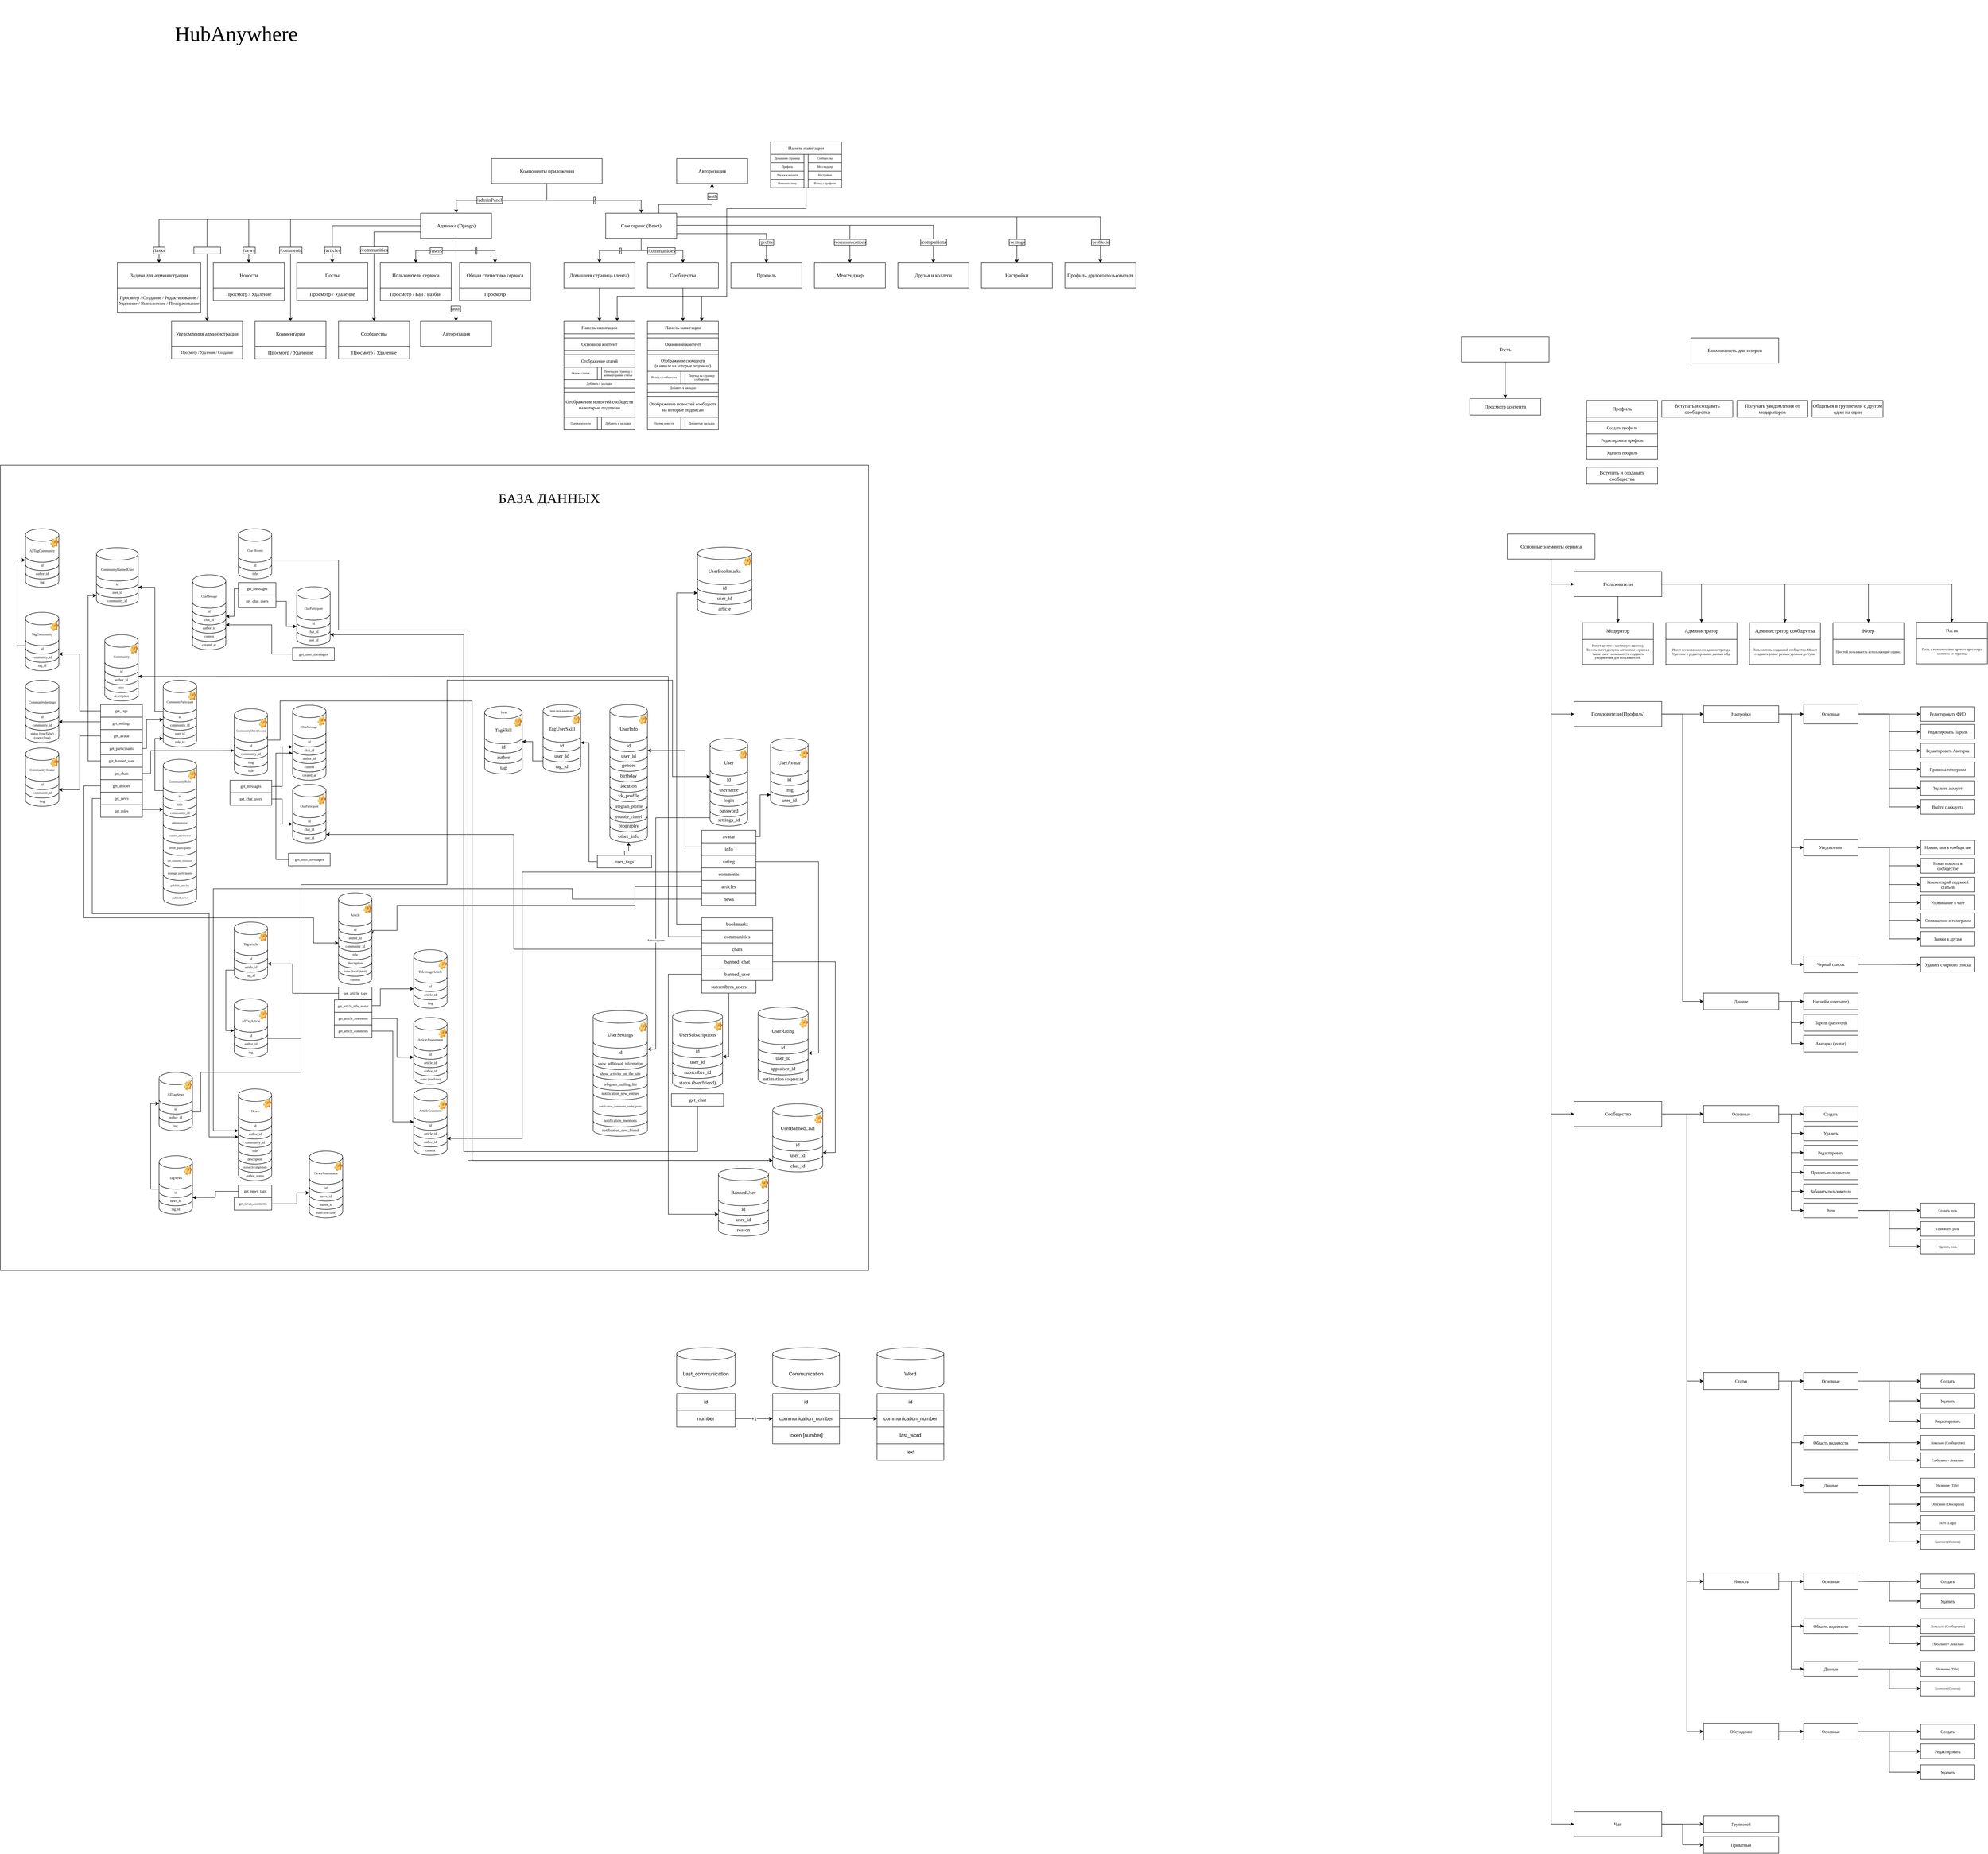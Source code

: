 <mxfile version="20.7.4" type="device"><diagram name="Страница 1" id="JeV3lk8Cx0CcECSY5895"><mxGraphModel dx="5927" dy="2938" grid="1" gridSize="10" guides="1" tooltips="1" connect="1" arrows="1" fold="1" page="1" pageScale="1" pageWidth="827" pageHeight="1169" math="0" shadow="0"><root><mxCell id="0"/><mxCell id="1" parent="0"/><mxCell id="R3olyeRR2f5TD9cEJvhc-29" value="" style="rounded=0;whiteSpace=wrap;html=1;fontFamily=Comic Sans MS;fontSize=10;" parent="1" vertex="1"><mxGeometry x="-1000" y="-720" width="170" height="140" as="geometry"/></mxCell><mxCell id="ZRMMZ5zG-Mty8nf7U9qH-386" value="" style="rounded=0;whiteSpace=wrap;html=1;labelBorderColor=default;fontFamily=Comic Sans MS;fontSize=11;" parent="1" vertex="1"><mxGeometry x="-3450" y="-910" width="170" height="260" as="geometry"/></mxCell><mxCell id="ZRMMZ5zG-Mty8nf7U9qH-289" value="" style="rounded=0;whiteSpace=wrap;html=1;fontFamily=Comic Sans MS;fontSize=7;" parent="1" vertex="1"><mxGeometry x="-4800" y="-565" width="2080" height="1930" as="geometry"/></mxCell><mxCell id="ZRMMZ5zG-Mty8nf7U9qH-209" value="created_at" style="shape=cylinder3;whiteSpace=wrap;html=1;boundedLbl=1;backgroundOutline=1;size=15;fontFamily=Comic Sans MS;fontSize=8;" parent="1" vertex="1"><mxGeometry x="-4100" y="140" width="80" height="50" as="geometry"/></mxCell><mxCell id="ZRMMZ5zG-Mty8nf7U9qH-198" value="&amp;nbsp;publish_news" style="shape=cylinder3;whiteSpace=wrap;html=1;boundedLbl=1;backgroundOutline=1;size=15;fontFamily=Comic Sans MS;fontSize=7;" parent="1" vertex="1"><mxGeometry x="-4410" y="430" width="80" height="58.75" as="geometry"/></mxCell><mxCell id="ZRMMZ5zG-Mty8nf7U9qH-199" value="publish_articles" style="shape=cylinder3;whiteSpace=wrap;html=1;boundedLbl=1;backgroundOutline=1;size=15;fontFamily=Comic Sans MS;fontSize=7;" parent="1" vertex="1"><mxGeometry x="-4410" y="400" width="80" height="60" as="geometry"/></mxCell><mxCell id="ZRMMZ5zG-Mty8nf7U9qH-200" value="manage_participants" style="shape=cylinder3;whiteSpace=wrap;html=1;boundedLbl=1;backgroundOutline=1;size=15;fontFamily=Comic Sans MS;fontSize=7;" parent="1" vertex="1"><mxGeometry x="-4410" y="370" width="80" height="60" as="geometry"/></mxCell><mxCell id="ZRMMZ5zG-Mty8nf7U9qH-138" value="author_status" style="shape=cylinder3;whiteSpace=wrap;html=1;boundedLbl=1;backgroundOutline=1;size=15;fontFamily=Comic Sans MS;fontSize=8;" parent="1" vertex="1"><mxGeometry x="-4230" y="1100" width="80" height="50" as="geometry"/></mxCell><mxCell id="ZRMMZ5zG-Mty8nf7U9qH-91" value="content" style="shape=cylinder3;whiteSpace=wrap;html=1;boundedLbl=1;backgroundOutline=1;size=15;fontFamily=Comic Sans MS;fontSize=8;" parent="1" vertex="1"><mxGeometry x="-3990" y="630" width="80" height="50" as="geometry"/></mxCell><mxCell id="ZRMMZ5zG-Mty8nf7U9qH-84" value="other_info" style="shape=cylinder3;whiteSpace=wrap;html=1;boundedLbl=1;backgroundOutline=1;size=15;fontFamily=Comic Sans MS;" parent="1" vertex="1"><mxGeometry x="-3340" y="283.75" width="90" height="55" as="geometry"/></mxCell><mxCell id="ZRMMZ5zG-Mty8nf7U9qH-60" value="biography" style="shape=cylinder3;whiteSpace=wrap;html=1;boundedLbl=1;backgroundOutline=1;size=15;fontFamily=Comic Sans MS;" parent="1" vertex="1"><mxGeometry x="-3340" y="258.75" width="90" height="55" as="geometry"/></mxCell><mxCell id="ZRMMZ5zG-Mty8nf7U9qH-81" value="&lt;span style=&quot;font-size: 10px;&quot;&gt;youtube_chanel&lt;/span&gt;" style="shape=cylinder3;whiteSpace=wrap;html=1;boundedLbl=1;backgroundOutline=1;size=15;fontFamily=Comic Sans MS;" parent="1" vertex="1"><mxGeometry x="-3340" y="236.25" width="90" height="55" as="geometry"/></mxCell><mxCell id="ZRMMZ5zG-Mty8nf7U9qH-13" value="&lt;span style=&quot;font-size: 10px;&quot;&gt;telegram_profile&lt;/span&gt;" style="shape=cylinder3;whiteSpace=wrap;html=1;boundedLbl=1;backgroundOutline=1;size=15;fontFamily=Comic Sans MS;" parent="1" vertex="1"><mxGeometry x="-3340" y="211.25" width="90" height="55" as="geometry"/></mxCell><mxCell id="ZRMMZ5zG-Mty8nf7U9qH-14" value="vk_profile" style="shape=cylinder3;whiteSpace=wrap;html=1;boundedLbl=1;backgroundOutline=1;size=15;fontFamily=Comic Sans MS;" parent="1" vertex="1"><mxGeometry x="-3340" y="186.25" width="90" height="55" as="geometry"/></mxCell><mxCell id="ZRMMZ5zG-Mty8nf7U9qH-15" value="location" style="shape=cylinder3;whiteSpace=wrap;html=1;boundedLbl=1;backgroundOutline=1;size=15;fontFamily=Comic Sans MS;" parent="1" vertex="1"><mxGeometry x="-3340" y="163.75" width="90" height="55" as="geometry"/></mxCell><mxCell id="ZRMMZ5zG-Mty8nf7U9qH-16" value="birthday" style="shape=cylinder3;whiteSpace=wrap;html=1;boundedLbl=1;backgroundOutline=1;size=15;fontFamily=Comic Sans MS;" parent="1" vertex="1"><mxGeometry x="-3340" y="138.75" width="90" height="55" as="geometry"/></mxCell><mxCell id="ZRMMZ5zG-Mty8nf7U9qH-17" value="gender" style="shape=cylinder3;whiteSpace=wrap;html=1;boundedLbl=1;backgroundOutline=1;size=15;fontFamily=Comic Sans MS;" parent="1" vertex="1"><mxGeometry x="-3340" y="113.75" width="90" height="55" as="geometry"/></mxCell><mxCell id="ZRMMZ5zG-Mty8nf7U9qH-85" value="user_id" style="shape=cylinder3;whiteSpace=wrap;html=1;boundedLbl=1;backgroundOutline=1;size=15;fontFamily=Comic Sans MS;" parent="1" vertex="1"><mxGeometry x="-3340" y="91.25" width="90" height="55" as="geometry"/></mxCell><mxCell id="ZRMMZ5zG-Mty8nf7U9qH-61" style="edgeStyle=orthogonalEdgeStyle;rounded=0;orthogonalLoop=1;jettySize=auto;html=1;fontSize=7;entryX=1;entryY=0.5;entryDx=0;entryDy=0;entryPerimeter=0;fontFamily=Comic Sans MS;exitX=0;exitY=0.5;exitDx=0;exitDy=0;exitPerimeter=0;" parent="1" source="ZRMMZ5zG-Mty8nf7U9qH-7" edge="1"><mxGeometry x="-0.196" y="40" relative="1" as="geometry"><mxPoint x="-3250" y="291.254" as="sourcePoint"/><mxPoint x="-3250" y="834.57" as="targetPoint"/><Array as="points"><mxPoint x="-3100" y="280"/><mxPoint x="-3230" y="280"/><mxPoint x="-3230" y="835"/></Array><mxPoint as="offset"/></mxGeometry></mxCell><mxCell id="ZRMMZ5zG-Mty8nf7U9qH-87" value="Автосоздание" style="edgeLabel;html=1;align=center;verticalAlign=middle;resizable=0;points=[];fontSize=7;fontFamily=Comic Sans MS;" parent="ZRMMZ5zG-Mty8nf7U9qH-61" vertex="1" connectable="0"><mxGeometry x="-0.511" y="-1" relative="1" as="geometry"><mxPoint x="1" y="257" as="offset"/></mxGeometry></mxCell><mxCell id="ZRMMZ5zG-Mty8nf7U9qH-58" value="notification_new_friend" style="shape=cylinder3;whiteSpace=wrap;html=1;boundedLbl=1;backgroundOutline=1;size=15;fontSize=9;fontFamily=Comic Sans MS;" parent="1" vertex="1"><mxGeometry x="-3380" y="988.37" width="130" height="55" as="geometry"/></mxCell><mxCell id="ZRMMZ5zG-Mty8nf7U9qH-59" value="notification_mentions" style="shape=cylinder3;whiteSpace=wrap;html=1;boundedLbl=1;backgroundOutline=1;size=15;fontSize=9;fontFamily=Comic Sans MS;" parent="1" vertex="1"><mxGeometry x="-3380" y="965.87" width="130" height="55" as="geometry"/></mxCell><mxCell id="ZRMMZ5zG-Mty8nf7U9qH-7" value="settings_id" style="shape=cylinder3;whiteSpace=wrap;html=1;boundedLbl=1;backgroundOutline=1;size=15;fontFamily=Comic Sans MS;" parent="1" vertex="1"><mxGeometry x="-3100" y="245" width="90" height="55" as="geometry"/></mxCell><mxCell id="ZRMMZ5zG-Mty8nf7U9qH-5" value="password" style="shape=cylinder3;whiteSpace=wrap;html=1;boundedLbl=1;backgroundOutline=1;size=15;fontFamily=Comic Sans MS;" parent="1" vertex="1"><mxGeometry x="-3100" y="222.5" width="90" height="55" as="geometry"/></mxCell><mxCell id="ZRMMZ5zG-Mty8nf7U9qH-4" value="login" style="shape=cylinder3;whiteSpace=wrap;html=1;boundedLbl=1;backgroundOutline=1;size=15;fontFamily=Comic Sans MS;" parent="1" vertex="1"><mxGeometry x="-3100" y="197.5" width="90" height="55" as="geometry"/></mxCell><mxCell id="ZRMMZ5zG-Mty8nf7U9qH-3" value="username" style="shape=cylinder3;whiteSpace=wrap;html=1;boundedLbl=1;backgroundOutline=1;size=15;fontFamily=Comic Sans MS;" parent="1" vertex="1"><mxGeometry x="-3100" y="172.5" width="90" height="55" as="geometry"/></mxCell><mxCell id="ZRMMZ5zG-Mty8nf7U9qH-2" value="id" style="shape=cylinder3;whiteSpace=wrap;html=1;boundedLbl=1;backgroundOutline=1;size=15;fontFamily=Comic Sans MS;" parent="1" vertex="1"><mxGeometry x="-3100" y="147.5" width="90" height="55" as="geometry"/></mxCell><mxCell id="etrCRMP3qSwTWrHFHhXZ-84" value="title" style="shape=cylinder3;whiteSpace=wrap;html=1;boundedLbl=1;backgroundOutline=1;size=15;fontFamily=Comic Sans MS;fontSize=8;" parent="1" vertex="1"><mxGeometry x="-4240" y="128.75" width="80" height="50" as="geometry"/></mxCell><mxCell id="etrCRMP3qSwTWrHFHhXZ-122" value="slug" style="shape=cylinder3;whiteSpace=wrap;html=1;boundedLbl=1;backgroundOutline=1;size=15;fontFamily=Comic Sans MS;fontSize=8;" parent="1" vertex="1"><mxGeometry x="-4240" y="108.75" width="80" height="50" as="geometry"/></mxCell><mxCell id="etrCRMP3qSwTWrHFHhXZ-77" value="edit_community_information" style="shape=cylinder3;whiteSpace=wrap;html=1;boundedLbl=1;backgroundOutline=1;size=15;fontFamily=Comic Sans MS;fontSize=5;" parent="1" vertex="1"><mxGeometry x="-4410" y="340" width="80" height="60" as="geometry"/></mxCell><mxCell id="etrCRMP3qSwTWrHFHhXZ-72" value="invite_participants" style="shape=cylinder3;whiteSpace=wrap;html=1;boundedLbl=1;backgroundOutline=1;size=15;fontFamily=Comic Sans MS;fontSize=7;" parent="1" vertex="1"><mxGeometry x="-4410" y="310" width="80" height="60" as="geometry"/></mxCell><mxCell id="etrCRMP3qSwTWrHFHhXZ-78" value="content_moderator" style="shape=cylinder3;whiteSpace=wrap;html=1;boundedLbl=1;backgroundOutline=1;size=15;fontFamily=Comic Sans MS;fontSize=7;" parent="1" vertex="1"><mxGeometry x="-4410" y="280" width="80" height="60" as="geometry"/></mxCell><mxCell id="etrCRMP3qSwTWrHFHhXZ-79" value="administrator&amp;nbsp;" style="shape=cylinder3;whiteSpace=wrap;html=1;boundedLbl=1;backgroundOutline=1;size=15;fontFamily=Comic Sans MS;fontSize=7;" parent="1" vertex="1"><mxGeometry x="-4410" y="250" width="80" height="60" as="geometry"/></mxCell><mxCell id="etrCRMP3qSwTWrHFHhXZ-121" value="community_id" style="shape=cylinder3;whiteSpace=wrap;html=1;boundedLbl=1;backgroundOutline=1;size=15;fontFamily=Comic Sans MS;fontSize=8;" parent="1" vertex="1"><mxGeometry x="-4410" y="230" width="80" height="50" as="geometry"/></mxCell><mxCell id="etrCRMP3qSwTWrHFHhXZ-82" value="status (local/global)" style="shape=cylinder3;whiteSpace=wrap;html=1;boundedLbl=1;backgroundOutline=1;size=15;fontFamily=Comic Sans MS;fontSize=7;fillStyle=solid;" parent="1" vertex="1"><mxGeometry x="-3990" y="610" width="80" height="50" as="geometry"/></mxCell><mxCell id="etrCRMP3qSwTWrHFHhXZ-35" value="description" style="shape=cylinder3;whiteSpace=wrap;html=1;boundedLbl=1;backgroundOutline=1;size=15;fontFamily=Comic Sans MS;fontSize=8;" parent="1" vertex="1"><mxGeometry x="-3990" y="590" width="80" height="50" as="geometry"/></mxCell><mxCell id="etrCRMP3qSwTWrHFHhXZ-36" value="title" style="shape=cylinder3;whiteSpace=wrap;html=1;boundedLbl=1;backgroundOutline=1;size=15;fontFamily=Comic Sans MS;fontSize=8;" parent="1" vertex="1"><mxGeometry x="-3990" y="570" width="80" height="50" as="geometry"/></mxCell><mxCell id="etrCRMP3qSwTWrHFHhXZ-107" value="community_id" style="shape=cylinder3;whiteSpace=wrap;html=1;boundedLbl=1;backgroundOutline=1;size=15;fontFamily=Comic Sans MS;fontSize=8;" parent="1" vertex="1"><mxGeometry x="-3990" y="550" width="80" height="50" as="geometry"/></mxCell><mxCell id="etrCRMP3qSwTWrHFHhXZ-71" value="description" style="shape=cylinder3;whiteSpace=wrap;html=1;boundedLbl=1;backgroundOutline=1;size=15;fontFamily=Comic Sans MS;fontSize=8;" parent="1" vertex="1"><mxGeometry x="-4550" y="-50" width="80" height="50" as="geometry"/></mxCell><mxCell id="etrCRMP3qSwTWrHFHhXZ-66" value="img" style="shape=cylinder3;whiteSpace=wrap;html=1;boundedLbl=1;backgroundOutline=1;size=15;fontFamily=Comic Sans MS;fontSize=8;" parent="1" vertex="1"><mxGeometry x="-4740.05" y="202.5" width="80" height="50" as="geometry"/></mxCell><mxCell id="etrCRMP3qSwTWrHFHhXZ-44" value="content" style="shape=cylinder3;whiteSpace=wrap;html=1;boundedLbl=1;backgroundOutline=1;size=15;fontFamily=Comic Sans MS;fontSize=8;" parent="1" vertex="1"><mxGeometry x="-3810" y="1038.75" width="80" height="50" as="geometry"/></mxCell><mxCell id="etrCRMP3qSwTWrHFHhXZ-48" value="author_id" style="shape=cylinder3;whiteSpace=wrap;html=1;boundedLbl=1;backgroundOutline=1;size=15;fontFamily=Comic Sans MS;fontSize=8;" parent="1" vertex="1"><mxGeometry x="-3810" y="1018.75" width="80" height="50" as="geometry"/></mxCell><mxCell id="etrCRMP3qSwTWrHFHhXZ-40" value="img" style="shape=cylinder3;whiteSpace=wrap;html=1;boundedLbl=1;backgroundOutline=1;size=15;fontFamily=Comic Sans MS;fontSize=8;" parent="1" vertex="1"><mxGeometry x="-3810" y="686.25" width="80" height="50" as="geometry"/></mxCell><mxCell id="etrCRMP3qSwTWrHFHhXZ-41" value="article_id" style="shape=cylinder3;whiteSpace=wrap;html=1;boundedLbl=1;backgroundOutline=1;size=15;fontFamily=Comic Sans MS;fontSize=8;" parent="1" vertex="1"><mxGeometry x="-3810" y="666.25" width="80" height="50" as="geometry"/></mxCell><mxCell id="etrCRMP3qSwTWrHFHhXZ-42" value="id" style="shape=cylinder3;whiteSpace=wrap;html=1;boundedLbl=1;backgroundOutline=1;size=15;fontFamily=Comic Sans MS;fontSize=8;" parent="1" vertex="1"><mxGeometry x="-3810" y="646.25" width="80" height="50" as="geometry"/></mxCell><mxCell id="etrCRMP3qSwTWrHFHhXZ-43" value="&lt;div style=&quot;text-align: left;&quot;&gt;&lt;span style=&quot;background-color: initial;&quot;&gt;TitleImageArticle&lt;/span&gt;&lt;/div&gt;" style="shape=cylinder3;whiteSpace=wrap;html=1;boundedLbl=1;backgroundOutline=1;size=15;fontFamily=Comic Sans MS;fontSize=8;" parent="1" vertex="1"><mxGeometry x="-3810" y="596.25" width="80" height="80" as="geometry"/></mxCell><mxCell id="etrCRMP3qSwTWrHFHhXZ-45" value="article_id" style="shape=cylinder3;whiteSpace=wrap;html=1;boundedLbl=1;backgroundOutline=1;size=15;fontFamily=Comic Sans MS;fontSize=8;" parent="1" vertex="1"><mxGeometry x="-3810" y="998.75" width="80" height="50" as="geometry"/></mxCell><mxCell id="etrCRMP3qSwTWrHFHhXZ-46" value="id" style="shape=cylinder3;whiteSpace=wrap;html=1;boundedLbl=1;backgroundOutline=1;size=15;fontFamily=Comic Sans MS;fontSize=8;" parent="1" vertex="1"><mxGeometry x="-3810" y="978.75" width="80" height="50" as="geometry"/></mxCell><mxCell id="etrCRMP3qSwTWrHFHhXZ-47" value="&lt;div style=&quot;text-align: left;&quot;&gt;&lt;span style=&quot;background-color: initial;&quot;&gt;ArticleComment&lt;/span&gt;&lt;/div&gt;" style="shape=cylinder3;whiteSpace=wrap;html=1;boundedLbl=1;backgroundOutline=1;size=15;fontFamily=Comic Sans MS;fontSize=8;" parent="1" vertex="1"><mxGeometry x="-3810" y="928.75" width="80" height="80" as="geometry"/></mxCell><mxCell id="etrCRMP3qSwTWrHFHhXZ-49" value="status (true/false)" style="shape=cylinder3;whiteSpace=wrap;html=1;boundedLbl=1;backgroundOutline=1;size=15;fontFamily=Comic Sans MS;fontSize=7;" parent="1" vertex="1"><mxGeometry x="-3810" y="868.75" width="80" height="50" as="geometry"/></mxCell><mxCell id="etrCRMP3qSwTWrHFHhXZ-50" value="author_id" style="shape=cylinder3;whiteSpace=wrap;html=1;boundedLbl=1;backgroundOutline=1;size=15;fontFamily=Comic Sans MS;fontSize=8;" parent="1" vertex="1"><mxGeometry x="-3810" y="848.75" width="80" height="50" as="geometry"/></mxCell><mxCell id="etrCRMP3qSwTWrHFHhXZ-51" value="article_id" style="shape=cylinder3;whiteSpace=wrap;html=1;boundedLbl=1;backgroundOutline=1;size=15;fontFamily=Comic Sans MS;fontSize=8;" parent="1" vertex="1"><mxGeometry x="-3810" y="828.75" width="80" height="50" as="geometry"/></mxCell><mxCell id="etrCRMP3qSwTWrHFHhXZ-52" value="id" style="shape=cylinder3;whiteSpace=wrap;html=1;boundedLbl=1;backgroundOutline=1;size=15;fontFamily=Comic Sans MS;fontSize=8;" parent="1" vertex="1"><mxGeometry x="-3810" y="808.75" width="80" height="50" as="geometry"/></mxCell><mxCell id="etrCRMP3qSwTWrHFHhXZ-53" value="&lt;div style=&quot;text-align: left;&quot;&gt;&lt;span style=&quot;background-color: initial;&quot;&gt;Article&lt;/span&gt;&lt;span style=&quot;background-color: initial;&quot;&gt;Assessment&lt;/span&gt;&lt;/div&gt;" style="shape=cylinder3;whiteSpace=wrap;html=1;boundedLbl=1;backgroundOutline=1;size=15;fontFamily=Comic Sans MS;fontSize=8;" parent="1" vertex="1"><mxGeometry x="-3810" y="758.75" width="80" height="80" as="geometry"/></mxCell><mxCell id="etrCRMP3qSwTWrHFHhXZ-57" value="title" style="shape=cylinder3;whiteSpace=wrap;html=1;boundedLbl=1;backgroundOutline=1;size=15;fontFamily=Comic Sans MS;fontSize=8;" parent="1" vertex="1"><mxGeometry x="-4550" y="-70" width="80" height="50" as="geometry"/></mxCell><mxCell id="etrCRMP3qSwTWrHFHhXZ-60" value="communiti_id" style="shape=cylinder3;whiteSpace=wrap;html=1;boundedLbl=1;backgroundOutline=1;size=15;fontFamily=Comic Sans MS;fontSize=8;" parent="1" vertex="1"><mxGeometry x="-4740.05" y="182.5" width="80" height="50" as="geometry"/></mxCell><mxCell id="etrCRMP3qSwTWrHFHhXZ-61" value="id" style="shape=cylinder3;whiteSpace=wrap;html=1;boundedLbl=1;backgroundOutline=1;size=15;fontFamily=Comic Sans MS;fontSize=8;" parent="1" vertex="1"><mxGeometry x="-4740.05" y="162.5" width="80" height="50" as="geometry"/></mxCell><mxCell id="etrCRMP3qSwTWrHFHhXZ-62" value="&lt;div style=&quot;text-align: left;&quot;&gt;CommunityAvatar&lt;br&gt;&lt;/div&gt;" style="shape=cylinder3;whiteSpace=wrap;html=1;boundedLbl=1;backgroundOutline=1;size=15;fontFamily=Comic Sans MS;fontSize=8;" parent="1" vertex="1"><mxGeometry x="-4740.05" y="112.5" width="80" height="80" as="geometry"/></mxCell><mxCell id="etrCRMP3qSwTWrHFHhXZ-63" value="title" style="shape=cylinder3;whiteSpace=wrap;html=1;boundedLbl=1;backgroundOutline=1;size=15;fontFamily=Comic Sans MS;fontSize=8;" parent="1" vertex="1"><mxGeometry x="-4410" y="210" width="80" height="50" as="geometry"/></mxCell><mxCell id="ZRMMZ5zG-Mty8nf7U9qH-193" style="edgeStyle=orthogonalEdgeStyle;rounded=0;orthogonalLoop=1;jettySize=auto;html=1;entryX=0;entryY=0;entryDx=0;entryDy=30;entryPerimeter=0;fontFamily=Comic Sans MS;fontSize=12;endArrow=classic;endFill=1;" parent="1" source="etrCRMP3qSwTWrHFHhXZ-64" target="etrCRMP3qSwTWrHFHhXZ-80" edge="1"><mxGeometry relative="1" as="geometry"><Array as="points"><mxPoint x="-4430" y="215"/><mxPoint x="-4430" y="90"/></Array></mxGeometry></mxCell><mxCell id="etrCRMP3qSwTWrHFHhXZ-64" value="id" style="shape=cylinder3;whiteSpace=wrap;html=1;boundedLbl=1;backgroundOutline=1;size=15;fontFamily=Comic Sans MS;fontSize=8;" parent="1" vertex="1"><mxGeometry x="-4410" y="190" width="80" height="50" as="geometry"/></mxCell><mxCell id="etrCRMP3qSwTWrHFHhXZ-65" value="&lt;span style=&quot;text-align: left;&quot;&gt;Community&lt;/span&gt;&lt;span style=&quot;text-align: left; background-color: initial;&quot;&gt;Role&lt;/span&gt;&lt;span style=&quot;text-align: left;&quot;&gt;&lt;br&gt;&lt;/span&gt;" style="shape=cylinder3;whiteSpace=wrap;html=1;boundedLbl=1;backgroundOutline=1;size=15;fontFamily=Comic Sans MS;fontSize=8;" parent="1" vertex="1"><mxGeometry x="-4410" y="140" width="80" height="80" as="geometry"/></mxCell><mxCell id="etrCRMP3qSwTWrHFHhXZ-80" value="role_id" style="shape=cylinder3;whiteSpace=wrap;html=1;boundedLbl=1;backgroundOutline=1;size=15;fontFamily=Comic Sans MS;fontSize=8;" parent="1" vertex="1"><mxGeometry x="-4410" y="60" width="80" height="50" as="geometry"/></mxCell><mxCell id="etrCRMP3qSwTWrHFHhXZ-67" value="user_id" style="shape=cylinder3;whiteSpace=wrap;html=1;boundedLbl=1;backgroundOutline=1;size=15;fontFamily=Comic Sans MS;fontSize=8;" parent="1" vertex="1"><mxGeometry x="-4410" y="40" width="80" height="50" as="geometry"/></mxCell><mxCell id="etrCRMP3qSwTWrHFHhXZ-68" value="community_id" style="shape=cylinder3;whiteSpace=wrap;html=1;boundedLbl=1;backgroundOutline=1;size=15;fontFamily=Comic Sans MS;fontSize=8;" parent="1" vertex="1"><mxGeometry x="-4410" y="20" width="80" height="50" as="geometry"/></mxCell><mxCell id="ZRMMZ5zG-Mty8nf7U9qH-280" style="edgeStyle=orthogonalEdgeStyle;rounded=0;orthogonalLoop=1;jettySize=auto;html=1;fontFamily=Comic Sans MS;fontSize=7;endArrow=classic;endFill=1;entryX=1;entryY=0.5;entryDx=0;entryDy=0;entryPerimeter=0;" parent="1" source="etrCRMP3qSwTWrHFHhXZ-69" target="ZRMMZ5zG-Mty8nf7U9qH-275" edge="1"><mxGeometry relative="1" as="geometry"><Array as="points"><mxPoint x="-4430" y="25"/><mxPoint x="-4430" y="-272"/></Array></mxGeometry></mxCell><mxCell id="etrCRMP3qSwTWrHFHhXZ-69" value="id" style="shape=cylinder3;whiteSpace=wrap;html=1;boundedLbl=1;backgroundOutline=1;size=15;fontFamily=Comic Sans MS;fontSize=8;" parent="1" vertex="1"><mxGeometry x="-4410" width="80" height="50" as="geometry"/></mxCell><mxCell id="etrCRMP3qSwTWrHFHhXZ-70" value="&lt;span style=&quot;text-align: left; font-size: 7px;&quot;&gt;Community&lt;/span&gt;&lt;span style=&quot;text-align: left; background-color: initial; font-size: 7px;&quot;&gt;Participant&lt;/span&gt;&lt;span style=&quot;text-align: left; font-size: 7px;&quot;&gt;&lt;br style=&quot;font-size: 7px;&quot;&gt;&lt;/span&gt;" style="shape=cylinder3;whiteSpace=wrap;html=1;boundedLbl=1;backgroundOutline=1;size=15;fontFamily=Comic Sans MS;fontSize=7;" parent="1" vertex="1"><mxGeometry x="-4410" y="-50" width="80" height="80" as="geometry"/></mxCell><mxCell id="etrCRMP3qSwTWrHFHhXZ-85" value="community_id" style="shape=cylinder3;whiteSpace=wrap;html=1;boundedLbl=1;backgroundOutline=1;size=15;fontFamily=Comic Sans MS;fontSize=8;" parent="1" vertex="1"><mxGeometry x="-4240" y="88.75" width="80" height="50" as="geometry"/></mxCell><mxCell id="ZRMMZ5zG-Mty8nf7U9qH-265" style="edgeStyle=orthogonalEdgeStyle;rounded=0;orthogonalLoop=1;jettySize=auto;html=1;exitX=1;exitY=0.5;exitDx=0;exitDy=0;exitPerimeter=0;entryX=0;entryY=0.5;entryDx=0;entryDy=0;entryPerimeter=0;fontFamily=Comic Sans MS;fontSize=7;endArrow=classic;endFill=1;" parent="1" source="etrCRMP3qSwTWrHFHhXZ-86" target="ZRMMZ5zG-Mty8nf7U9qH-258" edge="1"><mxGeometry relative="1" as="geometry"><Array as="points"><mxPoint x="-4130" y="94"/><mxPoint x="-4130"/><mxPoint x="-3670"/><mxPoint x="-3670" y="1101"/></Array></mxGeometry></mxCell><mxCell id="etrCRMP3qSwTWrHFHhXZ-86" value="id" style="shape=cylinder3;whiteSpace=wrap;html=1;boundedLbl=1;backgroundOutline=1;size=15;fontFamily=Comic Sans MS;fontSize=8;" parent="1" vertex="1"><mxGeometry x="-4240" y="68.75" width="80" height="50" as="geometry"/></mxCell><mxCell id="etrCRMP3qSwTWrHFHhXZ-87" value="&lt;span style=&quot;text-align: left; font-size: 7px;&quot;&gt;CommunityChat (Room)&lt;/span&gt;&lt;span style=&quot;text-align: left; font-size: 7px;&quot;&gt;&lt;br style=&quot;font-size: 7px;&quot;&gt;&lt;/span&gt;" style="shape=cylinder3;whiteSpace=wrap;html=1;boundedLbl=1;backgroundOutline=1;size=15;fontFamily=Comic Sans MS;fontSize=7;" parent="1" vertex="1"><mxGeometry x="-4240" y="18.75" width="80" height="80" as="geometry"/></mxCell><mxCell id="etrCRMP3qSwTWrHFHhXZ-88" value="content" style="shape=cylinder3;whiteSpace=wrap;html=1;boundedLbl=1;backgroundOutline=1;size=15;fontFamily=Comic Sans MS;fontSize=8;" parent="1" vertex="1"><mxGeometry x="-4100" y="120" width="80" height="50" as="geometry"/></mxCell><mxCell id="etrCRMP3qSwTWrHFHhXZ-89" value="author_id" style="shape=cylinder3;whiteSpace=wrap;html=1;boundedLbl=1;backgroundOutline=1;size=15;fontFamily=Comic Sans MS;fontSize=8;" parent="1" vertex="1"><mxGeometry x="-4100" y="100" width="80" height="50" as="geometry"/></mxCell><mxCell id="etrCRMP3qSwTWrHFHhXZ-90" value="chat_id" style="shape=cylinder3;whiteSpace=wrap;html=1;boundedLbl=1;backgroundOutline=1;size=15;fontFamily=Comic Sans MS;fontSize=8;" parent="1" vertex="1"><mxGeometry x="-4100" y="80" width="80" height="50" as="geometry"/></mxCell><mxCell id="etrCRMP3qSwTWrHFHhXZ-91" value="id" style="shape=cylinder3;whiteSpace=wrap;html=1;boundedLbl=1;backgroundOutline=1;size=15;fontFamily=Comic Sans MS;fontSize=8;" parent="1" vertex="1"><mxGeometry x="-4100" y="60" width="80" height="50" as="geometry"/></mxCell><mxCell id="etrCRMP3qSwTWrHFHhXZ-92" value="&lt;span style=&quot;text-align: left; font-size: 7px;&quot;&gt;ChatMessage&lt;/span&gt;&lt;span style=&quot;text-align: left; font-size: 7px;&quot;&gt;&lt;br style=&quot;font-size: 7px;&quot;&gt;&lt;/span&gt;" style="shape=cylinder3;whiteSpace=wrap;html=1;boundedLbl=1;backgroundOutline=1;size=15;fontFamily=Comic Sans MS;fontSize=7;" parent="1" vertex="1"><mxGeometry x="-4100" y="10" width="80" height="80" as="geometry"/></mxCell><mxCell id="ZRMMZ5zG-Mty8nf7U9qH-1" value="User" style="shape=cylinder3;whiteSpace=wrap;html=1;boundedLbl=1;backgroundOutline=1;size=15;fontFamily=Comic Sans MS;" parent="1" vertex="1"><mxGeometry x="-3100" y="90" width="90" height="90" as="geometry"/></mxCell><mxCell id="ZRMMZ5zG-Mty8nf7U9qH-12" value="user_id" style="shape=cylinder3;whiteSpace=wrap;html=1;boundedLbl=1;backgroundOutline=1;size=15;fontFamily=Comic Sans MS;" parent="1" vertex="1"><mxGeometry x="-2955" y="197.5" width="90" height="55" as="geometry"/></mxCell><mxCell id="ZRMMZ5zG-Mty8nf7U9qH-9" value="img" style="shape=cylinder3;whiteSpace=wrap;html=1;boundedLbl=1;backgroundOutline=1;size=15;fontFamily=Comic Sans MS;" parent="1" vertex="1"><mxGeometry x="-2955" y="172.5" width="90" height="55" as="geometry"/></mxCell><mxCell id="ZRMMZ5zG-Mty8nf7U9qH-10" value="id" style="shape=cylinder3;whiteSpace=wrap;html=1;boundedLbl=1;backgroundOutline=1;size=15;fontFamily=Comic Sans MS;" parent="1" vertex="1"><mxGeometry x="-2955" y="147.5" width="90" height="55" as="geometry"/></mxCell><mxCell id="ZRMMZ5zG-Mty8nf7U9qH-11" value="UserAvatar" style="shape=cylinder3;whiteSpace=wrap;html=1;boundedLbl=1;backgroundOutline=1;size=15;fontFamily=Comic Sans MS;" parent="1" vertex="1"><mxGeometry x="-2955" y="90" width="90" height="90" as="geometry"/></mxCell><mxCell id="ZRMMZ5zG-Mty8nf7U9qH-18" value="id" style="shape=cylinder3;whiteSpace=wrap;html=1;boundedLbl=1;backgroundOutline=1;size=15;fontFamily=Comic Sans MS;" parent="1" vertex="1"><mxGeometry x="-3340" y="66.25" width="90" height="55" as="geometry"/></mxCell><mxCell id="ZRMMZ5zG-Mty8nf7U9qH-19" value="UserInfo" style="shape=cylinder3;whiteSpace=wrap;html=1;boundedLbl=1;backgroundOutline=1;size=15;fontFamily=Comic Sans MS;" parent="1" vertex="1"><mxGeometry x="-3340" y="8.75" width="90" height="90" as="geometry"/></mxCell><mxCell id="ZRMMZ5zG-Mty8nf7U9qH-38" style="edgeStyle=orthogonalEdgeStyle;rounded=0;orthogonalLoop=1;jettySize=auto;html=1;fontFamily=Comic Sans MS;" parent="1" source="ZRMMZ5zG-Mty8nf7U9qH-23" target="ZRMMZ5zG-Mty8nf7U9qH-36" edge="1"><mxGeometry relative="1" as="geometry"/></mxCell><mxCell id="ZRMMZ5zG-Mty8nf7U9qH-23" value="tag_id" style="shape=cylinder3;whiteSpace=wrap;html=1;boundedLbl=1;backgroundOutline=1;size=15;fontFamily=Comic Sans MS;" parent="1" vertex="1"><mxGeometry x="-3500" y="116.25" width="90" height="55" as="geometry"/></mxCell><mxCell id="ZRMMZ5zG-Mty8nf7U9qH-24" value="user_id" style="shape=cylinder3;whiteSpace=wrap;html=1;boundedLbl=1;backgroundOutline=1;size=15;fontFamily=Comic Sans MS;" parent="1" vertex="1"><mxGeometry x="-3500" y="91.25" width="90" height="55" as="geometry"/></mxCell><mxCell id="ZRMMZ5zG-Mty8nf7U9qH-25" value="id" style="shape=cylinder3;whiteSpace=wrap;html=1;boundedLbl=1;backgroundOutline=1;size=15;fontFamily=Comic Sans MS;" parent="1" vertex="1"><mxGeometry x="-3500" y="66.25" width="90" height="55" as="geometry"/></mxCell><mxCell id="ZRMMZ5zG-Mty8nf7U9qH-26" value="TagUserSkill" style="shape=cylinder3;whiteSpace=wrap;html=1;boundedLbl=1;backgroundOutline=1;size=15;fontFamily=Comic Sans MS;" parent="1" vertex="1"><mxGeometry x="-3500" y="8.75" width="90" height="90" as="geometry"/></mxCell><mxCell id="ZRMMZ5zG-Mty8nf7U9qH-33" style="edgeStyle=orthogonalEdgeStyle;rounded=0;orthogonalLoop=1;jettySize=auto;html=1;entryX=1;entryY=0;entryDx=0;entryDy=33.75;entryPerimeter=0;fontFamily=Comic Sans MS;" parent="1" source="ZRMMZ5zG-Mty8nf7U9qH-30" target="ZRMMZ5zG-Mty8nf7U9qH-25" edge="1"><mxGeometry relative="1" as="geometry"/></mxCell><mxCell id="ZRMMZ5zG-Mty8nf7U9qH-86" style="edgeStyle=orthogonalEdgeStyle;rounded=0;orthogonalLoop=1;jettySize=auto;html=1;fontSize=7;fontFamily=Comic Sans MS;" parent="1" source="ZRMMZ5zG-Mty8nf7U9qH-30" target="ZRMMZ5zG-Mty8nf7U9qH-84" edge="1"><mxGeometry relative="1" as="geometry"><Array as="points"><mxPoint x="-3305" y="360"/><mxPoint x="-3295" y="360"/></Array></mxGeometry></mxCell><mxCell id="ZRMMZ5zG-Mty8nf7U9qH-30" value="user_tags" style="rounded=0;whiteSpace=wrap;html=1;fontFamily=Comic Sans MS;" parent="1" vertex="1"><mxGeometry x="-3370" y="370" width="130" height="30" as="geometry"/></mxCell><mxCell id="ZRMMZ5zG-Mty8nf7U9qH-34" value="tag" style="shape=cylinder3;whiteSpace=wrap;html=1;boundedLbl=1;backgroundOutline=1;size=15;fontFamily=Comic Sans MS;" parent="1" vertex="1"><mxGeometry x="-3640" y="120" width="90" height="55" as="geometry"/></mxCell><mxCell id="ZRMMZ5zG-Mty8nf7U9qH-35" value="author" style="shape=cylinder3;whiteSpace=wrap;html=1;boundedLbl=1;backgroundOutline=1;size=15;fontFamily=Comic Sans MS;" parent="1" vertex="1"><mxGeometry x="-3640" y="95" width="90" height="55" as="geometry"/></mxCell><mxCell id="ZRMMZ5zG-Mty8nf7U9qH-36" value="id" style="shape=cylinder3;whiteSpace=wrap;html=1;boundedLbl=1;backgroundOutline=1;size=15;fontFamily=Comic Sans MS;" parent="1" vertex="1"><mxGeometry x="-3640" y="70" width="90" height="55" as="geometry"/></mxCell><mxCell id="ZRMMZ5zG-Mty8nf7U9qH-37" value="TagSkill" style="shape=cylinder3;whiteSpace=wrap;html=1;boundedLbl=1;backgroundOutline=1;size=15;fontFamily=Comic Sans MS;" parent="1" vertex="1"><mxGeometry x="-3640" y="12.5" width="90" height="90" as="geometry"/></mxCell><mxCell id="ZRMMZ5zG-Mty8nf7U9qH-49" style="edgeStyle=orthogonalEdgeStyle;rounded=0;orthogonalLoop=1;jettySize=auto;html=1;entryX=1;entryY=0.5;entryDx=0;entryDy=0;entryPerimeter=0;fontSize=10;fontFamily=Comic Sans MS;" parent="1" source="ZRMMZ5zG-Mty8nf7U9qH-48" target="ZRMMZ5zG-Mty8nf7U9qH-85" edge="1"><mxGeometry relative="1" as="geometry"><Array as="points"><mxPoint x="-3160" y="350"/><mxPoint x="-3160" y="119"/></Array></mxGeometry></mxCell><mxCell id="ZRMMZ5zG-Mty8nf7U9qH-48" value="info" style="rounded=0;whiteSpace=wrap;html=1;fontFamily=Comic Sans MS;" parent="1" vertex="1"><mxGeometry x="-3120" y="340" width="130" height="30" as="geometry"/></mxCell><mxCell id="ZRMMZ5zG-Mty8nf7U9qH-50" value="notification_comments_under_posts" style="shape=cylinder3;whiteSpace=wrap;html=1;boundedLbl=1;backgroundOutline=1;size=15;fontSize=7;fontFamily=Comic Sans MS;" parent="1" vertex="1"><mxGeometry x="-3380" y="923.37" width="130" height="72.5" as="geometry"/></mxCell><mxCell id="ZRMMZ5zG-Mty8nf7U9qH-51" value="&lt;span style=&quot;font-size: 9px;&quot;&gt;notification_&lt;/span&gt;new_entries" style="shape=cylinder3;whiteSpace=wrap;html=1;boundedLbl=1;backgroundOutline=1;size=15;fontSize=9;fontFamily=Comic Sans MS;" parent="1" vertex="1"><mxGeometry x="-3380" y="900.87" width="130" height="55" as="geometry"/></mxCell><mxCell id="ZRMMZ5zG-Mty8nf7U9qH-52" value="telegram_mailing_list" style="shape=cylinder3;whiteSpace=wrap;html=1;boundedLbl=1;backgroundOutline=1;size=15;fontSize=9;fontFamily=Comic Sans MS;" parent="1" vertex="1"><mxGeometry x="-3380" y="878.37" width="130" height="55" as="geometry"/></mxCell><mxCell id="ZRMMZ5zG-Mty8nf7U9qH-53" value="show_activity_on_the_site" style="shape=cylinder3;whiteSpace=wrap;html=1;boundedLbl=1;backgroundOutline=1;size=15;fontSize=9;fontFamily=Comic Sans MS;" parent="1" vertex="1"><mxGeometry x="-3380" y="853.37" width="130" height="55" as="geometry"/></mxCell><mxCell id="ZRMMZ5zG-Mty8nf7U9qH-54" value="show_additional_information" style="shape=cylinder3;whiteSpace=wrap;html=1;boundedLbl=1;backgroundOutline=1;size=15;fontSize=9;fontFamily=Comic Sans MS;" parent="1" vertex="1"><mxGeometry x="-3380" y="828.37" width="130" height="55" as="geometry"/></mxCell><mxCell id="ZRMMZ5zG-Mty8nf7U9qH-55" value="id" style="shape=cylinder3;whiteSpace=wrap;html=1;boundedLbl=1;backgroundOutline=1;size=15;fontFamily=Comic Sans MS;" parent="1" vertex="1"><mxGeometry x="-3380" y="800.87" width="130" height="57.5" as="geometry"/></mxCell><mxCell id="ZRMMZ5zG-Mty8nf7U9qH-56" value="UserSettings" style="shape=cylinder3;whiteSpace=wrap;html=1;boundedLbl=1;backgroundOutline=1;size=15;fontFamily=Comic Sans MS;" parent="1" vertex="1"><mxGeometry x="-3380" y="742.12" width="130" height="90" as="geometry"/></mxCell><mxCell id="ZRMMZ5zG-Mty8nf7U9qH-65" value="status (ban/friend)" style="shape=cylinder3;whiteSpace=wrap;html=1;boundedLbl=1;backgroundOutline=1;size=15;fontFamily=Comic Sans MS;" parent="1" vertex="1"><mxGeometry x="-3190" y="874.87" width="120" height="55" as="geometry"/></mxCell><mxCell id="ZRMMZ5zG-Mty8nf7U9qH-66" value="subscriber_id" style="shape=cylinder3;whiteSpace=wrap;html=1;boundedLbl=1;backgroundOutline=1;size=15;fontFamily=Comic Sans MS;" parent="1" vertex="1"><mxGeometry x="-3190" y="849.87" width="120" height="55" as="geometry"/></mxCell><mxCell id="ZRMMZ5zG-Mty8nf7U9qH-67" value="user_id" style="shape=cylinder3;whiteSpace=wrap;html=1;boundedLbl=1;backgroundOutline=1;size=15;fontFamily=Comic Sans MS;" parent="1" vertex="1"><mxGeometry x="-3190" y="824.87" width="120" height="55" as="geometry"/></mxCell><mxCell id="ZRMMZ5zG-Mty8nf7U9qH-68" value="id" style="shape=cylinder3;whiteSpace=wrap;html=1;boundedLbl=1;backgroundOutline=1;size=15;fontFamily=Comic Sans MS;" parent="1" vertex="1"><mxGeometry x="-3190" y="799.87" width="120" height="55" as="geometry"/></mxCell><mxCell id="ZRMMZ5zG-Mty8nf7U9qH-69" value="UserSubscriptions" style="shape=cylinder3;whiteSpace=wrap;html=1;boundedLbl=1;backgroundOutline=1;size=15;fontFamily=Comic Sans MS;" parent="1" vertex="1"><mxGeometry x="-3190" y="742.12" width="120" height="90" as="geometry"/></mxCell><mxCell id="ZRMMZ5zG-Mty8nf7U9qH-71" style="edgeStyle=orthogonalEdgeStyle;rounded=0;orthogonalLoop=1;jettySize=auto;html=1;fontSize=7;entryX=1;entryY=0.5;entryDx=0;entryDy=0;entryPerimeter=0;fontFamily=Comic Sans MS;" parent="1" source="ZRMMZ5zG-Mty8nf7U9qH-70" target="ZRMMZ5zG-Mty8nf7U9qH-67" edge="1"><mxGeometry relative="1" as="geometry"><Array as="points"><mxPoint x="-3055" y="852"/></Array></mxGeometry></mxCell><mxCell id="ZRMMZ5zG-Mty8nf7U9qH-70" value="subscribers_users" style="rounded=0;whiteSpace=wrap;html=1;fontFamily=Comic Sans MS;" parent="1" vertex="1"><mxGeometry x="-3120" y="670" width="130" height="30" as="geometry"/></mxCell><mxCell id="ZRMMZ5zG-Mty8nf7U9qH-73" value="estimation (оценка)" style="shape=cylinder3;whiteSpace=wrap;html=1;boundedLbl=1;backgroundOutline=1;size=15;fontFamily=Comic Sans MS;" parent="1" vertex="1"><mxGeometry x="-2985" y="866.24" width="120" height="55" as="geometry"/></mxCell><mxCell id="ZRMMZ5zG-Mty8nf7U9qH-74" value="appraiser_id" style="shape=cylinder3;whiteSpace=wrap;html=1;boundedLbl=1;backgroundOutline=1;size=15;fontFamily=Comic Sans MS;" parent="1" vertex="1"><mxGeometry x="-2985" y="841.24" width="120" height="55" as="geometry"/></mxCell><mxCell id="ZRMMZ5zG-Mty8nf7U9qH-75" value="user_id" style="shape=cylinder3;whiteSpace=wrap;html=1;boundedLbl=1;backgroundOutline=1;size=15;fontFamily=Comic Sans MS;" parent="1" vertex="1"><mxGeometry x="-2985" y="816.24" width="120" height="55" as="geometry"/></mxCell><mxCell id="ZRMMZ5zG-Mty8nf7U9qH-76" value="id" style="shape=cylinder3;whiteSpace=wrap;html=1;boundedLbl=1;backgroundOutline=1;size=15;fontFamily=Comic Sans MS;" parent="1" vertex="1"><mxGeometry x="-2985" y="791.24" width="120" height="55" as="geometry"/></mxCell><mxCell id="ZRMMZ5zG-Mty8nf7U9qH-77" value="UserRating" style="shape=cylinder3;whiteSpace=wrap;html=1;boundedLbl=1;backgroundOutline=1;size=15;fontFamily=Comic Sans MS;" parent="1" vertex="1"><mxGeometry x="-2985" y="733.49" width="120" height="90" as="geometry"/></mxCell><mxCell id="ZRMMZ5zG-Mty8nf7U9qH-80" style="edgeStyle=orthogonalEdgeStyle;rounded=0;orthogonalLoop=1;jettySize=auto;html=1;fontSize=7;entryX=1;entryY=0.5;entryDx=0;entryDy=0;entryPerimeter=0;fontFamily=Comic Sans MS;" parent="1" source="ZRMMZ5zG-Mty8nf7U9qH-79" target="ZRMMZ5zG-Mty8nf7U9qH-75" edge="1"><mxGeometry relative="1" as="geometry"><Array as="points"><mxPoint x="-2840" y="385"/><mxPoint x="-2840" y="844"/><mxPoint x="-2865" y="844"/></Array></mxGeometry></mxCell><mxCell id="ZRMMZ5zG-Mty8nf7U9qH-79" value="rating" style="rounded=0;whiteSpace=wrap;html=1;fontFamily=Comic Sans MS;" parent="1" vertex="1"><mxGeometry x="-3120" y="370" width="130" height="30" as="geometry"/></mxCell><mxCell id="ZRMMZ5zG-Mty8nf7U9qH-82" value="теги пользователей" style="text;html=1;strokeColor=none;fillColor=none;align=center;verticalAlign=middle;whiteSpace=wrap;rounded=0;fontSize=7;fontFamily=Comic Sans MS;" parent="1" vertex="1"><mxGeometry x="-3485" y="8.75" width="60" height="30" as="geometry"/></mxCell><mxCell id="ZRMMZ5zG-Mty8nf7U9qH-83" value="Теги" style="text;html=1;strokeColor=none;fillColor=none;align=center;verticalAlign=middle;whiteSpace=wrap;rounded=0;fontSize=7;fontFamily=Comic Sans MS;" parent="1" vertex="1"><mxGeometry x="-3625" y="12.5" width="60" height="30" as="geometry"/></mxCell><mxCell id="ZRMMZ5zG-Mty8nf7U9qH-90" style="edgeStyle=orthogonalEdgeStyle;rounded=0;orthogonalLoop=1;jettySize=auto;html=1;entryX=0;entryY=0.5;entryDx=0;entryDy=0;entryPerimeter=0;fontSize=7;fontFamily=Comic Sans MS;" parent="1" source="ZRMMZ5zG-Mty8nf7U9qH-88" target="ZRMMZ5zG-Mty8nf7U9qH-12" edge="1"><mxGeometry relative="1" as="geometry"><Array as="points"><mxPoint x="-2980" y="325"/><mxPoint x="-2980" y="225"/></Array></mxGeometry></mxCell><mxCell id="ZRMMZ5zG-Mty8nf7U9qH-88" value="avatar" style="rounded=0;whiteSpace=wrap;html=1;fontFamily=Comic Sans MS;" parent="1" vertex="1"><mxGeometry x="-3120" y="310" width="130" height="30" as="geometry"/></mxCell><mxCell id="ZRMMZ5zG-Mty8nf7U9qH-102" style="edgeStyle=orthogonalEdgeStyle;rounded=0;orthogonalLoop=1;jettySize=auto;html=1;fontSize=7;fontFamily=Comic Sans MS;" parent="1" source="ZRMMZ5zG-Mty8nf7U9qH-93" target="ZRMMZ5zG-Mty8nf7U9qH-100" edge="1"><mxGeometry relative="1" as="geometry"><Array as="points"><mxPoint x="-4260" y="645"/><mxPoint x="-4260" y="790"/></Array></mxGeometry></mxCell><mxCell id="ZRMMZ5zG-Mty8nf7U9qH-93" value="tag_id" style="shape=cylinder3;whiteSpace=wrap;html=1;boundedLbl=1;backgroundOutline=1;size=15;fontFamily=Comic Sans MS;fontSize=8;" parent="1" vertex="1"><mxGeometry x="-4240" y="620" width="80" height="50" as="geometry"/></mxCell><mxCell id="ZRMMZ5zG-Mty8nf7U9qH-94" value="article_id" style="shape=cylinder3;whiteSpace=wrap;html=1;boundedLbl=1;backgroundOutline=1;size=15;fontFamily=Comic Sans MS;fontSize=8;" parent="1" vertex="1"><mxGeometry x="-4240" y="600" width="80" height="50" as="geometry"/></mxCell><mxCell id="ZRMMZ5zG-Mty8nf7U9qH-95" value="id" style="shape=cylinder3;whiteSpace=wrap;html=1;boundedLbl=1;backgroundOutline=1;size=15;fontFamily=Comic Sans MS;fontSize=8;" parent="1" vertex="1"><mxGeometry x="-4240" y="580" width="80" height="50" as="geometry"/></mxCell><mxCell id="ZRMMZ5zG-Mty8nf7U9qH-96" value="&lt;span style=&quot;text-align: left;&quot;&gt;TagArticle&lt;/span&gt;" style="shape=cylinder3;whiteSpace=wrap;html=1;boundedLbl=1;backgroundOutline=1;size=15;fontFamily=Comic Sans MS;fontSize=8;" parent="1" vertex="1"><mxGeometry x="-4240" y="530" width="80" height="80" as="geometry"/></mxCell><mxCell id="ZRMMZ5zG-Mty8nf7U9qH-98" value="tag" style="shape=cylinder3;whiteSpace=wrap;html=1;boundedLbl=1;backgroundOutline=1;size=15;fontFamily=Comic Sans MS;fontSize=8;" parent="1" vertex="1"><mxGeometry x="-4240" y="803.75" width="80" height="50" as="geometry"/></mxCell><mxCell id="ZRMMZ5zG-Mty8nf7U9qH-129" style="edgeStyle=orthogonalEdgeStyle;rounded=0;orthogonalLoop=1;jettySize=auto;html=1;entryX=0;entryY=0;entryDx=0;entryDy=33.75;entryPerimeter=0;fontSize=12;fontFamily=Comic Sans MS;" parent="1" source="ZRMMZ5zG-Mty8nf7U9qH-99" target="ZRMMZ5zG-Mty8nf7U9qH-2" edge="1"><mxGeometry relative="1" as="geometry"><Array as="points"><mxPoint x="-4080" y="809"/><mxPoint x="-4080" y="440"/><mxPoint x="-3730" y="440"/><mxPoint x="-3730" y="-50"/><mxPoint x="-3190" y="-50"/><mxPoint x="-3190" y="181"/></Array></mxGeometry></mxCell><mxCell id="ZRMMZ5zG-Mty8nf7U9qH-99" value="author_id" style="shape=cylinder3;whiteSpace=wrap;html=1;boundedLbl=1;backgroundOutline=1;size=15;fontFamily=Comic Sans MS;fontSize=8;" parent="1" vertex="1"><mxGeometry x="-4240" y="783.75" width="80" height="50" as="geometry"/></mxCell><mxCell id="ZRMMZ5zG-Mty8nf7U9qH-100" value="id" style="shape=cylinder3;whiteSpace=wrap;html=1;boundedLbl=1;backgroundOutline=1;size=15;fontFamily=Comic Sans MS;fontSize=8;" parent="1" vertex="1"><mxGeometry x="-4240" y="763.75" width="80" height="50" as="geometry"/></mxCell><mxCell id="ZRMMZ5zG-Mty8nf7U9qH-101" value="&lt;span style=&quot;text-align: left;&quot;&gt;AllTagArticle&lt;/span&gt;" style="shape=cylinder3;whiteSpace=wrap;html=1;boundedLbl=1;backgroundOutline=1;size=15;fontFamily=Comic Sans MS;fontSize=8;" parent="1" vertex="1"><mxGeometry x="-4240" y="713.75" width="80" height="80" as="geometry"/></mxCell><mxCell id="ZRMMZ5zG-Mty8nf7U9qH-105" style="edgeStyle=orthogonalEdgeStyle;rounded=0;orthogonalLoop=1;jettySize=auto;html=1;fontSize=9;fontFamily=Comic Sans MS;" parent="1" source="ZRMMZ5zG-Mty8nf7U9qH-104" target="ZRMMZ5zG-Mty8nf7U9qH-94" edge="1"><mxGeometry relative="1" as="geometry"><Array as="points"><mxPoint x="-4100" y="701"/><mxPoint x="-4100" y="630"/></Array></mxGeometry></mxCell><mxCell id="ZRMMZ5zG-Mty8nf7U9qH-104" value="get_article_tags" style="rounded=0;whiteSpace=wrap;html=1;fontSize=9;fontFamily=Comic Sans MS;" parent="1" vertex="1"><mxGeometry x="-3990" y="685.63" width="80" height="30" as="geometry"/></mxCell><mxCell id="ZRMMZ5zG-Mty8nf7U9qH-107" style="edgeStyle=orthogonalEdgeStyle;rounded=0;orthogonalLoop=1;jettySize=auto;html=1;fontSize=9;fontFamily=Comic Sans MS;" parent="1" source="ZRMMZ5zG-Mty8nf7U9qH-106" target="etrCRMP3qSwTWrHFHhXZ-41" edge="1"><mxGeometry relative="1" as="geometry"><Array as="points"><mxPoint x="-3890" y="730"/><mxPoint x="-3890" y="690"/></Array></mxGeometry></mxCell><mxCell id="ZRMMZ5zG-Mty8nf7U9qH-106" value="get_article_title_avatar" style="rounded=0;whiteSpace=wrap;html=1;fontSize=8;fontFamily=Comic Sans MS;" parent="1" vertex="1"><mxGeometry x="-4000" y="716.25" width="90" height="30" as="geometry"/></mxCell><mxCell id="ZRMMZ5zG-Mty8nf7U9qH-113" style="edgeStyle=orthogonalEdgeStyle;rounded=0;orthogonalLoop=1;jettySize=auto;html=1;entryX=0;entryY=0;entryDx=0;entryDy=30;entryPerimeter=0;fontSize=8;fontFamily=Comic Sans MS;" parent="1" source="ZRMMZ5zG-Mty8nf7U9qH-108" target="etrCRMP3qSwTWrHFHhXZ-46" edge="1"><mxGeometry relative="1" as="geometry"/></mxCell><mxCell id="ZRMMZ5zG-Mty8nf7U9qH-108" value="get_article_comments" style="rounded=0;whiteSpace=wrap;html=1;fontSize=8;fontFamily=Comic Sans MS;" parent="1" vertex="1"><mxGeometry x="-4000" y="776.25" width="90" height="30" as="geometry"/></mxCell><mxCell id="ZRMMZ5zG-Mty8nf7U9qH-114" style="edgeStyle=orthogonalEdgeStyle;rounded=0;orthogonalLoop=1;jettySize=auto;html=1;fontSize=8;entryX=0;entryY=0.5;entryDx=0;entryDy=0;entryPerimeter=0;exitX=1;exitY=0.5;exitDx=0;exitDy=0;fontFamily=Comic Sans MS;" parent="1" source="ZRMMZ5zG-Mty8nf7U9qH-110" target="etrCRMP3qSwTWrHFHhXZ-51" edge="1"><mxGeometry x="-0.124" y="40" relative="1" as="geometry"><Array as="points"><mxPoint x="-3850" y="761"/><mxPoint x="-3850" y="854"/></Array><mxPoint as="offset"/></mxGeometry></mxCell><mxCell id="ZRMMZ5zG-Mty8nf7U9qH-110" value="get_article_assements" style="rounded=0;whiteSpace=wrap;html=1;fontSize=8;fontFamily=Comic Sans MS;" parent="1" vertex="1"><mxGeometry x="-4000" y="746.25" width="90" height="30" as="geometry"/></mxCell><mxCell id="ZRMMZ5zG-Mty8nf7U9qH-117" style="edgeStyle=orthogonalEdgeStyle;rounded=0;orthogonalLoop=1;jettySize=auto;html=1;fontSize=8;entryX=1;entryY=0;entryDx=0;entryDy=30;entryPerimeter=0;fontFamily=Comic Sans MS;" parent="1" source="ZRMMZ5zG-Mty8nf7U9qH-115" target="etrCRMP3qSwTWrHFHhXZ-48" edge="1"><mxGeometry relative="1" as="geometry"><mxPoint x="-3600" y="870" as="targetPoint"/><Array as="points"><mxPoint x="-3550" y="410"/><mxPoint x="-3550" y="1049"/></Array></mxGeometry></mxCell><mxCell id="ZRMMZ5zG-Mty8nf7U9qH-115" value="comments" style="rounded=0;whiteSpace=wrap;html=1;fontFamily=Comic Sans MS;" parent="1" vertex="1"><mxGeometry x="-3120" y="400" width="130" height="30" as="geometry"/></mxCell><mxCell id="ZRMMZ5zG-Mty8nf7U9qH-118" style="edgeStyle=orthogonalEdgeStyle;rounded=0;orthogonalLoop=1;jettySize=auto;html=1;entryX=1;entryY=0;entryDx=0;entryDy=30;entryPerimeter=0;fontSize=8;fontFamily=Comic Sans MS;" parent="1" source="ZRMMZ5zG-Mty8nf7U9qH-116" target="ZRMMZ5zG-Mty8nf7U9qH-119" edge="1"><mxGeometry relative="1" as="geometry"><Array as="points"><mxPoint x="-3280" y="445"/><mxPoint x="-3280" y="490"/><mxPoint x="-3850" y="490"/><mxPoint x="-3850" y="550"/></Array></mxGeometry></mxCell><mxCell id="ZRMMZ5zG-Mty8nf7U9qH-116" value="articles" style="rounded=0;whiteSpace=wrap;html=1;fontFamily=Comic Sans MS;" parent="1" vertex="1"><mxGeometry x="-3120" y="430" width="130" height="30" as="geometry"/></mxCell><mxCell id="ZRMMZ5zG-Mty8nf7U9qH-119" value="author_id" style="shape=cylinder3;whiteSpace=wrap;html=1;boundedLbl=1;backgroundOutline=1;size=15;fontFamily=Comic Sans MS;fontSize=8;" parent="1" vertex="1"><mxGeometry x="-3990" y="530" width="80" height="50" as="geometry"/></mxCell><mxCell id="etrCRMP3qSwTWrHFHhXZ-37" value="id" style="shape=cylinder3;whiteSpace=wrap;html=1;boundedLbl=1;backgroundOutline=1;size=15;fontFamily=Comic Sans MS;fontSize=8;" parent="1" vertex="1"><mxGeometry x="-3990" y="510" width="80" height="50" as="geometry"/></mxCell><mxCell id="etrCRMP3qSwTWrHFHhXZ-38" value="&lt;span style=&quot;text-align: left;&quot;&gt;Article&lt;/span&gt;" style="shape=cylinder3;whiteSpace=wrap;html=1;boundedLbl=1;backgroundOutline=1;size=15;fontFamily=Comic Sans MS;fontSize=8;" parent="1" vertex="1"><mxGeometry x="-3990" y="460" width="80" height="80" as="geometry"/></mxCell><mxCell id="ZRMMZ5zG-Mty8nf7U9qH-131" value="status (local/global)" style="shape=cylinder3;whiteSpace=wrap;html=1;boundedLbl=1;backgroundOutline=1;size=15;fontFamily=Comic Sans MS;fontSize=7;fillStyle=solid;" parent="1" vertex="1"><mxGeometry x="-4230" y="1080" width="80" height="50" as="geometry"/></mxCell><mxCell id="ZRMMZ5zG-Mty8nf7U9qH-132" value="description" style="shape=cylinder3;whiteSpace=wrap;html=1;boundedLbl=1;backgroundOutline=1;size=15;fontFamily=Comic Sans MS;fontSize=8;" parent="1" vertex="1"><mxGeometry x="-4230" y="1060" width="80" height="50" as="geometry"/></mxCell><mxCell id="ZRMMZ5zG-Mty8nf7U9qH-133" value="title" style="shape=cylinder3;whiteSpace=wrap;html=1;boundedLbl=1;backgroundOutline=1;size=15;fontFamily=Comic Sans MS;fontSize=8;" parent="1" vertex="1"><mxGeometry x="-4230" y="1040" width="80" height="50" as="geometry"/></mxCell><mxCell id="ZRMMZ5zG-Mty8nf7U9qH-134" value="community_id" style="shape=cylinder3;whiteSpace=wrap;html=1;boundedLbl=1;backgroundOutline=1;size=15;fontFamily=Comic Sans MS;fontSize=8;" parent="1" vertex="1"><mxGeometry x="-4230" y="1020" width="80" height="50" as="geometry"/></mxCell><mxCell id="ZRMMZ5zG-Mty8nf7U9qH-135" value="author_id" style="shape=cylinder3;whiteSpace=wrap;html=1;boundedLbl=1;backgroundOutline=1;size=15;fontFamily=Comic Sans MS;fontSize=8;" parent="1" vertex="1"><mxGeometry x="-4230" y="1000" width="80" height="50" as="geometry"/></mxCell><mxCell id="ZRMMZ5zG-Mty8nf7U9qH-136" value="id" style="shape=cylinder3;whiteSpace=wrap;html=1;boundedLbl=1;backgroundOutline=1;size=15;fontFamily=Comic Sans MS;fontSize=8;" parent="1" vertex="1"><mxGeometry x="-4230" y="980" width="80" height="50" as="geometry"/></mxCell><mxCell id="ZRMMZ5zG-Mty8nf7U9qH-137" value="&lt;span style=&quot;text-align: left;&quot;&gt;News&lt;/span&gt;" style="shape=cylinder3;whiteSpace=wrap;html=1;boundedLbl=1;backgroundOutline=1;size=15;fontFamily=Comic Sans MS;fontSize=8;" parent="1" vertex="1"><mxGeometry x="-4230" y="930" width="80" height="80" as="geometry"/></mxCell><mxCell id="ZRMMZ5zG-Mty8nf7U9qH-139" style="edgeStyle=orthogonalEdgeStyle;rounded=0;orthogonalLoop=1;jettySize=auto;html=1;fontSize=7;exitX=0;exitY=0;exitDx=0;exitDy=30;exitPerimeter=0;fontFamily=Comic Sans MS;" parent="1" source="ZRMMZ5zG-Mty8nf7U9qH-142" target="ZRMMZ5zG-Mty8nf7U9qH-146" edge="1"><mxGeometry relative="1" as="geometry"><Array as="points"><mxPoint x="-4440" y="1170"/><mxPoint x="-4440" y="965"/></Array></mxGeometry></mxCell><mxCell id="ZRMMZ5zG-Mty8nf7U9qH-140" value="tag_id" style="shape=cylinder3;whiteSpace=wrap;html=1;boundedLbl=1;backgroundOutline=1;size=15;fontFamily=Comic Sans MS;fontSize=8;" parent="1" vertex="1"><mxGeometry x="-4420" y="1180" width="80" height="50" as="geometry"/></mxCell><mxCell id="ZRMMZ5zG-Mty8nf7U9qH-141" value="news_id" style="shape=cylinder3;whiteSpace=wrap;html=1;boundedLbl=1;backgroundOutline=1;size=15;fontFamily=Comic Sans MS;fontSize=8;" parent="1" vertex="1"><mxGeometry x="-4420" y="1160" width="80" height="50" as="geometry"/></mxCell><mxCell id="ZRMMZ5zG-Mty8nf7U9qH-142" value="id" style="shape=cylinder3;whiteSpace=wrap;html=1;boundedLbl=1;backgroundOutline=1;size=15;fontFamily=Comic Sans MS;fontSize=8;" parent="1" vertex="1"><mxGeometry x="-4420" y="1140" width="80" height="50" as="geometry"/></mxCell><mxCell id="ZRMMZ5zG-Mty8nf7U9qH-143" value="&lt;span style=&quot;text-align: left;&quot;&gt;TagN&lt;/span&gt;ews" style="shape=cylinder3;whiteSpace=wrap;html=1;boundedLbl=1;backgroundOutline=1;size=15;fontFamily=Comic Sans MS;fontSize=8;" parent="1" vertex="1"><mxGeometry x="-4420" y="1090" width="80" height="80" as="geometry"/></mxCell><mxCell id="ZRMMZ5zG-Mty8nf7U9qH-144" value="tag" style="shape=cylinder3;whiteSpace=wrap;html=1;boundedLbl=1;backgroundOutline=1;size=15;fontFamily=Comic Sans MS;fontSize=8;" parent="1" vertex="1"><mxGeometry x="-4420" y="980" width="80" height="50" as="geometry"/></mxCell><mxCell id="ZRMMZ5zG-Mty8nf7U9qH-163" style="edgeStyle=orthogonalEdgeStyle;rounded=0;orthogonalLoop=1;jettySize=auto;html=1;fontSize=12;endArrow=none;endFill=0;fontFamily=Comic Sans MS;" parent="1" source="ZRMMZ5zG-Mty8nf7U9qH-145" edge="1"><mxGeometry relative="1" as="geometry"><mxPoint x="-4080" y="730" as="targetPoint"/><Array as="points"><mxPoint x="-4320" y="985"/><mxPoint x="-4320" y="890"/><mxPoint x="-4080" y="890"/></Array></mxGeometry></mxCell><mxCell id="ZRMMZ5zG-Mty8nf7U9qH-145" value="author_id" style="shape=cylinder3;whiteSpace=wrap;html=1;boundedLbl=1;backgroundOutline=1;size=15;fontFamily=Comic Sans MS;fontSize=8;" parent="1" vertex="1"><mxGeometry x="-4420" y="960" width="80" height="50" as="geometry"/></mxCell><mxCell id="ZRMMZ5zG-Mty8nf7U9qH-146" value="id" style="shape=cylinder3;whiteSpace=wrap;html=1;boundedLbl=1;backgroundOutline=1;size=15;fontFamily=Comic Sans MS;fontSize=8;" parent="1" vertex="1"><mxGeometry x="-4420" y="940" width="80" height="50" as="geometry"/></mxCell><mxCell id="ZRMMZ5zG-Mty8nf7U9qH-147" value="&lt;span style=&quot;text-align: left;&quot;&gt;AllTagNews&lt;/span&gt;" style="shape=cylinder3;whiteSpace=wrap;html=1;boundedLbl=1;backgroundOutline=1;size=15;fontFamily=Comic Sans MS;fontSize=8;" parent="1" vertex="1"><mxGeometry x="-4420" y="890" width="80" height="80" as="geometry"/></mxCell><mxCell id="ZRMMZ5zG-Mty8nf7U9qH-149" style="edgeStyle=orthogonalEdgeStyle;rounded=0;orthogonalLoop=1;jettySize=auto;html=1;entryX=1;entryY=0;entryDx=0;entryDy=30;entryPerimeter=0;fontSize=12;fontFamily=Comic Sans MS;" parent="1" source="ZRMMZ5zG-Mty8nf7U9qH-148" target="ZRMMZ5zG-Mty8nf7U9qH-141" edge="1"><mxGeometry relative="1" as="geometry"/></mxCell><mxCell id="ZRMMZ5zG-Mty8nf7U9qH-148" value="get_news_tags" style="rounded=0;whiteSpace=wrap;html=1;fontSize=9;fontFamily=Comic Sans MS;" parent="1" vertex="1"><mxGeometry x="-4230" y="1160.25" width="80" height="30" as="geometry"/></mxCell><mxCell id="ZRMMZ5zG-Mty8nf7U9qH-154" value="status (true/false)" style="shape=cylinder3;whiteSpace=wrap;html=1;boundedLbl=1;backgroundOutline=1;size=15;fontFamily=Comic Sans MS;fontSize=7;" parent="1" vertex="1"><mxGeometry x="-4060" y="1188.75" width="80" height="50" as="geometry"/></mxCell><mxCell id="ZRMMZ5zG-Mty8nf7U9qH-155" value="author_id" style="shape=cylinder3;whiteSpace=wrap;html=1;boundedLbl=1;backgroundOutline=1;size=15;fontFamily=Comic Sans MS;fontSize=8;" parent="1" vertex="1"><mxGeometry x="-4060" y="1168.75" width="80" height="50" as="geometry"/></mxCell><mxCell id="ZRMMZ5zG-Mty8nf7U9qH-156" value="news_id" style="shape=cylinder3;whiteSpace=wrap;html=1;boundedLbl=1;backgroundOutline=1;size=15;fontFamily=Comic Sans MS;fontSize=8;" parent="1" vertex="1"><mxGeometry x="-4060" y="1148.75" width="80" height="50" as="geometry"/></mxCell><mxCell id="ZRMMZ5zG-Mty8nf7U9qH-157" value="id" style="shape=cylinder3;whiteSpace=wrap;html=1;boundedLbl=1;backgroundOutline=1;size=15;fontFamily=Comic Sans MS;fontSize=8;" parent="1" vertex="1"><mxGeometry x="-4060" y="1128.75" width="80" height="50" as="geometry"/></mxCell><mxCell id="ZRMMZ5zG-Mty8nf7U9qH-158" value="&lt;div style=&quot;text-align: left;&quot;&gt;&lt;span style=&quot;background-color: initial;&quot;&gt;News&lt;/span&gt;&lt;span style=&quot;background-color: initial;&quot;&gt;Assessment&lt;/span&gt;&lt;/div&gt;" style="shape=cylinder3;whiteSpace=wrap;html=1;boundedLbl=1;backgroundOutline=1;size=15;fontFamily=Comic Sans MS;fontSize=8;" parent="1" vertex="1"><mxGeometry x="-4060" y="1078.75" width="80" height="80" as="geometry"/></mxCell><mxCell id="ZRMMZ5zG-Mty8nf7U9qH-162" style="edgeStyle=orthogonalEdgeStyle;rounded=0;orthogonalLoop=1;jettySize=auto;html=1;entryX=0;entryY=0;entryDx=0;entryDy=30;entryPerimeter=0;fontSize=12;fontFamily=Comic Sans MS;exitX=1;exitY=0.5;exitDx=0;exitDy=0;" parent="1" source="ZRMMZ5zG-Mty8nf7U9qH-160" target="ZRMMZ5zG-Mty8nf7U9qH-156" edge="1"><mxGeometry relative="1" as="geometry"><Array as="points"><mxPoint x="-4090" y="1205"/><mxPoint x="-4090" y="1179"/></Array></mxGeometry></mxCell><mxCell id="ZRMMZ5zG-Mty8nf7U9qH-160" value="get_news_assements" style="rounded=0;whiteSpace=wrap;html=1;fontSize=8;fontFamily=Comic Sans MS;" parent="1" vertex="1"><mxGeometry x="-4240" y="1190.25" width="90" height="30" as="geometry"/></mxCell><mxCell id="ZRMMZ5zG-Mty8nf7U9qH-165" style="edgeStyle=orthogonalEdgeStyle;rounded=0;orthogonalLoop=1;jettySize=auto;html=1;fontSize=12;endArrow=classic;endFill=1;fontFamily=Comic Sans MS;" parent="1" source="ZRMMZ5zG-Mty8nf7U9qH-164" target="ZRMMZ5zG-Mty8nf7U9qH-135" edge="1"><mxGeometry relative="1" as="geometry"><Array as="points"><mxPoint x="-3430" y="475"/><mxPoint x="-3430" y="450"/><mxPoint x="-4290" y="450"/><mxPoint x="-4290" y="1030"/></Array></mxGeometry></mxCell><mxCell id="ZRMMZ5zG-Mty8nf7U9qH-164" value="news" style="rounded=0;whiteSpace=wrap;html=1;fontFamily=Comic Sans MS;" parent="1" vertex="1"><mxGeometry x="-3120" y="460" width="130" height="30" as="geometry"/></mxCell><mxCell id="ZRMMZ5zG-Mty8nf7U9qH-166" value="article" style="shape=cylinder3;whiteSpace=wrap;html=1;boundedLbl=1;backgroundOutline=1;size=15;fontFamily=Comic Sans MS;" parent="1" vertex="1"><mxGeometry x="-3130" y="-261.25" width="130" height="55" as="geometry"/></mxCell><mxCell id="ZRMMZ5zG-Mty8nf7U9qH-167" value="user_id" style="shape=cylinder3;whiteSpace=wrap;html=1;boundedLbl=1;backgroundOutline=1;size=15;fontFamily=Comic Sans MS;" parent="1" vertex="1"><mxGeometry x="-3130" y="-286.25" width="130" height="55" as="geometry"/></mxCell><mxCell id="ZRMMZ5zG-Mty8nf7U9qH-168" value="id" style="shape=cylinder3;whiteSpace=wrap;html=1;boundedLbl=1;backgroundOutline=1;size=15;fontFamily=Comic Sans MS;" parent="1" vertex="1"><mxGeometry x="-3130" y="-311.25" width="130" height="55" as="geometry"/></mxCell><mxCell id="ZRMMZ5zG-Mty8nf7U9qH-169" value="&lt;span style=&quot;text-align: left;&quot;&gt;&lt;font style=&quot;font-size: 12px;&quot;&gt;UserBookmarks&lt;/font&gt;&lt;/span&gt;" style="shape=cylinder3;whiteSpace=wrap;html=1;boundedLbl=1;backgroundOutline=1;size=15;fontFamily=Comic Sans MS;" parent="1" vertex="1"><mxGeometry x="-3130" y="-368.75" width="130" height="90" as="geometry"/></mxCell><mxCell id="ZRMMZ5zG-Mty8nf7U9qH-171" style="edgeStyle=orthogonalEdgeStyle;rounded=0;orthogonalLoop=1;jettySize=auto;html=1;entryX=0;entryY=0.5;entryDx=0;entryDy=0;entryPerimeter=0;fontSize=12;endArrow=classic;endFill=1;fontFamily=Comic Sans MS;" parent="1" source="ZRMMZ5zG-Mty8nf7U9qH-170" target="ZRMMZ5zG-Mty8nf7U9qH-167" edge="1"><mxGeometry relative="1" as="geometry"><Array as="points"><mxPoint x="-3180" y="535"/><mxPoint x="-3180" y="-259"/></Array></mxGeometry></mxCell><mxCell id="ZRMMZ5zG-Mty8nf7U9qH-170" value="bookmarks" style="rounded=0;whiteSpace=wrap;html=1;fontFamily=Comic Sans MS;" parent="1" vertex="1"><mxGeometry x="-3120" y="520" width="170" height="30" as="geometry"/></mxCell><mxCell id="ZRMMZ5zG-Mty8nf7U9qH-172" value="status (true/false)&lt;br&gt;(open/close)" style="shape=cylinder3;whiteSpace=wrap;html=1;boundedLbl=1;backgroundOutline=1;size=15;fontFamily=Comic Sans MS;fontSize=8;" parent="1" vertex="1"><mxGeometry x="-4740.05" y="40" width="80" height="60" as="geometry"/></mxCell><mxCell id="ZRMMZ5zG-Mty8nf7U9qH-173" value="&lt;span style=&quot;text-align: left;&quot;&gt;community_id&lt;/span&gt;" style="shape=cylinder3;whiteSpace=wrap;html=1;boundedLbl=1;backgroundOutline=1;size=15;fontFamily=Comic Sans MS;fontSize=8;" parent="1" vertex="1"><mxGeometry x="-4740.05" y="20" width="80" height="50" as="geometry"/></mxCell><mxCell id="ZRMMZ5zG-Mty8nf7U9qH-174" value="id" style="shape=cylinder3;whiteSpace=wrap;html=1;boundedLbl=1;backgroundOutline=1;size=15;fontFamily=Comic Sans MS;fontSize=8;" parent="1" vertex="1"><mxGeometry x="-4740.05" width="80" height="50" as="geometry"/></mxCell><mxCell id="ZRMMZ5zG-Mty8nf7U9qH-175" value="&lt;span style=&quot;text-align: left;&quot;&gt;Community&lt;/span&gt;&lt;span style=&quot;text-align: left; background-color: initial;&quot;&gt;Settings&lt;/span&gt;&lt;span style=&quot;text-align: left;&quot;&gt;&lt;br&gt;&lt;/span&gt;" style="shape=cylinder3;whiteSpace=wrap;html=1;boundedLbl=1;backgroundOutline=1;size=15;fontFamily=Comic Sans MS;fontSize=8;" parent="1" vertex="1"><mxGeometry x="-4740.05" y="-50" width="80" height="80" as="geometry"/></mxCell><mxCell id="ZRMMZ5zG-Mty8nf7U9qH-176" style="edgeStyle=orthogonalEdgeStyle;rounded=0;orthogonalLoop=1;jettySize=auto;html=1;fontSize=7;exitX=0;exitY=0;exitDx=0;exitDy=30;exitPerimeter=0;fontFamily=Comic Sans MS;" parent="1" source="ZRMMZ5zG-Mty8nf7U9qH-179" target="ZRMMZ5zG-Mty8nf7U9qH-183" edge="1"><mxGeometry relative="1" as="geometry"><Array as="points"><mxPoint x="-4760.05" y="-132.5"/><mxPoint x="-4760.05" y="-337.5"/></Array></mxGeometry></mxCell><mxCell id="ZRMMZ5zG-Mty8nf7U9qH-177" value="tag_id" style="shape=cylinder3;whiteSpace=wrap;html=1;boundedLbl=1;backgroundOutline=1;size=15;fontFamily=Comic Sans MS;fontSize=8;" parent="1" vertex="1"><mxGeometry x="-4740.05" y="-122.5" width="80" height="50" as="geometry"/></mxCell><mxCell id="ZRMMZ5zG-Mty8nf7U9qH-178" value="community_id" style="shape=cylinder3;whiteSpace=wrap;html=1;boundedLbl=1;backgroundOutline=1;size=15;fontFamily=Comic Sans MS;fontSize=8;" parent="1" vertex="1"><mxGeometry x="-4740.05" y="-142.5" width="80" height="50" as="geometry"/></mxCell><mxCell id="ZRMMZ5zG-Mty8nf7U9qH-179" value="id" style="shape=cylinder3;whiteSpace=wrap;html=1;boundedLbl=1;backgroundOutline=1;size=15;fontFamily=Comic Sans MS;fontSize=8;" parent="1" vertex="1"><mxGeometry x="-4740.05" y="-162.5" width="80" height="50" as="geometry"/></mxCell><mxCell id="ZRMMZ5zG-Mty8nf7U9qH-180" value="&lt;div style=&quot;text-align: center;&quot;&gt;&lt;span style=&quot;background-color: initial; text-align: left;&quot;&gt;TagC&lt;/span&gt;&lt;span style=&quot;background-color: initial; text-align: left;&quot;&gt;ommunity&lt;/span&gt;&lt;/div&gt;" style="shape=cylinder3;whiteSpace=wrap;html=1;boundedLbl=1;backgroundOutline=1;size=15;fontFamily=Comic Sans MS;fontSize=8;" parent="1" vertex="1"><mxGeometry x="-4740.05" y="-212.5" width="80" height="80" as="geometry"/></mxCell><mxCell id="ZRMMZ5zG-Mty8nf7U9qH-181" value="tag" style="shape=cylinder3;whiteSpace=wrap;html=1;boundedLbl=1;backgroundOutline=1;size=15;fontFamily=Comic Sans MS;fontSize=8;" parent="1" vertex="1"><mxGeometry x="-4740.05" y="-322.5" width="80" height="50" as="geometry"/></mxCell><mxCell id="ZRMMZ5zG-Mty8nf7U9qH-182" value="author_id" style="shape=cylinder3;whiteSpace=wrap;html=1;boundedLbl=1;backgroundOutline=1;size=15;fontFamily=Comic Sans MS;fontSize=8;" parent="1" vertex="1"><mxGeometry x="-4740.05" y="-342.5" width="80" height="50" as="geometry"/></mxCell><mxCell id="ZRMMZ5zG-Mty8nf7U9qH-183" value="id" style="shape=cylinder3;whiteSpace=wrap;html=1;boundedLbl=1;backgroundOutline=1;size=15;fontFamily=Comic Sans MS;fontSize=8;" parent="1" vertex="1"><mxGeometry x="-4740.05" y="-362.5" width="80" height="50" as="geometry"/></mxCell><mxCell id="ZRMMZ5zG-Mty8nf7U9qH-184" value="&lt;span style=&quot;text-align: left;&quot;&gt;AllTagCommunity&lt;/span&gt;" style="shape=cylinder3;whiteSpace=wrap;html=1;boundedLbl=1;backgroundOutline=1;size=15;fontFamily=Comic Sans MS;fontSize=8;" parent="1" vertex="1"><mxGeometry x="-4740.05" y="-412.5" width="80" height="80" as="geometry"/></mxCell><mxCell id="ZRMMZ5zG-Mty8nf7U9qH-187" style="edgeStyle=orthogonalEdgeStyle;rounded=0;orthogonalLoop=1;jettySize=auto;html=1;entryX=1;entryY=0;entryDx=0;entryDy=30;entryPerimeter=0;fontSize=12;endArrow=classic;endFill=1;fontFamily=Comic Sans MS;" parent="1" source="ZRMMZ5zG-Mty8nf7U9qH-186" target="ZRMMZ5zG-Mty8nf7U9qH-178" edge="1"><mxGeometry relative="1" as="geometry"/></mxCell><mxCell id="ZRMMZ5zG-Mty8nf7U9qH-186" value="&lt;font&gt;get_tags&lt;/font&gt;" style="rounded=0;whiteSpace=wrap;html=1;fontSize=9;fontFamily=Comic Sans MS;" parent="1" vertex="1"><mxGeometry x="-4560" y="8.75" width="100" height="30" as="geometry"/></mxCell><mxCell id="ZRMMZ5zG-Mty8nf7U9qH-196" style="edgeStyle=orthogonalEdgeStyle;rounded=0;orthogonalLoop=1;jettySize=auto;html=1;entryX=1;entryY=0;entryDx=0;entryDy=30;entryPerimeter=0;fontFamily=Comic Sans MS;fontSize=12;endArrow=classic;endFill=1;" parent="1" source="ZRMMZ5zG-Mty8nf7U9qH-188" target="ZRMMZ5zG-Mty8nf7U9qH-173" edge="1"><mxGeometry x="-0.001" y="20" relative="1" as="geometry"><Array as="points"><mxPoint x="-4620" y="50"/><mxPoint x="-4620" y="50"/></Array><mxPoint as="offset"/></mxGeometry></mxCell><mxCell id="ZRMMZ5zG-Mty8nf7U9qH-188" value="&lt;font&gt;get_settings&lt;/font&gt;" style="rounded=0;whiteSpace=wrap;html=1;fontSize=9;fontFamily=Comic Sans MS;" parent="1" vertex="1"><mxGeometry x="-4560" y="38.75" width="100" height="30" as="geometry"/></mxCell><mxCell id="ZRMMZ5zG-Mty8nf7U9qH-190" style="edgeStyle=orthogonalEdgeStyle;rounded=0;orthogonalLoop=1;jettySize=auto;html=1;entryX=1;entryY=0;entryDx=0;entryDy=30;entryPerimeter=0;fontFamily=Comic Sans MS;fontSize=12;endArrow=classic;endFill=1;" parent="1" source="ZRMMZ5zG-Mty8nf7U9qH-189" target="etrCRMP3qSwTWrHFHhXZ-60" edge="1"><mxGeometry relative="1" as="geometry"><Array as="points"><mxPoint x="-4610" y="84"/><mxPoint x="-4610" y="213"/><mxPoint x="-4650" y="213"/></Array></mxGeometry></mxCell><mxCell id="ZRMMZ5zG-Mty8nf7U9qH-189" value="&lt;font&gt;get_avatar&lt;/font&gt;" style="rounded=0;whiteSpace=wrap;html=1;fontSize=9;fontFamily=Comic Sans MS;" parent="1" vertex="1"><mxGeometry x="-4560" y="68.75" width="100" height="30" as="geometry"/></mxCell><mxCell id="ZRMMZ5zG-Mty8nf7U9qH-192" style="edgeStyle=orthogonalEdgeStyle;rounded=0;orthogonalLoop=1;jettySize=auto;html=1;entryX=0;entryY=0;entryDx=0;entryDy=30;entryPerimeter=0;fontFamily=Comic Sans MS;fontSize=12;endArrow=classic;endFill=1;" parent="1" source="ZRMMZ5zG-Mty8nf7U9qH-191" target="etrCRMP3qSwTWrHFHhXZ-121" edge="1"><mxGeometry relative="1" as="geometry"><Array as="points"><mxPoint x="-4480" y="260"/><mxPoint x="-4480" y="260"/></Array></mxGeometry></mxCell><mxCell id="ZRMMZ5zG-Mty8nf7U9qH-191" value="&lt;font&gt;get_roles&lt;/font&gt;" style="rounded=0;whiteSpace=wrap;html=1;fontSize=9;fontFamily=Comic Sans MS;" parent="1" vertex="1"><mxGeometry x="-4560" y="248.75" width="100" height="30" as="geometry"/></mxCell><mxCell id="ZRMMZ5zG-Mty8nf7U9qH-195" style="edgeStyle=orthogonalEdgeStyle;rounded=0;orthogonalLoop=1;jettySize=auto;html=1;entryX=0;entryY=0.5;entryDx=0;entryDy=0;entryPerimeter=0;fontFamily=Comic Sans MS;fontSize=12;endArrow=classic;endFill=1;" parent="1" source="ZRMMZ5zG-Mty8nf7U9qH-194" target="etrCRMP3qSwTWrHFHhXZ-68" edge="1"><mxGeometry relative="1" as="geometry"><Array as="points"><mxPoint x="-4450" y="114"/><mxPoint x="-4450" y="45"/></Array></mxGeometry></mxCell><mxCell id="ZRMMZ5zG-Mty8nf7U9qH-194" value="&lt;font&gt;get_participants&lt;/font&gt;" style="rounded=0;whiteSpace=wrap;html=1;fontSize=9;fontFamily=Comic Sans MS;" parent="1" vertex="1"><mxGeometry x="-4560" y="98.75" width="100" height="30" as="geometry"/></mxCell><mxCell id="ZRMMZ5zG-Mty8nf7U9qH-202" value="author_id" style="shape=cylinder3;whiteSpace=wrap;html=1;boundedLbl=1;backgroundOutline=1;size=15;fontFamily=Comic Sans MS;fontSize=8;" parent="1" vertex="1"><mxGeometry x="-4550" y="-88.75" width="80" height="50" as="geometry"/></mxCell><mxCell id="etrCRMP3qSwTWrHFHhXZ-58" value="id" style="shape=cylinder3;whiteSpace=wrap;html=1;boundedLbl=1;backgroundOutline=1;size=15;fontFamily=Comic Sans MS;fontSize=8;" parent="1" vertex="1"><mxGeometry x="-4550" y="-108.75" width="80" height="50" as="geometry"/></mxCell><mxCell id="etrCRMP3qSwTWrHFHhXZ-59" value="&lt;div style=&quot;text-align: left;&quot;&gt;Community&lt;br&gt;&lt;/div&gt;" style="shape=cylinder3;whiteSpace=wrap;html=1;boundedLbl=1;backgroundOutline=1;size=15;fontFamily=Comic Sans MS;fontSize=8;" parent="1" vertex="1"><mxGeometry x="-4550" y="-158.75" width="80" height="80" as="geometry"/></mxCell><mxCell id="ZRMMZ5zG-Mty8nf7U9qH-204" style="edgeStyle=orthogonalEdgeStyle;rounded=0;orthogonalLoop=1;jettySize=auto;html=1;entryX=1;entryY=0;entryDx=0;entryDy=30;entryPerimeter=0;fontFamily=Comic Sans MS;fontSize=5;endArrow=classic;endFill=1;" parent="1" source="ZRMMZ5zG-Mty8nf7U9qH-203" target="ZRMMZ5zG-Mty8nf7U9qH-202" edge="1"><mxGeometry x="-0.002" y="-20" relative="1" as="geometry"><Array as="points"><mxPoint x="-3200" y="565"/><mxPoint x="-3200" y="-59"/><mxPoint x="-3725" y="-59"/></Array><mxPoint as="offset"/></mxGeometry></mxCell><mxCell id="ZRMMZ5zG-Mty8nf7U9qH-203" value="communities" style="rounded=0;whiteSpace=wrap;html=1;fontFamily=Comic Sans MS;" parent="1" vertex="1"><mxGeometry x="-3120" y="550" width="170" height="30" as="geometry"/></mxCell><mxCell id="ZRMMZ5zG-Mty8nf7U9qH-206" style="edgeStyle=orthogonalEdgeStyle;rounded=0;orthogonalLoop=1;jettySize=auto;html=1;fontFamily=Comic Sans MS;fontSize=5;endArrow=classic;endFill=1;entryX=0;entryY=0;entryDx=0;entryDy=30;entryPerimeter=0;" parent="1" source="ZRMMZ5zG-Mty8nf7U9qH-205" target="etrCRMP3qSwTWrHFHhXZ-85" edge="1"><mxGeometry relative="1" as="geometry"><Array as="points"><mxPoint x="-4440" y="174"/><mxPoint x="-4440" y="119"/><mxPoint x="-4280" y="119"/></Array></mxGeometry></mxCell><mxCell id="ZRMMZ5zG-Mty8nf7U9qH-205" value="&lt;font&gt;get_chats&lt;/font&gt;" style="rounded=0;whiteSpace=wrap;html=1;fontSize=9;fontFamily=Comic Sans MS;" parent="1" vertex="1"><mxGeometry x="-4560" y="158.75" width="100" height="30" as="geometry"/></mxCell><mxCell id="ZRMMZ5zG-Mty8nf7U9qH-208" style="edgeStyle=orthogonalEdgeStyle;rounded=0;orthogonalLoop=1;jettySize=auto;html=1;entryX=0;entryY=0;entryDx=0;entryDy=30;entryPerimeter=0;fontFamily=Comic Sans MS;fontSize=5;endArrow=classic;endFill=1;" parent="1" source="ZRMMZ5zG-Mty8nf7U9qH-207" target="etrCRMP3qSwTWrHFHhXZ-90" edge="1"><mxGeometry relative="1" as="geometry"/></mxCell><mxCell id="ZRMMZ5zG-Mty8nf7U9qH-207" value="&lt;font&gt;get_messages&lt;/font&gt;" style="rounded=0;whiteSpace=wrap;html=1;fontSize=9;fontFamily=Comic Sans MS;" parent="1" vertex="1"><mxGeometry x="-4250" y="190" width="100" height="30" as="geometry"/></mxCell><mxCell id="ZRMMZ5zG-Mty8nf7U9qH-212" value="user_id" style="shape=cylinder3;whiteSpace=wrap;html=1;boundedLbl=1;backgroundOutline=1;size=15;fontFamily=Comic Sans MS;fontSize=8;" parent="1" vertex="1"><mxGeometry x="-4100" y="290" width="80" height="50" as="geometry"/></mxCell><mxCell id="ZRMMZ5zG-Mty8nf7U9qH-213" value="chat_id" style="shape=cylinder3;whiteSpace=wrap;html=1;boundedLbl=1;backgroundOutline=1;size=15;fontFamily=Comic Sans MS;fontSize=8;" parent="1" vertex="1"><mxGeometry x="-4100" y="270" width="80" height="50" as="geometry"/></mxCell><mxCell id="ZRMMZ5zG-Mty8nf7U9qH-214" value="id" style="shape=cylinder3;whiteSpace=wrap;html=1;boundedLbl=1;backgroundOutline=1;size=15;fontFamily=Comic Sans MS;fontSize=8;" parent="1" vertex="1"><mxGeometry x="-4100" y="250" width="80" height="50" as="geometry"/></mxCell><mxCell id="ZRMMZ5zG-Mty8nf7U9qH-215" value="&lt;span style=&quot;text-align: left; font-size: 7px;&quot;&gt;Chat&lt;/span&gt;&lt;span style=&quot;text-align: left;&quot;&gt;Participant&lt;/span&gt;&lt;span style=&quot;text-align: left; font-size: 7px;&quot;&gt;&lt;br style=&quot;font-size: 7px;&quot;&gt;&lt;/span&gt;" style="shape=cylinder3;whiteSpace=wrap;html=1;boundedLbl=1;backgroundOutline=1;size=15;fontFamily=Comic Sans MS;fontSize=7;" parent="1" vertex="1"><mxGeometry x="-4100" y="200" width="80" height="80" as="geometry"/></mxCell><mxCell id="ZRMMZ5zG-Mty8nf7U9qH-221" style="edgeStyle=orthogonalEdgeStyle;rounded=0;orthogonalLoop=1;jettySize=auto;html=1;entryX=0;entryY=0.5;entryDx=0;entryDy=0;entryPerimeter=0;fontFamily=Comic Sans MS;fontSize=7;endArrow=classic;endFill=1;" parent="1" source="ZRMMZ5zG-Mty8nf7U9qH-220" target="ZRMMZ5zG-Mty8nf7U9qH-213" edge="1"><mxGeometry relative="1" as="geometry"/></mxCell><mxCell id="ZRMMZ5zG-Mty8nf7U9qH-220" value="&lt;font&gt;get_chat_users&lt;/font&gt;" style="rounded=0;whiteSpace=wrap;html=1;fontSize=9;fontFamily=Comic Sans MS;" parent="1" vertex="1"><mxGeometry x="-4250" y="220" width="100" height="30" as="geometry"/></mxCell><mxCell id="ZRMMZ5zG-Mty8nf7U9qH-223" style="edgeStyle=orthogonalEdgeStyle;rounded=0;orthogonalLoop=1;jettySize=auto;html=1;entryX=0;entryY=0.5;entryDx=0;entryDy=0;entryPerimeter=0;fontFamily=Comic Sans MS;fontSize=7;endArrow=classic;endFill=1;" parent="1" source="ZRMMZ5zG-Mty8nf7U9qH-222" target="etrCRMP3qSwTWrHFHhXZ-89" edge="1"><mxGeometry relative="1" as="geometry"><Array as="points"><mxPoint x="-4140" y="380.5"/><mxPoint x="-4140" y="125.5"/></Array></mxGeometry></mxCell><mxCell id="ZRMMZ5zG-Mty8nf7U9qH-222" value="&lt;font&gt;get_user_messages&lt;/font&gt;" style="rounded=0;whiteSpace=wrap;html=1;fontSize=9;fontFamily=Comic Sans MS;" parent="1" vertex="1"><mxGeometry x="-4110" y="365" width="100" height="30" as="geometry"/></mxCell><mxCell id="ZRMMZ5zG-Mty8nf7U9qH-225" style="edgeStyle=orthogonalEdgeStyle;rounded=0;orthogonalLoop=1;jettySize=auto;html=1;fontFamily=Comic Sans MS;fontSize=7;endArrow=classic;endFill=1;entryX=1;entryY=0;entryDx=0;entryDy=30;entryPerimeter=0;" parent="1" source="ZRMMZ5zG-Mty8nf7U9qH-224" target="ZRMMZ5zG-Mty8nf7U9qH-212" edge="1"><mxGeometry relative="1" as="geometry"><mxPoint x="-3920" y="320" as="targetPoint"/></mxGeometry></mxCell><mxCell id="ZRMMZ5zG-Mty8nf7U9qH-224" value="chats" style="rounded=0;whiteSpace=wrap;html=1;fontFamily=Comic Sans MS;" parent="1" vertex="1"><mxGeometry x="-3120" y="580" width="170" height="30" as="geometry"/></mxCell><mxCell id="ZRMMZ5zG-Mty8nf7U9qH-228" style="edgeStyle=orthogonalEdgeStyle;rounded=0;orthogonalLoop=1;jettySize=auto;html=1;entryX=0;entryY=0;entryDx=0;entryDy=30;entryPerimeter=0;fontFamily=Comic Sans MS;fontSize=7;endArrow=classic;endFill=1;" parent="1" source="ZRMMZ5zG-Mty8nf7U9qH-226" target="etrCRMP3qSwTWrHFHhXZ-107" edge="1"><mxGeometry relative="1" as="geometry"><Array as="points"><mxPoint x="-4600" y="204"/><mxPoint x="-4600" y="520"/><mxPoint x="-4050" y="520"/><mxPoint x="-4050" y="580"/></Array></mxGeometry></mxCell><mxCell id="ZRMMZ5zG-Mty8nf7U9qH-226" value="&lt;font&gt;get_articles&lt;/font&gt;" style="rounded=0;whiteSpace=wrap;html=1;fontSize=9;fontFamily=Comic Sans MS;" parent="1" vertex="1"><mxGeometry x="-4560" y="188.75" width="100" height="30" as="geometry"/></mxCell><mxCell id="ZRMMZ5zG-Mty8nf7U9qH-229" style="edgeStyle=orthogonalEdgeStyle;rounded=0;orthogonalLoop=1;jettySize=auto;html=1;entryX=0;entryY=0.5;entryDx=0;entryDy=0;entryPerimeter=0;fontFamily=Comic Sans MS;fontSize=7;endArrow=classic;endFill=1;" parent="1" source="ZRMMZ5zG-Mty8nf7U9qH-227" target="ZRMMZ5zG-Mty8nf7U9qH-134" edge="1"><mxGeometry relative="1" as="geometry"><Array as="points"><mxPoint x="-4580" y="234"/><mxPoint x="-4580" y="510"/><mxPoint x="-4300" y="510"/><mxPoint x="-4300" y="1045"/></Array></mxGeometry></mxCell><mxCell id="ZRMMZ5zG-Mty8nf7U9qH-227" value="&lt;font&gt;get_news&lt;/font&gt;" style="rounded=0;whiteSpace=wrap;html=1;fontSize=9;fontFamily=Comic Sans MS;" parent="1" vertex="1"><mxGeometry x="-4560" y="218.75" width="100" height="30" as="geometry"/></mxCell><mxCell id="ZRMMZ5zG-Mty8nf7U9qH-230" value="HubAnywhere" style="text;html=1;strokeColor=none;fillColor=none;align=center;verticalAlign=middle;whiteSpace=wrap;rounded=0;fontFamily=Comic Sans MS;fontSize=50;" parent="1" vertex="1"><mxGeometry x="-4480" y="-1680" width="490" height="160" as="geometry"/></mxCell><mxCell id="ZRMMZ5zG-Mty8nf7U9qH-232" value="created_at" style="shape=cylinder3;whiteSpace=wrap;html=1;boundedLbl=1;backgroundOutline=1;size=15;fontFamily=Comic Sans MS;fontSize=8;" parent="1" vertex="1"><mxGeometry x="-4340" y="-172.5" width="80" height="50" as="geometry"/></mxCell><mxCell id="ZRMMZ5zG-Mty8nf7U9qH-233" value="title" style="shape=cylinder3;whiteSpace=wrap;html=1;boundedLbl=1;backgroundOutline=1;size=15;fontFamily=Comic Sans MS;fontSize=8;" parent="1" vertex="1"><mxGeometry x="-4230" y="-342.5" width="80" height="50" as="geometry"/></mxCell><mxCell id="ZRMMZ5zG-Mty8nf7U9qH-264" style="edgeStyle=orthogonalEdgeStyle;rounded=0;orthogonalLoop=1;jettySize=auto;html=1;exitX=1;exitY=0.5;exitDx=0;exitDy=0;exitPerimeter=0;entryX=0;entryY=0.5;entryDx=0;entryDy=0;entryPerimeter=0;fontFamily=Comic Sans MS;fontSize=7;endArrow=classic;endFill=1;" parent="1" source="ZRMMZ5zG-Mty8nf7U9qH-236" target="ZRMMZ5zG-Mty8nf7U9qH-258" edge="1"><mxGeometry relative="1" as="geometry"><Array as="points"><mxPoint x="-3990" y="-337"/><mxPoint x="-3990" y="-170"/><mxPoint x="-3680" y="-170"/><mxPoint x="-3680" y="1101"/></Array></mxGeometry></mxCell><mxCell id="ZRMMZ5zG-Mty8nf7U9qH-236" value="id" style="shape=cylinder3;whiteSpace=wrap;html=1;boundedLbl=1;backgroundOutline=1;size=15;fontFamily=Comic Sans MS;fontSize=8;" parent="1" vertex="1"><mxGeometry x="-4230" y="-362.5" width="80" height="50" as="geometry"/></mxCell><mxCell id="ZRMMZ5zG-Mty8nf7U9qH-237" value="&lt;span style=&quot;text-align: left; font-size: 7px;&quot;&gt;Chat (Room)&lt;/span&gt;&lt;span style=&quot;text-align: left; font-size: 7px;&quot;&gt;&lt;br style=&quot;font-size: 7px;&quot;&gt;&lt;/span&gt;" style="shape=cylinder3;whiteSpace=wrap;html=1;boundedLbl=1;backgroundOutline=1;size=15;fontFamily=Comic Sans MS;fontSize=7;" parent="1" vertex="1"><mxGeometry x="-4230" y="-412.5" width="80" height="80" as="geometry"/></mxCell><mxCell id="ZRMMZ5zG-Mty8nf7U9qH-238" value="content" style="shape=cylinder3;whiteSpace=wrap;html=1;boundedLbl=1;backgroundOutline=1;size=15;fontFamily=Comic Sans MS;fontSize=8;" parent="1" vertex="1"><mxGeometry x="-4340" y="-192.5" width="80" height="50" as="geometry"/></mxCell><mxCell id="ZRMMZ5zG-Mty8nf7U9qH-239" value="author_id" style="shape=cylinder3;whiteSpace=wrap;html=1;boundedLbl=1;backgroundOutline=1;size=15;fontFamily=Comic Sans MS;fontSize=8;" parent="1" vertex="1"><mxGeometry x="-4340" y="-212.5" width="80" height="50" as="geometry"/></mxCell><mxCell id="ZRMMZ5zG-Mty8nf7U9qH-240" value="chat_id" style="shape=cylinder3;whiteSpace=wrap;html=1;boundedLbl=1;backgroundOutline=1;size=15;fontFamily=Comic Sans MS;fontSize=8;" parent="1" vertex="1"><mxGeometry x="-4340" y="-232.5" width="80" height="50" as="geometry"/></mxCell><mxCell id="ZRMMZ5zG-Mty8nf7U9qH-241" value="id" style="shape=cylinder3;whiteSpace=wrap;html=1;boundedLbl=1;backgroundOutline=1;size=15;fontFamily=Comic Sans MS;fontSize=8;" parent="1" vertex="1"><mxGeometry x="-4340" y="-252.5" width="80" height="50" as="geometry"/></mxCell><mxCell id="ZRMMZ5zG-Mty8nf7U9qH-242" value="&lt;span style=&quot;text-align: left; font-size: 7px;&quot;&gt;ChatMessage&lt;/span&gt;&lt;span style=&quot;text-align: left; font-size: 7px;&quot;&gt;&lt;br style=&quot;font-size: 7px;&quot;&gt;&lt;/span&gt;" style="shape=cylinder3;whiteSpace=wrap;html=1;boundedLbl=1;backgroundOutline=1;size=15;fontFamily=Comic Sans MS;fontSize=7;" parent="1" vertex="1"><mxGeometry x="-4340" y="-302.5" width="80" height="80" as="geometry"/></mxCell><mxCell id="ZRMMZ5zG-Mty8nf7U9qH-243" style="edgeStyle=orthogonalEdgeStyle;rounded=0;orthogonalLoop=1;jettySize=auto;html=1;fontFamily=Comic Sans MS;fontSize=5;endArrow=classic;endFill=1;" parent="1" source="ZRMMZ5zG-Mty8nf7U9qH-244" target="ZRMMZ5zG-Mty8nf7U9qH-240" edge="1"><mxGeometry x="0.018" y="10" relative="1" as="geometry"><Array as="points"><mxPoint x="-4240" y="-269"/><mxPoint x="-4240" y="-203"/></Array><mxPoint as="offset"/></mxGeometry></mxCell><mxCell id="ZRMMZ5zG-Mty8nf7U9qH-244" value="&lt;font&gt;get_messages&lt;/font&gt;" style="rounded=0;whiteSpace=wrap;html=1;fontSize=9;fontFamily=Comic Sans MS;" parent="1" vertex="1"><mxGeometry x="-4230" y="-283.75" width="90" height="30" as="geometry"/></mxCell><mxCell id="ZRMMZ5zG-Mty8nf7U9qH-245" value="user_id" style="shape=cylinder3;whiteSpace=wrap;html=1;boundedLbl=1;backgroundOutline=1;size=15;fontFamily=Comic Sans MS;fontSize=8;" parent="1" vertex="1"><mxGeometry x="-4090" y="-183.75" width="80" height="50" as="geometry"/></mxCell><mxCell id="ZRMMZ5zG-Mty8nf7U9qH-246" value="chat_id" style="shape=cylinder3;whiteSpace=wrap;html=1;boundedLbl=1;backgroundOutline=1;size=15;fontFamily=Comic Sans MS;fontSize=8;" parent="1" vertex="1"><mxGeometry x="-4090" y="-203.75" width="80" height="50" as="geometry"/></mxCell><mxCell id="ZRMMZ5zG-Mty8nf7U9qH-247" value="id" style="shape=cylinder3;whiteSpace=wrap;html=1;boundedLbl=1;backgroundOutline=1;size=15;fontFamily=Comic Sans MS;fontSize=8;" parent="1" vertex="1"><mxGeometry x="-4090" y="-223.75" width="80" height="50" as="geometry"/></mxCell><mxCell id="ZRMMZ5zG-Mty8nf7U9qH-248" value="&lt;span style=&quot;text-align: left; font-size: 7px;&quot;&gt;Chat&lt;/span&gt;&lt;span style=&quot;text-align: left;&quot;&gt;Participant&lt;/span&gt;&lt;span style=&quot;text-align: left; font-size: 7px;&quot;&gt;&lt;br style=&quot;font-size: 7px;&quot;&gt;&lt;/span&gt;" style="shape=cylinder3;whiteSpace=wrap;html=1;boundedLbl=1;backgroundOutline=1;size=15;fontFamily=Comic Sans MS;fontSize=7;" parent="1" vertex="1"><mxGeometry x="-4090" y="-273.75" width="80" height="80" as="geometry"/></mxCell><mxCell id="ZRMMZ5zG-Mty8nf7U9qH-249" style="edgeStyle=orthogonalEdgeStyle;rounded=0;orthogonalLoop=1;jettySize=auto;html=1;entryX=0;entryY=0.5;entryDx=0;entryDy=0;entryPerimeter=0;fontFamily=Comic Sans MS;fontSize=7;endArrow=classic;endFill=1;" parent="1" source="ZRMMZ5zG-Mty8nf7U9qH-250" target="ZRMMZ5zG-Mty8nf7U9qH-246" edge="1"><mxGeometry relative="1" as="geometry"/></mxCell><mxCell id="ZRMMZ5zG-Mty8nf7U9qH-250" value="&lt;font&gt;get_chat_users&lt;/font&gt;" style="rounded=0;whiteSpace=wrap;html=1;fontSize=9;fontFamily=Comic Sans MS;" parent="1" vertex="1"><mxGeometry x="-4230" y="-253.75" width="90" height="30" as="geometry"/></mxCell><mxCell id="ZRMMZ5zG-Mty8nf7U9qH-251" style="edgeStyle=orthogonalEdgeStyle;rounded=0;orthogonalLoop=1;jettySize=auto;html=1;entryX=1;entryY=0;entryDx=0;entryDy=30;entryPerimeter=0;fontFamily=Comic Sans MS;fontSize=7;endArrow=classic;endFill=1;" parent="1" source="ZRMMZ5zG-Mty8nf7U9qH-252" target="ZRMMZ5zG-Mty8nf7U9qH-239" edge="1"><mxGeometry relative="1" as="geometry"><Array as="points"><mxPoint x="-4150" y="-112"/><mxPoint x="-4150" y="-183"/></Array></mxGeometry></mxCell><mxCell id="ZRMMZ5zG-Mty8nf7U9qH-252" value="&lt;font&gt;get_user_messages&lt;/font&gt;" style="rounded=0;whiteSpace=wrap;html=1;fontSize=9;fontFamily=Comic Sans MS;" parent="1" vertex="1"><mxGeometry x="-4100" y="-127.5" width="100" height="30" as="geometry"/></mxCell><mxCell id="ZRMMZ5zG-Mty8nf7U9qH-255" style="edgeStyle=orthogonalEdgeStyle;rounded=0;orthogonalLoop=1;jettySize=auto;html=1;entryX=1;entryY=0.5;entryDx=0;entryDy=0;entryPerimeter=0;fontFamily=Comic Sans MS;fontSize=7;endArrow=classic;endFill=1;" parent="1" source="ZRMMZ5zG-Mty8nf7U9qH-254" target="ZRMMZ5zG-Mty8nf7U9qH-245" edge="1"><mxGeometry relative="1" as="geometry"><Array as="points"><mxPoint x="-3130" y="1080"/><mxPoint x="-3690" y="1080"/><mxPoint x="-3690" y="-159"/></Array></mxGeometry></mxCell><mxCell id="ZRMMZ5zG-Mty8nf7U9qH-254" value="get_chat" style="rounded=0;whiteSpace=wrap;html=1;fontFamily=Comic Sans MS;" parent="1" vertex="1"><mxGeometry x="-3192.5" y="941.25" width="125" height="30" as="geometry"/></mxCell><mxCell id="ZRMMZ5zG-Mty8nf7U9qH-258" value="chat_id" style="shape=cylinder3;whiteSpace=wrap;html=1;boundedLbl=1;backgroundOutline=1;size=15;fontFamily=Comic Sans MS;" parent="1" vertex="1"><mxGeometry x="-2950" y="1073.62" width="120" height="55" as="geometry"/></mxCell><mxCell id="ZRMMZ5zG-Mty8nf7U9qH-259" value="user_id" style="shape=cylinder3;whiteSpace=wrap;html=1;boundedLbl=1;backgroundOutline=1;size=15;fontFamily=Comic Sans MS;" parent="1" vertex="1"><mxGeometry x="-2950" y="1048.62" width="120" height="55" as="geometry"/></mxCell><mxCell id="ZRMMZ5zG-Mty8nf7U9qH-260" value="id" style="shape=cylinder3;whiteSpace=wrap;html=1;boundedLbl=1;backgroundOutline=1;size=15;fontFamily=Comic Sans MS;" parent="1" vertex="1"><mxGeometry x="-2950" y="1023.62" width="120" height="55" as="geometry"/></mxCell><mxCell id="ZRMMZ5zG-Mty8nf7U9qH-261" value="UserBannedChat" style="shape=cylinder3;whiteSpace=wrap;html=1;boundedLbl=1;backgroundOutline=1;size=15;fontFamily=Comic Sans MS;" parent="1" vertex="1"><mxGeometry x="-2950" y="965.87" width="120" height="90" as="geometry"/></mxCell><mxCell id="ZRMMZ5zG-Mty8nf7U9qH-263" style="edgeStyle=orthogonalEdgeStyle;rounded=0;orthogonalLoop=1;jettySize=auto;html=1;entryX=1;entryY=0;entryDx=0;entryDy=33.75;entryPerimeter=0;fontFamily=Comic Sans MS;fontSize=7;endArrow=classic;endFill=1;" parent="1" source="ZRMMZ5zG-Mty8nf7U9qH-262" target="ZRMMZ5zG-Mty8nf7U9qH-259" edge="1"><mxGeometry relative="1" as="geometry"><Array as="points"><mxPoint x="-2800" y="625"/><mxPoint x="-2800" y="1082"/></Array></mxGeometry></mxCell><mxCell id="ZRMMZ5zG-Mty8nf7U9qH-262" value="banned_chat" style="rounded=0;whiteSpace=wrap;html=1;fontFamily=Comic Sans MS;" parent="1" vertex="1"><mxGeometry x="-3120" y="610" width="170" height="30" as="geometry"/></mxCell><mxCell id="ZRMMZ5zG-Mty8nf7U9qH-274" value="community_id" style="shape=cylinder3;whiteSpace=wrap;html=1;boundedLbl=1;backgroundOutline=1;size=15;fontFamily=Comic Sans MS;fontSize=8;" parent="1" vertex="1"><mxGeometry x="-4570" y="-277.5" width="100" height="50" as="geometry"/></mxCell><mxCell id="ZRMMZ5zG-Mty8nf7U9qH-275" value="user_id" style="shape=cylinder3;whiteSpace=wrap;html=1;boundedLbl=1;backgroundOutline=1;size=15;fontFamily=Comic Sans MS;fontSize=8;" parent="1" vertex="1"><mxGeometry x="-4570" y="-297.5" width="100" height="50" as="geometry"/></mxCell><mxCell id="ZRMMZ5zG-Mty8nf7U9qH-276" value="id" style="shape=cylinder3;whiteSpace=wrap;html=1;boundedLbl=1;backgroundOutline=1;size=15;fontFamily=Comic Sans MS;fontSize=8;" parent="1" vertex="1"><mxGeometry x="-4570" y="-317.5" width="100" height="50" as="geometry"/></mxCell><mxCell id="ZRMMZ5zG-Mty8nf7U9qH-277" value="&lt;span style=&quot;text-align: left;&quot;&gt;CommunityBannedUser&lt;/span&gt;" style="shape=cylinder3;whiteSpace=wrap;html=1;boundedLbl=1;backgroundOutline=1;size=15;fontFamily=Comic Sans MS;fontSize=8;" parent="1" vertex="1"><mxGeometry x="-4570" y="-367.5" width="100" height="80" as="geometry"/></mxCell><mxCell id="ZRMMZ5zG-Mty8nf7U9qH-288" style="edgeStyle=orthogonalEdgeStyle;rounded=0;orthogonalLoop=1;jettySize=auto;html=1;entryX=0;entryY=0.5;entryDx=0;entryDy=0;entryPerimeter=0;fontFamily=Comic Sans MS;fontSize=7;endArrow=classic;endFill=1;" parent="1" source="ZRMMZ5zG-Mty8nf7U9qH-286" target="ZRMMZ5zG-Mty8nf7U9qH-274" edge="1"><mxGeometry relative="1" as="geometry"><Array as="points"><mxPoint x="-4590" y="144"/><mxPoint x="-4590" y="-252"/></Array></mxGeometry></mxCell><mxCell id="ZRMMZ5zG-Mty8nf7U9qH-286" value="&lt;font&gt;get_banned_user&lt;/font&gt;" style="rounded=0;whiteSpace=wrap;html=1;fontSize=9;fontFamily=Comic Sans MS;" parent="1" vertex="1"><mxGeometry x="-4560" y="128.75" width="100" height="30" as="geometry"/></mxCell><mxCell id="ZRMMZ5zG-Mty8nf7U9qH-290" value="БАЗА ДАННЫХ" style="text;html=1;strokeColor=none;fillColor=none;align=center;verticalAlign=middle;whiteSpace=wrap;rounded=0;fontFamily=Comic Sans MS;fontSize=34;" parent="1" vertex="1"><mxGeometry x="-3730" y="-565" width="490" height="160" as="geometry"/></mxCell><mxCell id="ZRMMZ5zG-Mty8nf7U9qH-294" style="edgeStyle=orthogonalEdgeStyle;rounded=0;orthogonalLoop=1;jettySize=auto;html=1;fontFamily=Comic Sans MS;fontSize=12;endArrow=classic;endFill=1;" parent="1" source="ZRMMZ5zG-Mty8nf7U9qH-291" target="ZRMMZ5zG-Mty8nf7U9qH-292" edge="1"><mxGeometry relative="1" as="geometry"><Array as="points"><mxPoint x="-3491" y="-1200"/><mxPoint x="-3708" y="-1200"/></Array></mxGeometry></mxCell><mxCell id="ZRMMZ5zG-Mty8nf7U9qH-296" value="/adminPanel" style="edgeLabel;html=1;align=center;verticalAlign=middle;resizable=0;points=[];fontSize=12;fontFamily=Comic Sans MS;spacing=2;labelBorderColor=default;spacingTop=1;" parent="ZRMMZ5zG-Mty8nf7U9qH-294" vertex="1" connectable="0"><mxGeometry x="0.239" y="-2" relative="1" as="geometry"><mxPoint as="offset"/></mxGeometry></mxCell><mxCell id="ZRMMZ5zG-Mty8nf7U9qH-295" style="edgeStyle=orthogonalEdgeStyle;rounded=0;orthogonalLoop=1;jettySize=auto;html=1;fontFamily=Comic Sans MS;fontSize=12;endArrow=classic;endFill=1;" parent="1" source="ZRMMZ5zG-Mty8nf7U9qH-291" target="ZRMMZ5zG-Mty8nf7U9qH-293" edge="1"><mxGeometry relative="1" as="geometry"><Array as="points"><mxPoint x="-3491" y="-1200"/><mxPoint x="-3265" y="-1200"/></Array></mxGeometry></mxCell><mxCell id="ZRMMZ5zG-Mty8nf7U9qH-297" value="/" style="edgeLabel;html=1;align=center;verticalAlign=middle;resizable=0;points=[];fontSize=12;fontFamily=Comic Sans MS;labelBorderColor=default;" parent="ZRMMZ5zG-Mty8nf7U9qH-295" vertex="1" connectable="0"><mxGeometry x="0.038" relative="1" as="geometry"><mxPoint as="offset"/></mxGeometry></mxCell><mxCell id="ZRMMZ5zG-Mty8nf7U9qH-291" value="Компоненты приложения" style="rounded=0;whiteSpace=wrap;html=1;fontFamily=Comic Sans MS;fontSize=12;" parent="1" vertex="1"><mxGeometry x="-3623.5" y="-1300" width="265" height="60" as="geometry"/></mxCell><mxCell id="ZRMMZ5zG-Mty8nf7U9qH-300" value="/" style="edgeStyle=orthogonalEdgeStyle;rounded=0;orthogonalLoop=1;jettySize=auto;html=1;entryX=0.5;entryY=0;entryDx=0;entryDy=0;fontFamily=Comic Sans MS;fontSize=12;endArrow=classic;endFill=1;labelBorderColor=default;" parent="1" source="ZRMMZ5zG-Mty8nf7U9qH-292" target="ZRMMZ5zG-Mty8nf7U9qH-298" edge="1"><mxGeometry relative="1" as="geometry"/></mxCell><mxCell id="ZRMMZ5zG-Mty8nf7U9qH-301" value="/users" style="edgeStyle=orthogonalEdgeStyle;rounded=0;orthogonalLoop=1;jettySize=auto;html=1;fontFamily=Comic Sans MS;fontSize=12;endArrow=classic;endFill=1;labelBorderColor=default;" parent="1" source="ZRMMZ5zG-Mty8nf7U9qH-292" target="ZRMMZ5zG-Mty8nf7U9qH-299" edge="1"><mxGeometry relative="1" as="geometry"/></mxCell><mxCell id="ZRMMZ5zG-Mty8nf7U9qH-303" value="/communities" style="edgeStyle=orthogonalEdgeStyle;rounded=0;orthogonalLoop=1;jettySize=auto;html=1;entryX=0.5;entryY=0;entryDx=0;entryDy=0;labelBorderColor=default;fontFamily=Comic Sans MS;fontSize=12;endArrow=classic;endFill=1;exitX=0;exitY=0.75;exitDx=0;exitDy=0;" parent="1" source="ZRMMZ5zG-Mty8nf7U9qH-292" target="ZRMMZ5zG-Mty8nf7U9qH-302" edge="1"><mxGeometry x="-0.051" relative="1" as="geometry"><mxPoint as="offset"/></mxGeometry></mxCell><mxCell id="ZRMMZ5zG-Mty8nf7U9qH-305" value="/articles" style="edgeStyle=orthogonalEdgeStyle;rounded=0;orthogonalLoop=1;jettySize=auto;html=1;exitX=0;exitY=0.5;exitDx=0;exitDy=0;labelBorderColor=default;fontFamily=Comic Sans MS;fontSize=12;endArrow=classic;endFill=1;" parent="1" source="ZRMMZ5zG-Mty8nf7U9qH-292" target="ZRMMZ5zG-Mty8nf7U9qH-304" edge="1"><mxGeometry x="0.8" relative="1" as="geometry"><mxPoint as="offset"/></mxGeometry></mxCell><mxCell id="ZRMMZ5zG-Mty8nf7U9qH-307" value="/comments" style="edgeStyle=orthogonalEdgeStyle;rounded=0;orthogonalLoop=1;jettySize=auto;html=1;exitX=0;exitY=0.25;exitDx=0;exitDy=0;labelBorderColor=default;fontFamily=Comic Sans MS;fontSize=12;endArrow=classic;endFill=1;" parent="1" source="ZRMMZ5zG-Mty8nf7U9qH-292" target="ZRMMZ5zG-Mty8nf7U9qH-306" edge="1"><mxGeometry x="0.388" relative="1" as="geometry"><mxPoint as="offset"/></mxGeometry></mxCell><mxCell id="ZRMMZ5zG-Mty8nf7U9qH-310" style="edgeStyle=orthogonalEdgeStyle;rounded=0;orthogonalLoop=1;jettySize=auto;html=1;exitX=0;exitY=0.25;exitDx=0;exitDy=0;labelBorderColor=default;fontFamily=Comic Sans MS;fontSize=12;endArrow=classic;endFill=1;" parent="1" source="ZRMMZ5zG-Mty8nf7U9qH-292" target="ZRMMZ5zG-Mty8nf7U9qH-308" edge="1"><mxGeometry relative="1" as="geometry"/></mxCell><mxCell id="ZRMMZ5zG-Mty8nf7U9qH-311" value="/news" style="edgeLabel;html=1;align=center;verticalAlign=middle;resizable=0;points=[];fontSize=12;fontFamily=Comic Sans MS;labelBorderColor=default;" parent="ZRMMZ5zG-Mty8nf7U9qH-310" vertex="1" connectable="0"><mxGeometry x="0.75" relative="1" as="geometry"><mxPoint y="34" as="offset"/></mxGeometry></mxCell><mxCell id="ZRMMZ5zG-Mty8nf7U9qH-313" value="&lt;span style=&quot;color: rgb(240, 240, 240); font-family: &amp;quot;Comic Sans MS&amp;quot;; font-size: 12px; font-style: normal; font-variant-ligatures: normal; font-variant-caps: normal; font-weight: 400; letter-spacing: normal; orphans: 2; text-align: center; text-indent: 0px; text-transform: none; widows: 2; word-spacing: 0px; -webkit-text-stroke-width: 0px; text-decoration-thickness: initial; text-decoration-style: initial; text-decoration-color: initial; float: none; display: inline !important;&quot;&gt;/notifications&lt;/span&gt;" style="edgeStyle=orthogonalEdgeStyle;rounded=0;orthogonalLoop=1;jettySize=auto;html=1;exitX=0;exitY=0.25;exitDx=0;exitDy=0;labelBorderColor=default;fontFamily=Comic Sans MS;fontSize=12;endArrow=classic;endFill=1;labelBackgroundColor=default;" parent="1" source="ZRMMZ5zG-Mty8nf7U9qH-292" target="ZRMMZ5zG-Mty8nf7U9qH-312" edge="1"><mxGeometry x="0.55" relative="1" as="geometry"><mxPoint as="offset"/></mxGeometry></mxCell><mxCell id="ZRMMZ5zG-Mty8nf7U9qH-340" value="/tasks" style="edgeStyle=orthogonalEdgeStyle;rounded=0;orthogonalLoop=1;jettySize=auto;html=1;exitX=0;exitY=0.25;exitDx=0;exitDy=0;labelBackgroundColor=default;labelBorderColor=default;fontFamily=Comic Sans MS;fontSize=12;endArrow=classic;endFill=1;" parent="1" source="ZRMMZ5zG-Mty8nf7U9qH-292" target="ZRMMZ5zG-Mty8nf7U9qH-338" edge="1"><mxGeometry x="0.916" relative="1" as="geometry"><mxPoint as="offset"/></mxGeometry></mxCell><mxCell id="ZRMMZ5zG-Mty8nf7U9qH-354" value="/auth" style="edgeStyle=orthogonalEdgeStyle;rounded=0;orthogonalLoop=1;jettySize=auto;html=1;labelBackgroundColor=default;labelBorderColor=default;fontFamily=Comic Sans MS;fontSize=11;endArrow=classic;endFill=1;" parent="1" source="ZRMMZ5zG-Mty8nf7U9qH-292" target="ZRMMZ5zG-Mty8nf7U9qH-353" edge="1"><mxGeometry x="0.699" y="-2" relative="1" as="geometry"><mxPoint as="offset"/></mxGeometry></mxCell><mxCell id="ZRMMZ5zG-Mty8nf7U9qH-292" value="Админка (Django)" style="rounded=0;whiteSpace=wrap;html=1;fontFamily=Comic Sans MS;fontSize=12;" parent="1" vertex="1"><mxGeometry x="-3793.5" y="-1169" width="170" height="60" as="geometry"/></mxCell><mxCell id="ZRMMZ5zG-Mty8nf7U9qH-343" value="/" style="edgeStyle=orthogonalEdgeStyle;rounded=0;orthogonalLoop=1;jettySize=auto;html=1;labelBackgroundColor=default;labelBorderColor=default;fontFamily=Comic Sans MS;fontSize=11;endArrow=classic;endFill=1;" parent="1" source="ZRMMZ5zG-Mty8nf7U9qH-293" target="ZRMMZ5zG-Mty8nf7U9qH-341" edge="1"><mxGeometry relative="1" as="geometry"/></mxCell><mxCell id="ZRMMZ5zG-Mty8nf7U9qH-345" value="/profile" style="edgeStyle=orthogonalEdgeStyle;rounded=0;orthogonalLoop=1;jettySize=auto;html=1;labelBackgroundColor=default;labelBorderColor=default;fontFamily=Comic Sans MS;fontSize=11;endArrow=classic;endFill=1;exitX=1;exitY=0.75;exitDx=0;exitDy=0;entryX=0.5;entryY=0;entryDx=0;entryDy=0;" parent="1" source="ZRMMZ5zG-Mty8nf7U9qH-293" target="ZRMMZ5zG-Mty8nf7U9qH-344" edge="1"><mxGeometry x="0.654" relative="1" as="geometry"><Array as="points"><mxPoint x="-3180" y="-1120"/><mxPoint x="-2965" y="-1120"/></Array><mxPoint as="offset"/></mxGeometry></mxCell><mxCell id="ZRMMZ5zG-Mty8nf7U9qH-348" value="&lt;span style=&quot;font-size: 12px;&quot;&gt;/communities&lt;/span&gt;" style="edgeStyle=orthogonalEdgeStyle;rounded=0;orthogonalLoop=1;jettySize=auto;html=1;labelBackgroundColor=default;labelBorderColor=default;fontFamily=Comic Sans MS;fontSize=11;endArrow=classic;endFill=1;exitX=0.5;exitY=1;exitDx=0;exitDy=0;" parent="1" source="ZRMMZ5zG-Mty8nf7U9qH-293" target="ZRMMZ5zG-Mty8nf7U9qH-347" edge="1"><mxGeometry x="-0.033" relative="1" as="geometry"><mxPoint as="offset"/></mxGeometry></mxCell><mxCell id="ZRMMZ5zG-Mty8nf7U9qH-349" value="/&lt;span style=&quot;font-size: 12px;&quot;&gt;companions&lt;/span&gt;" style="edgeStyle=orthogonalEdgeStyle;rounded=0;orthogonalLoop=1;jettySize=auto;html=1;labelBackgroundColor=default;labelBorderColor=default;fontFamily=Comic Sans MS;fontSize=11;endArrow=classic;endFill=1;entryX=0.5;entryY=0;entryDx=0;entryDy=0;" parent="1" source="ZRMMZ5zG-Mty8nf7U9qH-293" target="ZRMMZ5zG-Mty8nf7U9qH-346" edge="1"><mxGeometry x="0.858" relative="1" as="geometry"><Array as="points"><mxPoint x="-2565" y="-1140"/></Array><mxPoint as="offset"/></mxGeometry></mxCell><mxCell id="ZRMMZ5zG-Mty8nf7U9qH-351" value="/communications" style="edgeStyle=orthogonalEdgeStyle;rounded=0;orthogonalLoop=1;jettySize=auto;html=1;exitX=1;exitY=0.25;exitDx=0;exitDy=0;labelBackgroundColor=default;labelBorderColor=default;fontFamily=Comic Sans MS;fontSize=11;endArrow=classic;endFill=1;" parent="1" source="ZRMMZ5zG-Mty8nf7U9qH-293" target="ZRMMZ5zG-Mty8nf7U9qH-350" edge="1"><mxGeometry x="0.807" relative="1" as="geometry"><Array as="points"><mxPoint x="-3180" y="-1140"/><mxPoint x="-2765" y="-1140"/></Array><mxPoint as="offset"/></mxGeometry></mxCell><mxCell id="ZRMMZ5zG-Mty8nf7U9qH-356" value="/auth" style="edgeStyle=orthogonalEdgeStyle;rounded=0;orthogonalLoop=1;jettySize=auto;html=1;labelBackgroundColor=default;labelBorderColor=default;fontFamily=Comic Sans MS;fontSize=11;endArrow=classic;endFill=1;exitX=0.75;exitY=0;exitDx=0;exitDy=0;" parent="1" source="ZRMMZ5zG-Mty8nf7U9qH-293" target="ZRMMZ5zG-Mty8nf7U9qH-355" edge="1"><mxGeometry x="0.699" relative="1" as="geometry"><Array as="points"><mxPoint x="-3222" y="-1190"/><mxPoint x="-3095" y="-1190"/></Array><mxPoint as="offset"/></mxGeometry></mxCell><mxCell id="ZRMMZ5zG-Mty8nf7U9qH-358" value="/settings" style="edgeStyle=orthogonalEdgeStyle;rounded=0;orthogonalLoop=1;jettySize=auto;html=1;exitX=1;exitY=0.25;exitDx=0;exitDy=0;labelBackgroundColor=default;labelBorderColor=default;fontFamily=Comic Sans MS;fontSize=11;endArrow=classic;endFill=1;" parent="1" source="ZRMMZ5zG-Mty8nf7U9qH-293" target="ZRMMZ5zG-Mty8nf7U9qH-357" edge="1"><mxGeometry x="0.893" relative="1" as="geometry"><Array as="points"><mxPoint x="-3180" y="-1160"/><mxPoint x="-2365" y="-1160"/></Array><mxPoint as="offset"/></mxGeometry></mxCell><mxCell id="ZRMMZ5zG-Mty8nf7U9qH-384" value="/profile/:id" style="edgeStyle=orthogonalEdgeStyle;rounded=0;orthogonalLoop=1;jettySize=auto;html=1;exitX=1;exitY=0.25;exitDx=0;exitDy=0;labelBackgroundColor=default;labelBorderColor=default;fontFamily=Comic Sans MS;fontSize=10;endArrow=classic;endFill=1;" parent="1" source="ZRMMZ5zG-Mty8nf7U9qH-293" target="ZRMMZ5zG-Mty8nf7U9qH-382" edge="1"><mxGeometry x="0.912" relative="1" as="geometry"><Array as="points"><mxPoint x="-3180" y="-1160"/><mxPoint x="-2165" y="-1160"/></Array><mxPoint as="offset"/></mxGeometry></mxCell><mxCell id="ZRMMZ5zG-Mty8nf7U9qH-293" value="Сам сервис (React)" style="rounded=0;whiteSpace=wrap;html=1;fontFamily=Comic Sans MS;fontSize=12;" parent="1" vertex="1"><mxGeometry x="-3350" y="-1169" width="170" height="60" as="geometry"/></mxCell><mxCell id="ZRMMZ5zG-Mty8nf7U9qH-298" value="Общая статистика сервиса" style="rounded=0;whiteSpace=wrap;html=1;fontFamily=Comic Sans MS;fontSize=12;" parent="1" vertex="1"><mxGeometry x="-3700" y="-1050" width="170" height="60" as="geometry"/></mxCell><mxCell id="ZRMMZ5zG-Mty8nf7U9qH-299" value="Пользователи сервиса" style="rounded=0;whiteSpace=wrap;html=1;fontFamily=Comic Sans MS;fontSize=12;" parent="1" vertex="1"><mxGeometry x="-3890" y="-1050" width="170" height="60" as="geometry"/></mxCell><mxCell id="ZRMMZ5zG-Mty8nf7U9qH-302" value="Сообщества" style="rounded=0;whiteSpace=wrap;html=1;fontFamily=Comic Sans MS;fontSize=12;" parent="1" vertex="1"><mxGeometry x="-3990" y="-910" width="170" height="60" as="geometry"/></mxCell><mxCell id="ZRMMZ5zG-Mty8nf7U9qH-304" value="Посты" style="rounded=0;whiteSpace=wrap;html=1;fontFamily=Comic Sans MS;fontSize=12;" parent="1" vertex="1"><mxGeometry x="-4090" y="-1050" width="170" height="60" as="geometry"/></mxCell><mxCell id="ZRMMZ5zG-Mty8nf7U9qH-306" value="Комментарии" style="rounded=0;whiteSpace=wrap;html=1;fontFamily=Comic Sans MS;fontSize=12;" parent="1" vertex="1"><mxGeometry x="-4190" y="-910" width="170" height="60" as="geometry"/></mxCell><mxCell id="ZRMMZ5zG-Mty8nf7U9qH-308" value="Новости" style="rounded=0;whiteSpace=wrap;html=1;fontFamily=Comic Sans MS;fontSize=12;" parent="1" vertex="1"><mxGeometry x="-4290" y="-1050" width="170" height="60" as="geometry"/></mxCell><mxCell id="ZRMMZ5zG-Mty8nf7U9qH-312" value="Уведомления администрации" style="rounded=0;whiteSpace=wrap;html=1;fontFamily=Comic Sans MS;fontSize=12;" parent="1" vertex="1"><mxGeometry x="-4390" y="-910" width="170" height="60" as="geometry"/></mxCell><mxCell id="ZRMMZ5zG-Mty8nf7U9qH-314" value="Просмотр / Удаление" style="rounded=0;whiteSpace=wrap;html=1;fontFamily=Comic Sans MS;fontSize=12;" parent="1" vertex="1"><mxGeometry x="-4290" y="-990" width="170" height="30" as="geometry"/></mxCell><mxCell id="ZRMMZ5zG-Mty8nf7U9qH-316" value="Просмотр / Удаление" style="rounded=0;whiteSpace=wrap;html=1;fontFamily=Comic Sans MS;fontSize=12;" parent="1" vertex="1"><mxGeometry x="-4090" y="-990" width="170" height="30" as="geometry"/></mxCell><mxCell id="ZRMMZ5zG-Mty8nf7U9qH-318" value="Просмотр" style="rounded=0;whiteSpace=wrap;html=1;fontFamily=Comic Sans MS;fontSize=12;" parent="1" vertex="1"><mxGeometry x="-3700" y="-990" width="170" height="30" as="geometry"/></mxCell><mxCell id="ZRMMZ5zG-Mty8nf7U9qH-319" value="Просмотр / Удаление / Создание" style="rounded=0;whiteSpace=wrap;html=1;fontFamily=Comic Sans MS;fontSize=9;" parent="1" vertex="1"><mxGeometry x="-4390" y="-850" width="170" height="30" as="geometry"/></mxCell><mxCell id="ZRMMZ5zG-Mty8nf7U9qH-320" value="Просмотр / Удаление" style="rounded=0;whiteSpace=wrap;html=1;fontFamily=Comic Sans MS;fontSize=12;" parent="1" vertex="1"><mxGeometry x="-4190" y="-850" width="170" height="30" as="geometry"/></mxCell><mxCell id="ZRMMZ5zG-Mty8nf7U9qH-321" value="Просмотр / Удаление" style="rounded=0;whiteSpace=wrap;html=1;fontFamily=Comic Sans MS;fontSize=12;" parent="1" vertex="1"><mxGeometry x="-3990" y="-850" width="170" height="30" as="geometry"/></mxCell><mxCell id="ZRMMZ5zG-Mty8nf7U9qH-322" value="Просмотр / Бан / Разбан" style="rounded=0;whiteSpace=wrap;html=1;fontFamily=Comic Sans MS;fontSize=12;" parent="1" vertex="1"><mxGeometry x="-3890" y="-990" width="170" height="30" as="geometry"/></mxCell><mxCell id="ZRMMZ5zG-Mty8nf7U9qH-328" value="reason" style="shape=cylinder3;whiteSpace=wrap;html=1;boundedLbl=1;backgroundOutline=1;size=15;fontFamily=Comic Sans MS;" parent="1" vertex="1"><mxGeometry x="-3080" y="1227.75" width="120" height="55" as="geometry"/></mxCell><mxCell id="ZRMMZ5zG-Mty8nf7U9qH-329" value="user_id" style="shape=cylinder3;whiteSpace=wrap;html=1;boundedLbl=1;backgroundOutline=1;size=15;fontFamily=Comic Sans MS;" parent="1" vertex="1"><mxGeometry x="-3080" y="1202.75" width="120" height="55" as="geometry"/></mxCell><mxCell id="ZRMMZ5zG-Mty8nf7U9qH-330" value="id" style="shape=cylinder3;whiteSpace=wrap;html=1;boundedLbl=1;backgroundOutline=1;size=15;fontFamily=Comic Sans MS;" parent="1" vertex="1"><mxGeometry x="-3080" y="1177.75" width="120" height="55" as="geometry"/></mxCell><mxCell id="ZRMMZ5zG-Mty8nf7U9qH-331" value="BannedUser" style="shape=cylinder3;whiteSpace=wrap;html=1;boundedLbl=1;backgroundOutline=1;size=15;fontFamily=Comic Sans MS;" parent="1" vertex="1"><mxGeometry x="-3080" y="1120" width="120" height="90" as="geometry"/></mxCell><mxCell id="ZRMMZ5zG-Mty8nf7U9qH-337" style="edgeStyle=orthogonalEdgeStyle;rounded=0;orthogonalLoop=1;jettySize=auto;html=1;entryX=0;entryY=0.5;entryDx=0;entryDy=0;entryPerimeter=0;labelBackgroundColor=default;labelBorderColor=default;fontFamily=Comic Sans MS;fontSize=9;endArrow=classic;endFill=1;" parent="1" source="ZRMMZ5zG-Mty8nf7U9qH-336" target="ZRMMZ5zG-Mty8nf7U9qH-329" edge="1"><mxGeometry relative="1" as="geometry"><Array as="points"><mxPoint x="-3200" y="655"/><mxPoint x="-3200" y="1230"/></Array></mxGeometry></mxCell><mxCell id="ZRMMZ5zG-Mty8nf7U9qH-336" value="banned_user" style="rounded=0;whiteSpace=wrap;html=1;fontFamily=Comic Sans MS;" parent="1" vertex="1"><mxGeometry x="-3120" y="640" width="170" height="30" as="geometry"/></mxCell><mxCell id="ZRMMZ5zG-Mty8nf7U9qH-338" value="Задачи для администрации" style="rounded=0;whiteSpace=wrap;html=1;fontFamily=Comic Sans MS;fontSize=12;" parent="1" vertex="1"><mxGeometry x="-4520" y="-1050" width="200" height="60" as="geometry"/></mxCell><mxCell id="ZRMMZ5zG-Mty8nf7U9qH-339" value="Просмотр / Создание / Редактирование / Удаление / Выполнение / Просрачивание" style="rounded=0;whiteSpace=wrap;html=1;fontFamily=Comic Sans MS;fontSize=11;" parent="1" vertex="1"><mxGeometry x="-4520" y="-990" width="200" height="60" as="geometry"/></mxCell><mxCell id="ZRMMZ5zG-Mty8nf7U9qH-388" style="edgeStyle=orthogonalEdgeStyle;rounded=0;orthogonalLoop=1;jettySize=auto;html=1;labelBackgroundColor=default;labelBorderColor=default;fontFamily=Comic Sans MS;fontSize=11;endArrow=classic;endFill=1;entryX=0.5;entryY=0;entryDx=0;entryDy=0;" parent="1" source="ZRMMZ5zG-Mty8nf7U9qH-341" target="ZRMMZ5zG-Mty8nf7U9qH-390" edge="1"><mxGeometry relative="1" as="geometry"/></mxCell><mxCell id="ZRMMZ5zG-Mty8nf7U9qH-341" value="Домашняя страница (лента)" style="rounded=0;whiteSpace=wrap;html=1;fontFamily=Comic Sans MS;fontSize=12;" parent="1" vertex="1"><mxGeometry x="-3450" y="-1050" width="170" height="60" as="geometry"/></mxCell><mxCell id="ZRMMZ5zG-Mty8nf7U9qH-344" value="Профиль" style="rounded=0;whiteSpace=wrap;html=1;fontFamily=Comic Sans MS;fontSize=12;" parent="1" vertex="1"><mxGeometry x="-3050" y="-1050" width="170" height="60" as="geometry"/></mxCell><mxCell id="ZRMMZ5zG-Mty8nf7U9qH-346" value="Друзья и коллеги" style="rounded=0;whiteSpace=wrap;html=1;fontFamily=Comic Sans MS;fontSize=12;" parent="1" vertex="1"><mxGeometry x="-2650" y="-1050" width="170" height="60" as="geometry"/></mxCell><mxCell id="ZRMMZ5zG-Mty8nf7U9qH-404" style="edgeStyle=orthogonalEdgeStyle;rounded=0;orthogonalLoop=1;jettySize=auto;html=1;entryX=0.5;entryY=0;entryDx=0;entryDy=0;labelBackgroundColor=default;labelBorderColor=default;fontFamily=Comic Sans MS;fontSize=11;endArrow=classic;endFill=1;" parent="1" source="ZRMMZ5zG-Mty8nf7U9qH-347" target="ZRMMZ5zG-Mty8nf7U9qH-402" edge="1"><mxGeometry relative="1" as="geometry"/></mxCell><mxCell id="ZRMMZ5zG-Mty8nf7U9qH-347" value="Сообщества" style="rounded=0;whiteSpace=wrap;html=1;fontFamily=Comic Sans MS;fontSize=12;" parent="1" vertex="1"><mxGeometry x="-3250" y="-1050" width="170" height="60" as="geometry"/></mxCell><mxCell id="ZRMMZ5zG-Mty8nf7U9qH-350" value="Мессенджер" style="rounded=0;whiteSpace=wrap;html=1;fontFamily=Comic Sans MS;fontSize=12;" parent="1" vertex="1"><mxGeometry x="-2850" y="-1050" width="170" height="60" as="geometry"/></mxCell><mxCell id="ZRMMZ5zG-Mty8nf7U9qH-353" value="Авторизация" style="rounded=0;whiteSpace=wrap;html=1;fontFamily=Comic Sans MS;fontSize=12;" parent="1" vertex="1"><mxGeometry x="-3793.5" y="-910" width="170" height="60" as="geometry"/></mxCell><mxCell id="ZRMMZ5zG-Mty8nf7U9qH-355" value="Авторизация" style="rounded=0;whiteSpace=wrap;html=1;fontFamily=Comic Sans MS;fontSize=12;" parent="1" vertex="1"><mxGeometry x="-3180" y="-1300" width="170" height="60" as="geometry"/></mxCell><mxCell id="ZRMMZ5zG-Mty8nf7U9qH-357" value="Настройки" style="rounded=0;whiteSpace=wrap;html=1;fontFamily=Comic Sans MS;fontSize=12;" parent="1" vertex="1"><mxGeometry x="-2450" y="-1050" width="170" height="60" as="geometry"/></mxCell><mxCell id="ZRMMZ5zG-Mty8nf7U9qH-359" value="Отображение статей" style="rounded=0;whiteSpace=wrap;html=1;fontFamily=Comic Sans MS;fontSize=10;" parent="1" vertex="1"><mxGeometry x="-3450" y="-830" width="170" height="30" as="geometry"/></mxCell><mxCell id="ZRMMZ5zG-Mty8nf7U9qH-360" value="Отображение новостей сообществ на которые подписан" style="rounded=0;whiteSpace=wrap;html=1;fontFamily=Comic Sans MS;fontSize=11;" parent="1" vertex="1"><mxGeometry x="-3450" y="-740" width="170" height="60" as="geometry"/></mxCell><mxCell id="ZRMMZ5zG-Mty8nf7U9qH-362" value="Оценка статьи" style="rounded=0;whiteSpace=wrap;html=1;fontFamily=Comic Sans MS;fontSize=7;" parent="1" vertex="1"><mxGeometry x="-3450" y="-800" width="80" height="30" as="geometry"/></mxCell><mxCell id="ZRMMZ5zG-Mty8nf7U9qH-363" value="Переход на страницу с коммертариями статьи" style="rounded=0;whiteSpace=wrap;html=1;fontFamily=Comic Sans MS;fontSize=7;" parent="1" vertex="1"><mxGeometry x="-3360" y="-800" width="80" height="30" as="geometry"/></mxCell><mxCell id="ZRMMZ5zG-Mty8nf7U9qH-364" value="Добавить в закладки" style="rounded=0;whiteSpace=wrap;html=1;fontFamily=Comic Sans MS;fontSize=7;" parent="1" vertex="1"><mxGeometry x="-3450" y="-770" width="170" height="20" as="geometry"/></mxCell><mxCell id="ZRMMZ5zG-Mty8nf7U9qH-366" value="Оценка новости" style="rounded=0;whiteSpace=wrap;html=1;fontFamily=Comic Sans MS;fontSize=7;" parent="1" vertex="1"><mxGeometry x="-3450" y="-680" width="80" height="30" as="geometry"/></mxCell><mxCell id="ZRMMZ5zG-Mty8nf7U9qH-367" value="Добавить в закладки" style="rounded=0;whiteSpace=wrap;html=1;fontFamily=Comic Sans MS;fontSize=7;" parent="1" vertex="1"><mxGeometry x="-3360" y="-680" width="80" height="30" as="geometry"/></mxCell><mxCell id="ZRMMZ5zG-Mty8nf7U9qH-370" value="Основной контент" style="rounded=0;whiteSpace=wrap;html=1;fontFamily=Comic Sans MS;fontSize=11;" parent="1" vertex="1"><mxGeometry x="-3450" y="-870" width="170" height="30" as="geometry"/></mxCell><mxCell id="ZRMMZ5zG-Mty8nf7U9qH-382" value="Профиль другого пользователя" style="rounded=0;whiteSpace=wrap;html=1;fontFamily=Comic Sans MS;fontSize=12;" parent="1" vertex="1"><mxGeometry x="-2250" y="-1050" width="170" height="60" as="geometry"/></mxCell><mxCell id="ZRMMZ5zG-Mty8nf7U9qH-390" value="Панель навигации" style="rounded=0;whiteSpace=wrap;html=1;fontFamily=Comic Sans MS;fontSize=11;" parent="1" vertex="1"><mxGeometry x="-3450" y="-910" width="170" height="30" as="geometry"/></mxCell><mxCell id="ZRMMZ5zG-Mty8nf7U9qH-391" value="" style="group" parent="1" vertex="1" connectable="0"><mxGeometry x="-2955" y="-1340" width="170" height="110" as="geometry"/></mxCell><mxCell id="ZRMMZ5zG-Mty8nf7U9qH-387" value="" style="rounded=0;whiteSpace=wrap;html=1;labelBorderColor=default;fontFamily=Comic Sans MS;fontSize=11;" parent="ZRMMZ5zG-Mty8nf7U9qH-391" vertex="1"><mxGeometry width="170" height="110" as="geometry"/></mxCell><mxCell id="ZRMMZ5zG-Mty8nf7U9qH-372" value="Панель навигации" style="rounded=0;whiteSpace=wrap;html=1;fontFamily=Comic Sans MS;fontSize=11;" parent="ZRMMZ5zG-Mty8nf7U9qH-391" vertex="1"><mxGeometry width="170" height="30" as="geometry"/></mxCell><mxCell id="ZRMMZ5zG-Mty8nf7U9qH-373" value="Домашняя страница" style="rounded=0;whiteSpace=wrap;html=1;fontFamily=Comic Sans MS;fontSize=7;" parent="ZRMMZ5zG-Mty8nf7U9qH-391" vertex="1"><mxGeometry y="30" width="80" height="20" as="geometry"/></mxCell><mxCell id="ZRMMZ5zG-Mty8nf7U9qH-374" value="Сообщества" style="rounded=0;whiteSpace=wrap;html=1;fontFamily=Comic Sans MS;fontSize=7;" parent="ZRMMZ5zG-Mty8nf7U9qH-391" vertex="1"><mxGeometry x="90" y="30" width="80" height="20" as="geometry"/></mxCell><mxCell id="ZRMMZ5zG-Mty8nf7U9qH-376" value="Профиль" style="rounded=0;whiteSpace=wrap;html=1;fontFamily=Comic Sans MS;fontSize=7;" parent="ZRMMZ5zG-Mty8nf7U9qH-391" vertex="1"><mxGeometry y="50" width="80" height="20" as="geometry"/></mxCell><mxCell id="ZRMMZ5zG-Mty8nf7U9qH-377" value="Мессенджер" style="rounded=0;whiteSpace=wrap;html=1;fontFamily=Comic Sans MS;fontSize=7;" parent="ZRMMZ5zG-Mty8nf7U9qH-391" vertex="1"><mxGeometry x="90" y="50" width="80" height="20" as="geometry"/></mxCell><mxCell id="ZRMMZ5zG-Mty8nf7U9qH-378" value="Друзья и коллеги" style="rounded=0;whiteSpace=wrap;html=1;fontFamily=Comic Sans MS;fontSize=7;" parent="ZRMMZ5zG-Mty8nf7U9qH-391" vertex="1"><mxGeometry y="70" width="80" height="20" as="geometry"/></mxCell><mxCell id="ZRMMZ5zG-Mty8nf7U9qH-379" value="Настройки" style="rounded=0;whiteSpace=wrap;html=1;fontFamily=Comic Sans MS;fontSize=7;" parent="ZRMMZ5zG-Mty8nf7U9qH-391" vertex="1"><mxGeometry x="90" y="70" width="80" height="20" as="geometry"/></mxCell><mxCell id="ZRMMZ5zG-Mty8nf7U9qH-380" value="Выход с профиля" style="rounded=0;whiteSpace=wrap;html=1;fontFamily=Comic Sans MS;fontSize=7;" parent="ZRMMZ5zG-Mty8nf7U9qH-391" vertex="1"><mxGeometry x="90" y="90" width="80" height="20" as="geometry"/></mxCell><mxCell id="ZRMMZ5zG-Mty8nf7U9qH-381" value="Изменить тему" style="rounded=0;whiteSpace=wrap;html=1;fontFamily=Comic Sans MS;fontSize=7;" parent="ZRMMZ5zG-Mty8nf7U9qH-391" vertex="1"><mxGeometry y="90" width="80" height="20" as="geometry"/></mxCell><mxCell id="ZRMMZ5zG-Mty8nf7U9qH-392" style="edgeStyle=orthogonalEdgeStyle;rounded=0;orthogonalLoop=1;jettySize=auto;html=1;entryX=0.75;entryY=0;entryDx=0;entryDy=0;labelBackgroundColor=default;labelBorderColor=default;fontFamily=Comic Sans MS;fontSize=11;endArrow=classic;endFill=1;" parent="1" source="ZRMMZ5zG-Mty8nf7U9qH-387" target="ZRMMZ5zG-Mty8nf7U9qH-390" edge="1"><mxGeometry relative="1" as="geometry"><Array as="points"><mxPoint x="-2870" y="-1180"/><mxPoint x="-3060" y="-1180"/><mxPoint x="-3060" y="-970"/><mxPoint x="-3322" y="-970"/></Array></mxGeometry></mxCell><mxCell id="ZRMMZ5zG-Mty8nf7U9qH-393" value="" style="rounded=0;whiteSpace=wrap;html=1;labelBorderColor=default;fontFamily=Comic Sans MS;fontSize=11;" parent="1" vertex="1"><mxGeometry x="-3250" y="-910" width="170" height="260" as="geometry"/></mxCell><mxCell id="ZRMMZ5zG-Mty8nf7U9qH-394" value="Отображение сообществ&lt;br&gt;(в начале на которые подписан)" style="rounded=0;whiteSpace=wrap;html=1;fontFamily=Comic Sans MS;fontSize=10;" parent="1" vertex="1"><mxGeometry x="-3250" y="-830" width="170" height="40" as="geometry"/></mxCell><mxCell id="ZRMMZ5zG-Mty8nf7U9qH-395" value="Отображение новостей сообществ на которые подписан" style="rounded=0;whiteSpace=wrap;html=1;fontFamily=Comic Sans MS;fontSize=11;" parent="1" vertex="1"><mxGeometry x="-3250" y="-730" width="170" height="50" as="geometry"/></mxCell><mxCell id="ZRMMZ5zG-Mty8nf7U9qH-396" value="Выход с сообщества" style="rounded=0;whiteSpace=wrap;html=1;fontFamily=Comic Sans MS;fontSize=7;" parent="1" vertex="1"><mxGeometry x="-3250" y="-790" width="80" height="30" as="geometry"/></mxCell><mxCell id="ZRMMZ5zG-Mty8nf7U9qH-397" value="Переход на страницу сообщества" style="rounded=0;whiteSpace=wrap;html=1;fontFamily=Comic Sans MS;fontSize=7;" parent="1" vertex="1"><mxGeometry x="-3160" y="-790" width="80" height="30" as="geometry"/></mxCell><mxCell id="ZRMMZ5zG-Mty8nf7U9qH-398" value="Добавить в закладки" style="rounded=0;whiteSpace=wrap;html=1;fontFamily=Comic Sans MS;fontSize=7;" parent="1" vertex="1"><mxGeometry x="-3250" y="-760" width="170" height="20" as="geometry"/></mxCell><mxCell id="ZRMMZ5zG-Mty8nf7U9qH-399" value="Оценка новости" style="rounded=0;whiteSpace=wrap;html=1;fontFamily=Comic Sans MS;fontSize=7;" parent="1" vertex="1"><mxGeometry x="-3250" y="-680" width="80" height="30" as="geometry"/></mxCell><mxCell id="ZRMMZ5zG-Mty8nf7U9qH-400" value="Добавить в закладки" style="rounded=0;whiteSpace=wrap;html=1;fontFamily=Comic Sans MS;fontSize=7;" parent="1" vertex="1"><mxGeometry x="-3160" y="-680" width="80" height="30" as="geometry"/></mxCell><mxCell id="ZRMMZ5zG-Mty8nf7U9qH-401" value="Основной контент" style="rounded=0;whiteSpace=wrap;html=1;fontFamily=Comic Sans MS;fontSize=11;" parent="1" vertex="1"><mxGeometry x="-3250" y="-870" width="170" height="30" as="geometry"/></mxCell><mxCell id="ZRMMZ5zG-Mty8nf7U9qH-402" value="Панель навигации" style="rounded=0;whiteSpace=wrap;html=1;fontFamily=Comic Sans MS;fontSize=11;" parent="1" vertex="1"><mxGeometry x="-3250" y="-910" width="170" height="30" as="geometry"/></mxCell><mxCell id="ZRMMZ5zG-Mty8nf7U9qH-403" style="edgeStyle=orthogonalEdgeStyle;rounded=0;orthogonalLoop=1;jettySize=auto;html=1;labelBackgroundColor=default;labelBorderColor=default;fontFamily=Comic Sans MS;fontSize=11;endArrow=classic;endFill=1;" parent="1" source="ZRMMZ5zG-Mty8nf7U9qH-387" edge="1"><mxGeometry relative="1" as="geometry"><mxPoint x="-3120" y="-910" as="targetPoint"/><Array as="points"><mxPoint x="-2870" y="-1180"/><mxPoint x="-3060" y="-1180"/><mxPoint x="-3060" y="-970"/><mxPoint x="-3120" y="-970"/><mxPoint x="-3120" y="-910"/></Array></mxGeometry></mxCell><mxCell id="2ZyZKhZ39z1oxMvW2aH9-1" value="" style="shape=image;html=1;verticalLabelPosition=bottom;verticalAlign=top;imageAspect=1;aspect=fixed;image=img/clipart/Gear_128x128.png" parent="1" vertex="1"><mxGeometry x="-3270.35" y="769.88" width="20.35" height="23.87" as="geometry"/></mxCell><mxCell id="2ZyZKhZ39z1oxMvW2aH9-2" value="" style="shape=image;html=1;verticalLabelPosition=bottom;verticalAlign=top;imageAspect=1;aspect=fixed;image=img/clipart/Gear_128x128.png" parent="1" vertex="1"><mxGeometry x="-3030.35" y="116.25" width="20.35" height="23.87" as="geometry"/></mxCell><mxCell id="2ZyZKhZ39z1oxMvW2aH9-3" value="" style="shape=image;html=1;verticalLabelPosition=bottom;verticalAlign=top;imageAspect=1;aspect=fixed;image=img/clipart/Gear_128x128.png" parent="1" vertex="1"><mxGeometry x="-2885.35" y="114.88" width="20.35" height="23.87" as="geometry"/></mxCell><mxCell id="2ZyZKhZ39z1oxMvW2aH9-4" value="" style="shape=image;html=1;verticalLabelPosition=bottom;verticalAlign=top;imageAspect=1;aspect=fixed;image=img/clipart/Gear_128x128.png" parent="1" vertex="1"><mxGeometry x="-3570.35" y="38.75" width="20.35" height="23.87" as="geometry"/></mxCell><mxCell id="2ZyZKhZ39z1oxMvW2aH9-5" value="" style="shape=image;html=1;verticalLabelPosition=bottom;verticalAlign=top;imageAspect=1;aspect=fixed;image=img/clipart/Gear_128x128.png" parent="1" vertex="1"><mxGeometry x="-3430.35" y="33.06" width="20.35" height="23.87" as="geometry"/></mxCell><mxCell id="2ZyZKhZ39z1oxMvW2aH9-6" value="" style="shape=image;html=1;verticalLabelPosition=bottom;verticalAlign=top;imageAspect=1;aspect=fixed;image=img/clipart/Gear_128x128.png" parent="1" vertex="1"><mxGeometry x="-3270.35" y="33.06" width="20.35" height="23.87" as="geometry"/></mxCell><mxCell id="2ZyZKhZ39z1oxMvW2aH9-7" value="" style="shape=image;html=1;verticalLabelPosition=bottom;verticalAlign=top;imageAspect=1;aspect=fixed;image=img/clipart/Gear_128x128.png" parent="1" vertex="1"><mxGeometry x="-3090.35" y="767.37" width="20.35" height="23.87" as="geometry"/></mxCell><mxCell id="2ZyZKhZ39z1oxMvW2aH9-8" value="" style="shape=image;html=1;verticalLabelPosition=bottom;verticalAlign=top;imageAspect=1;aspect=fixed;image=img/clipart/Gear_128x128.png" parent="1" vertex="1"><mxGeometry x="-2885.35" y="759.88" width="20.35" height="23.87" as="geometry"/></mxCell><mxCell id="2ZyZKhZ39z1oxMvW2aH9-9" value="" style="shape=image;html=1;verticalLabelPosition=bottom;verticalAlign=top;imageAspect=1;aspect=fixed;image=img/clipart/Gear_128x128.png" parent="1" vertex="1"><mxGeometry x="-3020.35" y="-346.37" width="20.35" height="23.87" as="geometry"/></mxCell><mxCell id="2ZyZKhZ39z1oxMvW2aH9-11" value="" style="shape=image;html=1;verticalLabelPosition=bottom;verticalAlign=top;imageAspect=1;aspect=fixed;image=img/clipart/Gear_128x128.png" parent="1" vertex="1"><mxGeometry x="-2850" y="990" width="20.35" height="23.87" as="geometry"/></mxCell><mxCell id="2ZyZKhZ39z1oxMvW2aH9-12" value="" style="shape=image;html=1;verticalLabelPosition=bottom;verticalAlign=top;imageAspect=1;aspect=fixed;image=img/clipart/Gear_128x128.png" parent="1" vertex="1"><mxGeometry x="-2980.35" y="1144.88" width="20.35" height="23.87" as="geometry"/></mxCell><mxCell id="m4fF8j_sFkjCNVT2R8Bq-1" value="" style="shape=image;html=1;verticalLabelPosition=bottom;verticalAlign=top;imageAspect=1;aspect=fixed;image=img/clipart/Gear_128x128.png" parent="1" vertex="1"><mxGeometry x="-3930.35" y="486.13" width="20.35" height="23.87" as="geometry"/></mxCell><mxCell id="m4fF8j_sFkjCNVT2R8Bq-2" value="" style="shape=image;html=1;verticalLabelPosition=bottom;verticalAlign=top;imageAspect=1;aspect=fixed;image=img/clipart/Gear_128x128.png" parent="1" vertex="1"><mxGeometry x="-3750.35" y="620" width="20.35" height="23.87" as="geometry"/></mxCell><mxCell id="m4fF8j_sFkjCNVT2R8Bq-3" value="" style="shape=image;html=1;verticalLabelPosition=bottom;verticalAlign=top;imageAspect=1;aspect=fixed;image=img/clipart/Gear_128x128.png" parent="1" vertex="1"><mxGeometry x="-4180.35" y="553.07" width="20.35" height="23.87" as="geometry"/></mxCell><mxCell id="m4fF8j_sFkjCNVT2R8Bq-4" value="" style="shape=image;html=1;verticalLabelPosition=bottom;verticalAlign=top;imageAspect=1;aspect=fixed;image=img/clipart/Gear_128x128.png" parent="1" vertex="1"><mxGeometry x="-4180.35" y="739.88" width="20.35" height="23.87" as="geometry"/></mxCell><mxCell id="m4fF8j_sFkjCNVT2R8Bq-5" value="" style="shape=image;html=1;verticalLabelPosition=bottom;verticalAlign=top;imageAspect=1;aspect=fixed;image=img/clipart/Gear_128x128.png" parent="1" vertex="1"><mxGeometry x="-3750.35" y="783.75" width="20.35" height="23.87" as="geometry"/></mxCell><mxCell id="m4fF8j_sFkjCNVT2R8Bq-6" value="" style="shape=image;html=1;verticalLabelPosition=bottom;verticalAlign=top;imageAspect=1;aspect=fixed;image=img/clipart/Gear_128x128.png" parent="1" vertex="1"><mxGeometry x="-3750.35" y="956.81" width="20.35" height="23.87" as="geometry"/></mxCell><mxCell id="m4fF8j_sFkjCNVT2R8Bq-7" value="" style="shape=image;html=1;verticalLabelPosition=bottom;verticalAlign=top;imageAspect=1;aspect=fixed;image=img/clipart/Gear_128x128.png" parent="1" vertex="1"><mxGeometry x="-4170.35" y="953.06" width="20.35" height="23.87" as="geometry"/></mxCell><mxCell id="m4fF8j_sFkjCNVT2R8Bq-8" value="" style="shape=image;html=1;verticalLabelPosition=bottom;verticalAlign=top;imageAspect=1;aspect=fixed;image=img/clipart/Gear_128x128.png" parent="1" vertex="1"><mxGeometry x="-4000.35" y="1103.62" width="20.35" height="23.87" as="geometry"/></mxCell><mxCell id="m4fF8j_sFkjCNVT2R8Bq-9" value="" style="shape=image;html=1;verticalLabelPosition=bottom;verticalAlign=top;imageAspect=1;aspect=fixed;image=img/clipart/Gear_128x128.png" parent="1" vertex="1"><mxGeometry x="-4360.35" y="909.5" width="20.35" height="23.87" as="geometry"/></mxCell><mxCell id="m4fF8j_sFkjCNVT2R8Bq-10" value="" style="shape=image;html=1;verticalLabelPosition=bottom;verticalAlign=top;imageAspect=1;aspect=fixed;image=img/clipart/Gear_128x128.png" parent="1" vertex="1"><mxGeometry x="-4360.35" y="1113.06" width="20.35" height="23.87" as="geometry"/></mxCell><mxCell id="m4fF8j_sFkjCNVT2R8Bq-11" value="" style="shape=image;html=1;verticalLabelPosition=bottom;verticalAlign=top;imageAspect=1;aspect=fixed;image=img/clipart/Gear_128x128.png" parent="1" vertex="1"><mxGeometry x="-4490.35" y="-136.37" width="20.35" height="23.87" as="geometry"/></mxCell><mxCell id="m4fF8j_sFkjCNVT2R8Bq-12" value="" style="shape=image;html=1;verticalLabelPosition=bottom;verticalAlign=top;imageAspect=1;aspect=fixed;image=img/clipart/Gear_128x128.png" parent="1" vertex="1"><mxGeometry x="-4680.4" y="135.57" width="20.35" height="23.87" as="geometry"/></mxCell><mxCell id="m4fF8j_sFkjCNVT2R8Bq-13" value="" style="shape=image;html=1;verticalLabelPosition=bottom;verticalAlign=top;imageAspect=1;aspect=fixed;image=img/clipart/Gear_128x128.png" parent="1" vertex="1"><mxGeometry x="-4350.35" y="164.88" width="20.35" height="23.87" as="geometry"/></mxCell><mxCell id="m4fF8j_sFkjCNVT2R8Bq-14" value="" style="shape=image;html=1;verticalLabelPosition=bottom;verticalAlign=top;imageAspect=1;aspect=fixed;image=img/clipart/Gear_128x128.png" parent="1" vertex="1"><mxGeometry x="-4350.35" y="-24" width="20.35" height="23.87" as="geometry"/></mxCell><mxCell id="m4fF8j_sFkjCNVT2R8Bq-15" value="" style="shape=image;html=1;verticalLabelPosition=bottom;verticalAlign=top;imageAspect=1;aspect=fixed;image=img/clipart/Gear_128x128.png" parent="1" vertex="1"><mxGeometry x="-4680.4" y="-391.37" width="20.35" height="23.87" as="geometry"/></mxCell><mxCell id="m4fF8j_sFkjCNVT2R8Bq-16" value="" style="shape=image;html=1;verticalLabelPosition=bottom;verticalAlign=top;imageAspect=1;aspect=fixed;image=img/clipart/Gear_128x128.png" parent="1" vertex="1"><mxGeometry x="-4680.4" y="-190.69" width="20.35" height="23.87" as="geometry"/></mxCell><mxCell id="m4fF8j_sFkjCNVT2R8Bq-17" value="" style="shape=image;html=1;verticalLabelPosition=bottom;verticalAlign=top;imageAspect=1;aspect=fixed;image=img/clipart/Gear_128x128.png" parent="1" vertex="1"><mxGeometry x="-4180.35" y="41.81" width="20.35" height="23.87" as="geometry"/></mxCell><mxCell id="m4fF8j_sFkjCNVT2R8Bq-18" value="" style="shape=image;html=1;verticalLabelPosition=bottom;verticalAlign=top;imageAspect=1;aspect=fixed;image=img/clipart/Gear_128x128.png" parent="1" vertex="1"><mxGeometry x="-4040.35" y="36.13" width="20.35" height="23.87" as="geometry"/></mxCell><mxCell id="m4fF8j_sFkjCNVT2R8Bq-19" value="" style="shape=image;html=1;verticalLabelPosition=bottom;verticalAlign=top;imageAspect=1;aspect=fixed;image=img/clipart/Gear_128x128.png" parent="1" vertex="1"><mxGeometry x="-4040.35" y="224.88" width="20.35" height="23.87" as="geometry"/></mxCell><mxCell id="m4fF8j_sFkjCNVT2R8Bq-20" value="Word" style="shape=cylinder3;whiteSpace=wrap;html=1;boundedLbl=1;backgroundOutline=1;size=15;" parent="1" vertex="1"><mxGeometry x="-2700" y="1550" width="160" height="100" as="geometry"/></mxCell><mxCell id="m4fF8j_sFkjCNVT2R8Bq-21" value="id" style="rounded=0;whiteSpace=wrap;html=1;" parent="1" vertex="1"><mxGeometry x="-2700" y="1660" width="160" height="40" as="geometry"/></mxCell><mxCell id="m4fF8j_sFkjCNVT2R8Bq-22" value="text" style="rounded=0;whiteSpace=wrap;html=1;" parent="1" vertex="1"><mxGeometry x="-2700" y="1780" width="160" height="40" as="geometry"/></mxCell><mxCell id="m4fF8j_sFkjCNVT2R8Bq-23" value="last_word" style="rounded=0;whiteSpace=wrap;html=1;" parent="1" vertex="1"><mxGeometry x="-2700" y="1740" width="160" height="40" as="geometry"/></mxCell><mxCell id="m4fF8j_sFkjCNVT2R8Bq-24" value="Communication" style="shape=cylinder3;whiteSpace=wrap;html=1;boundedLbl=1;backgroundOutline=1;size=15;" parent="1" vertex="1"><mxGeometry x="-2950" y="1550" width="160" height="100" as="geometry"/></mxCell><mxCell id="m4fF8j_sFkjCNVT2R8Bq-25" value="id" style="rounded=0;whiteSpace=wrap;html=1;" parent="1" vertex="1"><mxGeometry x="-2950" y="1660" width="160" height="40" as="geometry"/></mxCell><mxCell id="m4fF8j_sFkjCNVT2R8Bq-26" value="token [number]" style="rounded=0;whiteSpace=wrap;html=1;" parent="1" vertex="1"><mxGeometry x="-2950" y="1740" width="160" height="40" as="geometry"/></mxCell><mxCell id="m4fF8j_sFkjCNVT2R8Bq-33" style="edgeStyle=orthogonalEdgeStyle;rounded=0;orthogonalLoop=1;jettySize=auto;html=1;" parent="1" source="m4fF8j_sFkjCNVT2R8Bq-27" target="m4fF8j_sFkjCNVT2R8Bq-32" edge="1"><mxGeometry relative="1" as="geometry"/></mxCell><mxCell id="m4fF8j_sFkjCNVT2R8Bq-27" value="communication_number" style="rounded=0;whiteSpace=wrap;html=1;" parent="1" vertex="1"><mxGeometry x="-2950" y="1700" width="160" height="40" as="geometry"/></mxCell><mxCell id="m4fF8j_sFkjCNVT2R8Bq-32" value="communication_number" style="rounded=0;whiteSpace=wrap;html=1;" parent="1" vertex="1"><mxGeometry x="-2700" y="1700" width="160" height="40" as="geometry"/></mxCell><mxCell id="m4fF8j_sFkjCNVT2R8Bq-35" value="Last_communication" style="shape=cylinder3;whiteSpace=wrap;html=1;boundedLbl=1;backgroundOutline=1;size=15;" parent="1" vertex="1"><mxGeometry x="-3180" y="1550" width="140" height="100" as="geometry"/></mxCell><mxCell id="m4fF8j_sFkjCNVT2R8Bq-36" value="id" style="rounded=0;whiteSpace=wrap;html=1;" parent="1" vertex="1"><mxGeometry x="-3180" y="1660" width="140" height="40" as="geometry"/></mxCell><mxCell id="m4fF8j_sFkjCNVT2R8Bq-38" value="+1" style="edgeStyle=orthogonalEdgeStyle;rounded=0;orthogonalLoop=1;jettySize=auto;html=1;shadow=0;" parent="1" source="m4fF8j_sFkjCNVT2R8Bq-37" target="m4fF8j_sFkjCNVT2R8Bq-27" edge="1"><mxGeometry relative="1" as="geometry"/></mxCell><mxCell id="m4fF8j_sFkjCNVT2R8Bq-37" value="number" style="rounded=0;whiteSpace=wrap;html=1;" parent="1" vertex="1"><mxGeometry x="-3180" y="1700" width="140" height="40" as="geometry"/></mxCell><mxCell id="R3olyeRR2f5TD9cEJvhc-8" style="edgeStyle=orthogonalEdgeStyle;rounded=0;orthogonalLoop=1;jettySize=auto;html=1;entryX=0.5;entryY=0;entryDx=0;entryDy=0;fontFamily=Comic Sans MS;fontSize=8;" parent="1" source="R3olyeRR2f5TD9cEJvhc-1" target="R3olyeRR2f5TD9cEJvhc-2" edge="1"><mxGeometry relative="1" as="geometry"/></mxCell><mxCell id="R3olyeRR2f5TD9cEJvhc-9" style="edgeStyle=orthogonalEdgeStyle;rounded=0;orthogonalLoop=1;jettySize=auto;html=1;entryX=0.5;entryY=0;entryDx=0;entryDy=0;fontFamily=Comic Sans MS;fontSize=8;" parent="1" source="R3olyeRR2f5TD9cEJvhc-1" target="R3olyeRR2f5TD9cEJvhc-6" edge="1"><mxGeometry relative="1" as="geometry"/></mxCell><mxCell id="R3olyeRR2f5TD9cEJvhc-10" style="edgeStyle=orthogonalEdgeStyle;rounded=0;orthogonalLoop=1;jettySize=auto;html=1;fontFamily=Comic Sans MS;fontSize=8;" parent="1" source="R3olyeRR2f5TD9cEJvhc-1" target="R3olyeRR2f5TD9cEJvhc-4" edge="1"><mxGeometry relative="1" as="geometry"/></mxCell><mxCell id="R3olyeRR2f5TD9cEJvhc-21" style="edgeStyle=orthogonalEdgeStyle;rounded=0;orthogonalLoop=1;jettySize=auto;html=1;fontFamily=Comic Sans MS;fontSize=8;" parent="1" source="R3olyeRR2f5TD9cEJvhc-1" target="R3olyeRR2f5TD9cEJvhc-14" edge="1"><mxGeometry relative="1" as="geometry"/></mxCell><mxCell id="R3olyeRR2f5TD9cEJvhc-26" style="edgeStyle=orthogonalEdgeStyle;rounded=0;orthogonalLoop=1;jettySize=auto;html=1;fontFamily=Comic Sans MS;fontSize=8;" parent="1" source="R3olyeRR2f5TD9cEJvhc-1" target="R3olyeRR2f5TD9cEJvhc-24" edge="1"><mxGeometry relative="1" as="geometry"/></mxCell><mxCell id="R3olyeRR2f5TD9cEJvhc-1" value="Пользователи" style="rounded=0;whiteSpace=wrap;html=1;fontFamily=Comic Sans MS;" parent="1" vertex="1"><mxGeometry x="-1030" y="-310" width="210" height="60" as="geometry"/></mxCell><mxCell id="R3olyeRR2f5TD9cEJvhc-2" value="Юзер" style="rounded=0;whiteSpace=wrap;html=1;fontFamily=Comic Sans MS;" parent="1" vertex="1"><mxGeometry x="-410" y="-187.57" width="170" height="40" as="geometry"/></mxCell><mxCell id="R3olyeRR2f5TD9cEJvhc-3" value="Простой пользоваетль использующий сервис." style="rounded=0;whiteSpace=wrap;html=1;fontFamily=Comic Sans MS;fontSize=8;" parent="1" vertex="1"><mxGeometry x="-410" y="-147.57" width="170" height="60" as="geometry"/></mxCell><mxCell id="R3olyeRR2f5TD9cEJvhc-4" value="Администратор" style="rounded=0;whiteSpace=wrap;html=1;fontFamily=Comic Sans MS;" parent="1" vertex="1"><mxGeometry x="-810" y="-187.57" width="170" height="40" as="geometry"/></mxCell><mxCell id="R3olyeRR2f5TD9cEJvhc-5" value="Имеет все возможности администратора. Удаление и редактирование данных в бд." style="rounded=0;whiteSpace=wrap;html=1;fontFamily=Comic Sans MS;fontSize=8;" parent="1" vertex="1"><mxGeometry x="-810" y="-147.57" width="170" height="60" as="geometry"/></mxCell><mxCell id="R3olyeRR2f5TD9cEJvhc-6" value="Модератор" style="rounded=0;whiteSpace=wrap;html=1;fontFamily=Comic Sans MS;" parent="1" vertex="1"><mxGeometry x="-1010" y="-187.57" width="170" height="40" as="geometry"/></mxCell><mxCell id="R3olyeRR2f5TD9cEJvhc-7" value="Имеет доступ в кастомную админку.&lt;br style=&quot;font-size: 8px;&quot;&gt;То есть имеет доступ к саттистике сервиса а также имеет возможность создавать уведомления для пользователей." style="rounded=0;whiteSpace=wrap;html=1;fontFamily=Comic Sans MS;fontSize=8;" parent="1" vertex="1"><mxGeometry x="-1010" y="-147.57" width="170" height="60" as="geometry"/></mxCell><mxCell id="R3olyeRR2f5TD9cEJvhc-11" value="Вохможность для юзеров" style="rounded=0;whiteSpace=wrap;html=1;fontFamily=Comic Sans MS;" parent="1" vertex="1"><mxGeometry x="-750" y="-870" width="210" height="60" as="geometry"/></mxCell><mxCell id="R3olyeRR2f5TD9cEJvhc-12" value="Профиль" style="rounded=0;whiteSpace=wrap;html=1;fontFamily=Comic Sans MS;" parent="1" vertex="1"><mxGeometry x="-1000" y="-720" width="170" height="40" as="geometry"/></mxCell><mxCell id="R3olyeRR2f5TD9cEJvhc-13" value="Вступать и создавать сообщества" style="rounded=0;whiteSpace=wrap;html=1;fontFamily=Comic Sans MS;" parent="1" vertex="1"><mxGeometry x="-820" y="-720" width="170" height="40" as="geometry"/></mxCell><mxCell id="R3olyeRR2f5TD9cEJvhc-14" value="Гость" style="rounded=0;whiteSpace=wrap;html=1;fontFamily=Comic Sans MS;" parent="1" vertex="1"><mxGeometry x="-210" y="-188.82" width="170" height="40" as="geometry"/></mxCell><mxCell id="R3olyeRR2f5TD9cEJvhc-15" value="Гость с возможностью протого просмотра контента со страниц." style="rounded=0;whiteSpace=wrap;html=1;fontFamily=Comic Sans MS;fontSize=8;" parent="1" vertex="1"><mxGeometry x="-210" y="-148.82" width="170" height="60" as="geometry"/></mxCell><mxCell id="R3olyeRR2f5TD9cEJvhc-19" style="edgeStyle=orthogonalEdgeStyle;rounded=0;orthogonalLoop=1;jettySize=auto;html=1;fontFamily=Comic Sans MS;fontSize=8;" parent="1" source="R3olyeRR2f5TD9cEJvhc-16" target="R3olyeRR2f5TD9cEJvhc-17" edge="1"><mxGeometry relative="1" as="geometry"/></mxCell><mxCell id="R3olyeRR2f5TD9cEJvhc-16" value="Гость" style="rounded=0;whiteSpace=wrap;html=1;fontFamily=Comic Sans MS;" parent="1" vertex="1"><mxGeometry x="-1300" y="-872.5" width="210" height="60" as="geometry"/></mxCell><mxCell id="R3olyeRR2f5TD9cEJvhc-17" value="Просмотр контента" style="rounded=0;whiteSpace=wrap;html=1;fontFamily=Comic Sans MS;" parent="1" vertex="1"><mxGeometry x="-1280" y="-725" width="170" height="40" as="geometry"/></mxCell><mxCell id="R3olyeRR2f5TD9cEJvhc-20" value="Получать уведомления от модераторов" style="rounded=0;whiteSpace=wrap;html=1;fontFamily=Comic Sans MS;" parent="1" vertex="1"><mxGeometry x="-640" y="-720" width="170" height="40" as="geometry"/></mxCell><mxCell id="R3olyeRR2f5TD9cEJvhc-22" value="Общаться в группе или с другом один на один" style="rounded=0;whiteSpace=wrap;html=1;fontFamily=Comic Sans MS;" parent="1" vertex="1"><mxGeometry x="-460" y="-720" width="170" height="40" as="geometry"/></mxCell><mxCell id="R3olyeRR2f5TD9cEJvhc-23" value="Создать профиль" style="rounded=0;whiteSpace=wrap;html=1;fontFamily=Comic Sans MS;fontSize=10;" parent="1" vertex="1"><mxGeometry x="-1000" y="-670" width="170" height="30" as="geometry"/></mxCell><mxCell id="R3olyeRR2f5TD9cEJvhc-24" value="Администратор сообщества" style="rounded=0;whiteSpace=wrap;html=1;fontFamily=Comic Sans MS;" parent="1" vertex="1"><mxGeometry x="-610" y="-187.57" width="170" height="40" as="geometry"/></mxCell><mxCell id="R3olyeRR2f5TD9cEJvhc-25" value="Пользователь создавший сообщество. Может создавать роли с разным уровнем доступа." style="rounded=0;whiteSpace=wrap;html=1;fontFamily=Comic Sans MS;fontSize=8;" parent="1" vertex="1"><mxGeometry x="-610" y="-147.57" width="170" height="60" as="geometry"/></mxCell><mxCell id="R3olyeRR2f5TD9cEJvhc-27" value="Редактировать профиль" style="rounded=0;whiteSpace=wrap;html=1;fontFamily=Comic Sans MS;fontSize=10;" parent="1" vertex="1"><mxGeometry x="-1000" y="-640" width="170" height="30" as="geometry"/></mxCell><mxCell id="R3olyeRR2f5TD9cEJvhc-28" value="Удалить профиль" style="rounded=0;whiteSpace=wrap;html=1;fontFamily=Comic Sans MS;fontSize=10;" parent="1" vertex="1"><mxGeometry x="-1000" y="-610" width="170" height="30" as="geometry"/></mxCell><mxCell id="R3olyeRR2f5TD9cEJvhc-30" value="Вступать и создавать сообщества" style="rounded=0;whiteSpace=wrap;html=1;fontFamily=Comic Sans MS;" parent="1" vertex="1"><mxGeometry x="-1000" y="-560" width="170" height="40" as="geometry"/></mxCell><mxCell id="8CBkMxbeLnMA0VYjXbqj-28" style="edgeStyle=orthogonalEdgeStyle;rounded=0;orthogonalLoop=1;jettySize=auto;html=1;fontFamily=Comic Sans MS;fontSize=10;" parent="1" source="8CBkMxbeLnMA0VYjXbqj-6" target="8CBkMxbeLnMA0VYjXbqj-26" edge="1"><mxGeometry relative="1" as="geometry"/></mxCell><mxCell id="qF2162Ia56Y7ckaD0g8x-67" style="edgeStyle=orthogonalEdgeStyle;rounded=0;orthogonalLoop=1;jettySize=auto;html=1;entryX=0;entryY=0.5;entryDx=0;entryDy=0;fontSize=8;" edge="1" parent="1" source="8CBkMxbeLnMA0VYjXbqj-6" target="qF2162Ia56Y7ckaD0g8x-64"><mxGeometry relative="1" as="geometry"/></mxCell><mxCell id="8CBkMxbeLnMA0VYjXbqj-6" value="Пользователи (Профиль)" style="rounded=0;whiteSpace=wrap;html=1;fontFamily=Comic Sans MS;" parent="1" vertex="1"><mxGeometry x="-1030" y="1.37" width="210" height="60" as="geometry"/></mxCell><mxCell id="8CBkMxbeLnMA0VYjXbqj-8" style="edgeStyle=orthogonalEdgeStyle;rounded=0;orthogonalLoop=1;jettySize=auto;html=1;entryX=0;entryY=0.5;entryDx=0;entryDy=0;fontFamily=Comic Sans MS;" parent="1" source="8CBkMxbeLnMA0VYjXbqj-7" target="8CBkMxbeLnMA0VYjXbqj-6" edge="1"><mxGeometry relative="1" as="geometry"/></mxCell><mxCell id="8CBkMxbeLnMA0VYjXbqj-10" style="edgeStyle=orthogonalEdgeStyle;rounded=0;orthogonalLoop=1;jettySize=auto;html=1;entryX=0;entryY=0.5;entryDx=0;entryDy=0;fontFamily=Comic Sans MS;" parent="1" source="8CBkMxbeLnMA0VYjXbqj-7" target="8CBkMxbeLnMA0VYjXbqj-9" edge="1"><mxGeometry relative="1" as="geometry"/></mxCell><mxCell id="8CBkMxbeLnMA0VYjXbqj-29" style="edgeStyle=orthogonalEdgeStyle;rounded=0;orthogonalLoop=1;jettySize=auto;html=1;entryX=0;entryY=0.5;entryDx=0;entryDy=0;fontFamily=Comic Sans MS;fontSize=10;" parent="1" source="8CBkMxbeLnMA0VYjXbqj-7" target="8CBkMxbeLnMA0VYjXbqj-20" edge="1"><mxGeometry relative="1" as="geometry"/></mxCell><mxCell id="8CBkMxbeLnMA0VYjXbqj-72" style="edgeStyle=orthogonalEdgeStyle;rounded=0;orthogonalLoop=1;jettySize=auto;html=1;entryX=0;entryY=0.5;entryDx=0;entryDy=0;fontFamily=Comic Sans MS;fontSize=10;" parent="1" source="8CBkMxbeLnMA0VYjXbqj-7" target="R3olyeRR2f5TD9cEJvhc-1" edge="1"><mxGeometry relative="1" as="geometry"/></mxCell><mxCell id="8CBkMxbeLnMA0VYjXbqj-7" value="Основные элементы сервиса" style="rounded=0;whiteSpace=wrap;html=1;fontFamily=Comic Sans MS;" parent="1" vertex="1"><mxGeometry x="-1190" y="-400" width="210" height="60" as="geometry"/></mxCell><mxCell id="8CBkMxbeLnMA0VYjXbqj-15" style="edgeStyle=orthogonalEdgeStyle;rounded=0;orthogonalLoop=1;jettySize=auto;html=1;fontFamily=Comic Sans MS;" parent="1" source="8CBkMxbeLnMA0VYjXbqj-9" target="8CBkMxbeLnMA0VYjXbqj-14" edge="1"><mxGeometry relative="1" as="geometry"><Array as="points"><mxPoint x="-760" y="990"/><mxPoint x="-760" y="1630"/></Array></mxGeometry></mxCell><mxCell id="8CBkMxbeLnMA0VYjXbqj-18" style="edgeStyle=orthogonalEdgeStyle;rounded=0;orthogonalLoop=1;jettySize=auto;html=1;entryX=0;entryY=0.5;entryDx=0;entryDy=0;fontFamily=Comic Sans MS;" parent="1" source="8CBkMxbeLnMA0VYjXbqj-9" target="8CBkMxbeLnMA0VYjXbqj-16" edge="1"><mxGeometry x="-0.083" y="20" relative="1" as="geometry"><Array as="points"><mxPoint x="-760" y="990"/><mxPoint x="-760" y="2110"/></Array><mxPoint as="offset"/></mxGeometry></mxCell><mxCell id="8CBkMxbeLnMA0VYjXbqj-19" style="edgeStyle=orthogonalEdgeStyle;rounded=0;orthogonalLoop=1;jettySize=auto;html=1;entryX=0;entryY=0.5;entryDx=0;entryDy=0;fontFamily=Comic Sans MS;" parent="1" source="8CBkMxbeLnMA0VYjXbqj-9" target="8CBkMxbeLnMA0VYjXbqj-17" edge="1"><mxGeometry relative="1" as="geometry"><Array as="points"><mxPoint x="-760" y="990"/><mxPoint x="-760" y="2470"/></Array></mxGeometry></mxCell><mxCell id="qF2162Ia56Y7ckaD0g8x-86" style="edgeStyle=orthogonalEdgeStyle;rounded=0;orthogonalLoop=1;jettySize=auto;html=1;fontSize=10;" edge="1" parent="1" source="8CBkMxbeLnMA0VYjXbqj-9" target="qF2162Ia56Y7ckaD0g8x-85"><mxGeometry relative="1" as="geometry"/></mxCell><mxCell id="8CBkMxbeLnMA0VYjXbqj-9" value="Сообщество" style="rounded=0;whiteSpace=wrap;html=1;fontFamily=Comic Sans MS;" parent="1" vertex="1"><mxGeometry x="-1030" y="960" width="210" height="60" as="geometry"/></mxCell><mxCell id="qF2162Ia56Y7ckaD0g8x-3" style="edgeStyle=orthogonalEdgeStyle;rounded=0;orthogonalLoop=1;jettySize=auto;html=1;entryX=0;entryY=0.5;entryDx=0;entryDy=0;" edge="1" parent="1" source="8CBkMxbeLnMA0VYjXbqj-14" target="qF2162Ia56Y7ckaD0g8x-2"><mxGeometry relative="1" as="geometry"/></mxCell><mxCell id="qF2162Ia56Y7ckaD0g8x-29" style="edgeStyle=orthogonalEdgeStyle;rounded=0;orthogonalLoop=1;jettySize=auto;html=1;entryX=0;entryY=0.5;entryDx=0;entryDy=0;fontSize=8;" edge="1" parent="1" source="8CBkMxbeLnMA0VYjXbqj-14" target="qF2162Ia56Y7ckaD0g8x-10"><mxGeometry relative="1" as="geometry"/></mxCell><mxCell id="qF2162Ia56Y7ckaD0g8x-30" style="edgeStyle=orthogonalEdgeStyle;rounded=0;orthogonalLoop=1;jettySize=auto;html=1;entryX=0;entryY=0.5;entryDx=0;entryDy=0;fontSize=8;" edge="1" parent="1" source="8CBkMxbeLnMA0VYjXbqj-14" target="qF2162Ia56Y7ckaD0g8x-16"><mxGeometry relative="1" as="geometry"/></mxCell><mxCell id="8CBkMxbeLnMA0VYjXbqj-14" value="Статья" style="rounded=0;whiteSpace=wrap;html=1;fontFamily=Comic Sans MS;fontSize=10;" parent="1" vertex="1"><mxGeometry x="-720" y="1610" width="180" height="40" as="geometry"/></mxCell><mxCell id="qF2162Ia56Y7ckaD0g8x-54" style="edgeStyle=orthogonalEdgeStyle;rounded=0;orthogonalLoop=1;jettySize=auto;html=1;entryX=0;entryY=0.5;entryDx=0;entryDy=0;fontSize=8;" edge="1" parent="1" source="8CBkMxbeLnMA0VYjXbqj-16" target="qF2162Ia56Y7ckaD0g8x-31"><mxGeometry relative="1" as="geometry"/></mxCell><mxCell id="qF2162Ia56Y7ckaD0g8x-55" style="edgeStyle=orthogonalEdgeStyle;rounded=0;orthogonalLoop=1;jettySize=auto;html=1;entryX=0;entryY=0.5;entryDx=0;entryDy=0;fontSize=8;" edge="1" parent="1" source="8CBkMxbeLnMA0VYjXbqj-16" target="qF2162Ia56Y7ckaD0g8x-42"><mxGeometry relative="1" as="geometry"/></mxCell><mxCell id="qF2162Ia56Y7ckaD0g8x-56" style="edgeStyle=orthogonalEdgeStyle;rounded=0;orthogonalLoop=1;jettySize=auto;html=1;entryX=0;entryY=0.5;entryDx=0;entryDy=0;fontSize=8;" edge="1" parent="1" source="8CBkMxbeLnMA0VYjXbqj-16" target="qF2162Ia56Y7ckaD0g8x-49"><mxGeometry relative="1" as="geometry"/></mxCell><mxCell id="8CBkMxbeLnMA0VYjXbqj-16" value="Новость" style="rounded=0;whiteSpace=wrap;html=1;fontFamily=Comic Sans MS;fontSize=10;" parent="1" vertex="1"><mxGeometry x="-720" y="2090" width="180" height="40" as="geometry"/></mxCell><mxCell id="qF2162Ia56Y7ckaD0g8x-75" style="edgeStyle=orthogonalEdgeStyle;rounded=0;orthogonalLoop=1;jettySize=auto;html=1;entryX=0;entryY=0.5;entryDx=0;entryDy=0;fontSize=10;" edge="1" parent="1" source="8CBkMxbeLnMA0VYjXbqj-17" target="qF2162Ia56Y7ckaD0g8x-74"><mxGeometry relative="1" as="geometry"/></mxCell><mxCell id="8CBkMxbeLnMA0VYjXbqj-17" value="Обсуждение" style="rounded=0;whiteSpace=wrap;html=1;fontFamily=Comic Sans MS;fontSize=10;" parent="1" vertex="1"><mxGeometry x="-720" y="2450" width="180" height="40" as="geometry"/></mxCell><mxCell id="8CBkMxbeLnMA0VYjXbqj-23" style="edgeStyle=orthogonalEdgeStyle;rounded=0;orthogonalLoop=1;jettySize=auto;html=1;fontFamily=Comic Sans MS;fontSize=10;" parent="1" source="8CBkMxbeLnMA0VYjXbqj-20" target="8CBkMxbeLnMA0VYjXbqj-22" edge="1"><mxGeometry relative="1" as="geometry"/></mxCell><mxCell id="8CBkMxbeLnMA0VYjXbqj-25" style="edgeStyle=orthogonalEdgeStyle;rounded=0;orthogonalLoop=1;jettySize=auto;html=1;entryX=0;entryY=0.5;entryDx=0;entryDy=0;fontFamily=Comic Sans MS;fontSize=10;" parent="1" source="8CBkMxbeLnMA0VYjXbqj-20" target="8CBkMxbeLnMA0VYjXbqj-24" edge="1"><mxGeometry relative="1" as="geometry"/></mxCell><mxCell id="8CBkMxbeLnMA0VYjXbqj-20" value="Чат" style="rounded=0;whiteSpace=wrap;html=1;fontFamily=Comic Sans MS;" parent="1" vertex="1"><mxGeometry x="-1030" y="2661.76" width="210" height="60" as="geometry"/></mxCell><mxCell id="8CBkMxbeLnMA0VYjXbqj-22" value="Групповой" style="rounded=0;whiteSpace=wrap;html=1;fontFamily=Comic Sans MS;fontSize=10;" parent="1" vertex="1"><mxGeometry x="-720" y="2671.76" width="180" height="40" as="geometry"/></mxCell><mxCell id="8CBkMxbeLnMA0VYjXbqj-24" value="Приватный" style="rounded=0;whiteSpace=wrap;html=1;fontFamily=Comic Sans MS;fontSize=10;" parent="1" vertex="1"><mxGeometry x="-720" y="2721.76" width="180" height="40" as="geometry"/></mxCell><mxCell id="8CBkMxbeLnMA0VYjXbqj-33" style="edgeStyle=orthogonalEdgeStyle;rounded=0;orthogonalLoop=1;jettySize=auto;html=1;fontFamily=Comic Sans MS;fontSize=10;" parent="1" source="8CBkMxbeLnMA0VYjXbqj-26" target="8CBkMxbeLnMA0VYjXbqj-32" edge="1"><mxGeometry relative="1" as="geometry"/></mxCell><mxCell id="8CBkMxbeLnMA0VYjXbqj-36" style="edgeStyle=orthogonalEdgeStyle;rounded=0;orthogonalLoop=1;jettySize=auto;html=1;entryX=0;entryY=0.5;entryDx=0;entryDy=0;fontFamily=Comic Sans MS;fontSize=10;" parent="1" source="8CBkMxbeLnMA0VYjXbqj-26" target="8CBkMxbeLnMA0VYjXbqj-35" edge="1"><mxGeometry relative="1" as="geometry"/></mxCell><mxCell id="qF2162Ia56Y7ckaD0g8x-1" style="edgeStyle=orthogonalEdgeStyle;rounded=0;orthogonalLoop=1;jettySize=auto;html=1;entryX=0;entryY=0.5;entryDx=0;entryDy=0;" edge="1" parent="1" source="8CBkMxbeLnMA0VYjXbqj-26" target="8CBkMxbeLnMA0VYjXbqj-69"><mxGeometry relative="1" as="geometry"/></mxCell><mxCell id="8CBkMxbeLnMA0VYjXbqj-26" value="Настройки" style="rounded=0;whiteSpace=wrap;html=1;fontFamily=Comic Sans MS;fontSize=10;" parent="1" vertex="1"><mxGeometry x="-720" y="11.37" width="180" height="40" as="geometry"/></mxCell><mxCell id="8CBkMxbeLnMA0VYjXbqj-46" style="edgeStyle=orthogonalEdgeStyle;rounded=0;orthogonalLoop=1;jettySize=auto;html=1;fontFamily=Comic Sans MS;fontSize=10;" parent="1" source="8CBkMxbeLnMA0VYjXbqj-32" target="8CBkMxbeLnMA0VYjXbqj-41" edge="1"><mxGeometry relative="1" as="geometry"/></mxCell><mxCell id="8CBkMxbeLnMA0VYjXbqj-47" style="edgeStyle=orthogonalEdgeStyle;rounded=0;orthogonalLoop=1;jettySize=auto;html=1;entryX=0;entryY=0.5;entryDx=0;entryDy=0;fontFamily=Comic Sans MS;fontSize=10;" parent="1" source="8CBkMxbeLnMA0VYjXbqj-32" target="8CBkMxbeLnMA0VYjXbqj-42" edge="1"><mxGeometry relative="1" as="geometry"/></mxCell><mxCell id="8CBkMxbeLnMA0VYjXbqj-48" style="edgeStyle=orthogonalEdgeStyle;rounded=0;orthogonalLoop=1;jettySize=auto;html=1;entryX=0;entryY=0.5;entryDx=0;entryDy=0;fontFamily=Comic Sans MS;fontSize=10;" parent="1" source="8CBkMxbeLnMA0VYjXbqj-32" target="8CBkMxbeLnMA0VYjXbqj-43" edge="1"><mxGeometry relative="1" as="geometry"/></mxCell><mxCell id="8CBkMxbeLnMA0VYjXbqj-49" style="edgeStyle=orthogonalEdgeStyle;rounded=0;orthogonalLoop=1;jettySize=auto;html=1;entryX=0;entryY=0.5;entryDx=0;entryDy=0;fontFamily=Comic Sans MS;fontSize=10;" parent="1" source="8CBkMxbeLnMA0VYjXbqj-32" target="8CBkMxbeLnMA0VYjXbqj-44" edge="1"><mxGeometry relative="1" as="geometry"/></mxCell><mxCell id="8CBkMxbeLnMA0VYjXbqj-50" style="edgeStyle=orthogonalEdgeStyle;rounded=0;orthogonalLoop=1;jettySize=auto;html=1;entryX=0;entryY=0.5;entryDx=0;entryDy=0;fontFamily=Comic Sans MS;fontSize=10;" parent="1" source="8CBkMxbeLnMA0VYjXbqj-32" target="8CBkMxbeLnMA0VYjXbqj-45" edge="1"><mxGeometry relative="1" as="geometry"/></mxCell><mxCell id="8CBkMxbeLnMA0VYjXbqj-64" style="edgeStyle=orthogonalEdgeStyle;rounded=0;orthogonalLoop=1;jettySize=auto;html=1;entryX=0;entryY=0.5;entryDx=0;entryDy=0;fontFamily=Comic Sans MS;fontSize=10;" parent="1" source="8CBkMxbeLnMA0VYjXbqj-32" target="8CBkMxbeLnMA0VYjXbqj-59" edge="1"><mxGeometry relative="1" as="geometry"/></mxCell><mxCell id="8CBkMxbeLnMA0VYjXbqj-32" value="Основные" style="rounded=0;whiteSpace=wrap;html=1;fontFamily=Comic Sans MS;fontSize=10;spacing=6;" parent="1" vertex="1"><mxGeometry x="-480" y="7.59" width="130" height="47.56" as="geometry"/></mxCell><mxCell id="8CBkMxbeLnMA0VYjXbqj-55" style="edgeStyle=orthogonalEdgeStyle;rounded=0;orthogonalLoop=1;jettySize=auto;html=1;fontFamily=Comic Sans MS;fontSize=10;" parent="1" source="8CBkMxbeLnMA0VYjXbqj-35" target="8CBkMxbeLnMA0VYjXbqj-51" edge="1"><mxGeometry relative="1" as="geometry"/></mxCell><mxCell id="8CBkMxbeLnMA0VYjXbqj-56" style="edgeStyle=orthogonalEdgeStyle;rounded=0;orthogonalLoop=1;jettySize=auto;html=1;entryX=0;entryY=0.5;entryDx=0;entryDy=0;fontFamily=Comic Sans MS;fontSize=10;" parent="1" source="8CBkMxbeLnMA0VYjXbqj-35" target="8CBkMxbeLnMA0VYjXbqj-52" edge="1"><mxGeometry relative="1" as="geometry"/></mxCell><mxCell id="8CBkMxbeLnMA0VYjXbqj-57" style="edgeStyle=orthogonalEdgeStyle;rounded=0;orthogonalLoop=1;jettySize=auto;html=1;entryX=0;entryY=0.5;entryDx=0;entryDy=0;fontFamily=Comic Sans MS;fontSize=10;" parent="1" source="8CBkMxbeLnMA0VYjXbqj-35" target="8CBkMxbeLnMA0VYjXbqj-53" edge="1"><mxGeometry relative="1" as="geometry"/></mxCell><mxCell id="8CBkMxbeLnMA0VYjXbqj-58" style="edgeStyle=orthogonalEdgeStyle;rounded=0;orthogonalLoop=1;jettySize=auto;html=1;entryX=0;entryY=0.5;entryDx=0;entryDy=0;fontFamily=Comic Sans MS;fontSize=10;" parent="1" source="8CBkMxbeLnMA0VYjXbqj-35" target="8CBkMxbeLnMA0VYjXbqj-54" edge="1"><mxGeometry relative="1" as="geometry"/></mxCell><mxCell id="8CBkMxbeLnMA0VYjXbqj-61" style="edgeStyle=orthogonalEdgeStyle;rounded=0;orthogonalLoop=1;jettySize=auto;html=1;entryX=0;entryY=0.5;entryDx=0;entryDy=0;fontFamily=Comic Sans MS;fontSize=10;" parent="1" source="8CBkMxbeLnMA0VYjXbqj-35" target="8CBkMxbeLnMA0VYjXbqj-60" edge="1"><mxGeometry relative="1" as="geometry"/></mxCell><mxCell id="8CBkMxbeLnMA0VYjXbqj-63" style="edgeStyle=orthogonalEdgeStyle;rounded=0;orthogonalLoop=1;jettySize=auto;html=1;entryX=0;entryY=0.5;entryDx=0;entryDy=0;fontFamily=Comic Sans MS;fontSize=10;" parent="1" source="8CBkMxbeLnMA0VYjXbqj-35" target="8CBkMxbeLnMA0VYjXbqj-62" edge="1"><mxGeometry relative="1" as="geometry"/></mxCell><mxCell id="8CBkMxbeLnMA0VYjXbqj-35" value="Уведомления" style="rounded=0;whiteSpace=wrap;html=1;fontFamily=Comic Sans MS;fontSize=10;spacing=6;" parent="1" vertex="1"><mxGeometry x="-480" y="331.37" width="130" height="40" as="geometry"/></mxCell><mxCell id="8CBkMxbeLnMA0VYjXbqj-41" value="Редактировать ФИО" style="rounded=0;whiteSpace=wrap;html=1;fontFamily=Comic Sans MS;fontSize=10;spacing=6;" parent="1" vertex="1"><mxGeometry x="-200" y="13.87" width="130" height="35" as="geometry"/></mxCell><mxCell id="8CBkMxbeLnMA0VYjXbqj-42" value="Редактировать&amp;nbsp;Пароль" style="rounded=0;whiteSpace=wrap;html=1;fontFamily=Comic Sans MS;fontSize=10;spacing=6;" parent="1" vertex="1"><mxGeometry x="-200" y="56.37" width="130" height="35" as="geometry"/></mxCell><mxCell id="8CBkMxbeLnMA0VYjXbqj-43" value="Редактировать&amp;nbsp;Аватарка" style="rounded=0;whiteSpace=wrap;html=1;fontFamily=Comic Sans MS;fontSize=10;spacing=6;" parent="1" vertex="1"><mxGeometry x="-200" y="101.37" width="130" height="35" as="geometry"/></mxCell><mxCell id="8CBkMxbeLnMA0VYjXbqj-44" value="Привязка телеграмм" style="rounded=0;whiteSpace=wrap;html=1;fontFamily=Comic Sans MS;fontSize=10;spacing=6;" parent="1" vertex="1"><mxGeometry x="-200" y="146.37" width="130" height="35" as="geometry"/></mxCell><mxCell id="8CBkMxbeLnMA0VYjXbqj-45" value="Удалить аккаунт" style="rounded=0;whiteSpace=wrap;html=1;fontFamily=Comic Sans MS;fontSize=10;spacing=6;" parent="1" vertex="1"><mxGeometry x="-200" y="191.37" width="130" height="35" as="geometry"/></mxCell><mxCell id="8CBkMxbeLnMA0VYjXbqj-51" value="Новая стаья в сообществе" style="rounded=0;whiteSpace=wrap;html=1;fontFamily=Comic Sans MS;fontSize=10;spacing=6;" parent="1" vertex="1"><mxGeometry x="-200" y="333.87" width="130" height="35" as="geometry"/></mxCell><mxCell id="8CBkMxbeLnMA0VYjXbqj-52" value="Новая новость в сообществе" style="rounded=0;whiteSpace=wrap;html=1;fontFamily=Comic Sans MS;fontSize=10;spacing=6;" parent="1" vertex="1"><mxGeometry x="-200" y="377.5" width="130" height="35" as="geometry"/></mxCell><mxCell id="8CBkMxbeLnMA0VYjXbqj-53" value="Комментарий под моей статьей" style="rounded=0;whiteSpace=wrap;html=1;fontFamily=Comic Sans MS;fontSize=10;spacing=6;" parent="1" vertex="1"><mxGeometry x="-200" y="422.5" width="130" height="35" as="geometry"/></mxCell><mxCell id="8CBkMxbeLnMA0VYjXbqj-54" value="Упоминание в чате" style="rounded=0;whiteSpace=wrap;html=1;fontFamily=Comic Sans MS;fontSize=10;spacing=6;" parent="1" vertex="1"><mxGeometry x="-200" y="465.74" width="130" height="35" as="geometry"/></mxCell><mxCell id="8CBkMxbeLnMA0VYjXbqj-59" value="Выйти с аккаунта" style="rounded=0;whiteSpace=wrap;html=1;fontFamily=Comic Sans MS;fontSize=10;spacing=6;" parent="1" vertex="1"><mxGeometry x="-200" y="236.37" width="130" height="35" as="geometry"/></mxCell><mxCell id="8CBkMxbeLnMA0VYjXbqj-60" value="Оповещение в телеграмм" style="rounded=0;whiteSpace=wrap;html=1;fontFamily=Comic Sans MS;fontSize=10;spacing=6;" parent="1" vertex="1"><mxGeometry x="-200" y="508.37" width="130" height="35" as="geometry"/></mxCell><mxCell id="8CBkMxbeLnMA0VYjXbqj-62" value="Заявки в друзья" style="rounded=0;whiteSpace=wrap;html=1;fontFamily=Comic Sans MS;fontSize=10;spacing=6;" parent="1" vertex="1"><mxGeometry x="-200" y="552.62" width="130" height="35" as="geometry"/></mxCell><mxCell id="8CBkMxbeLnMA0VYjXbqj-71" style="edgeStyle=orthogonalEdgeStyle;rounded=0;orthogonalLoop=1;jettySize=auto;html=1;entryX=0;entryY=0.5;entryDx=0;entryDy=0;fontFamily=Comic Sans MS;fontSize=10;" parent="1" source="8CBkMxbeLnMA0VYjXbqj-69" target="8CBkMxbeLnMA0VYjXbqj-70" edge="1"><mxGeometry relative="1" as="geometry"/></mxCell><mxCell id="8CBkMxbeLnMA0VYjXbqj-69" value="Черный список" style="rounded=0;whiteSpace=wrap;html=1;fontFamily=Comic Sans MS;fontSize=10;spacing=6;" parent="1" vertex="1"><mxGeometry x="-480" y="611.37" width="130" height="40" as="geometry"/></mxCell><mxCell id="8CBkMxbeLnMA0VYjXbqj-70" value="Удалить с черного списка" style="rounded=0;whiteSpace=wrap;html=1;fontFamily=Comic Sans MS;fontSize=10;spacing=6;" parent="1" vertex="1"><mxGeometry x="-200" y="614.5" width="130" height="35" as="geometry"/></mxCell><mxCell id="qF2162Ia56Y7ckaD0g8x-5" style="edgeStyle=orthogonalEdgeStyle;rounded=0;orthogonalLoop=1;jettySize=auto;html=1;entryX=0;entryY=0.5;entryDx=0;entryDy=0;" edge="1" parent="1" source="qF2162Ia56Y7ckaD0g8x-2" target="qF2162Ia56Y7ckaD0g8x-4"><mxGeometry relative="1" as="geometry"/></mxCell><mxCell id="qF2162Ia56Y7ckaD0g8x-7" style="edgeStyle=orthogonalEdgeStyle;rounded=0;orthogonalLoop=1;jettySize=auto;html=1;entryX=0;entryY=0.5;entryDx=0;entryDy=0;" edge="1" parent="1" source="qF2162Ia56Y7ckaD0g8x-2" target="qF2162Ia56Y7ckaD0g8x-6"><mxGeometry relative="1" as="geometry"/></mxCell><mxCell id="qF2162Ia56Y7ckaD0g8x-9" style="edgeStyle=orthogonalEdgeStyle;rounded=0;orthogonalLoop=1;jettySize=auto;html=1;entryX=0;entryY=0.5;entryDx=0;entryDy=0;" edge="1" parent="1" source="qF2162Ia56Y7ckaD0g8x-2" target="qF2162Ia56Y7ckaD0g8x-8"><mxGeometry relative="1" as="geometry"/></mxCell><mxCell id="qF2162Ia56Y7ckaD0g8x-2" value="Основные" style="rounded=0;whiteSpace=wrap;html=1;fontFamily=Comic Sans MS;fontSize=10;spacing=6;" vertex="1" parent="1"><mxGeometry x="-480" y="1610" width="130" height="40" as="geometry"/></mxCell><mxCell id="qF2162Ia56Y7ckaD0g8x-4" value="Создать" style="rounded=0;whiteSpace=wrap;html=1;fontFamily=Comic Sans MS;fontSize=10;spacing=6;" vertex="1" parent="1"><mxGeometry x="-200" y="1612.5" width="130" height="35" as="geometry"/></mxCell><mxCell id="qF2162Ia56Y7ckaD0g8x-6" value="Удалить" style="rounded=0;whiteSpace=wrap;html=1;fontFamily=Comic Sans MS;fontSize=10;spacing=6;" vertex="1" parent="1"><mxGeometry x="-200" y="1660" width="130" height="35" as="geometry"/></mxCell><mxCell id="qF2162Ia56Y7ckaD0g8x-8" value="Редактировать" style="rounded=0;whiteSpace=wrap;html=1;fontFamily=Comic Sans MS;fontSize=10;spacing=6;" vertex="1" parent="1"><mxGeometry x="-200" y="1708.37" width="130" height="35" as="geometry"/></mxCell><mxCell id="qF2162Ia56Y7ckaD0g8x-14" style="edgeStyle=orthogonalEdgeStyle;rounded=0;orthogonalLoop=1;jettySize=auto;html=1;entryX=0;entryY=0.5;entryDx=0;entryDy=0;" edge="1" parent="1" source="qF2162Ia56Y7ckaD0g8x-10" target="qF2162Ia56Y7ckaD0g8x-12"><mxGeometry relative="1" as="geometry"/></mxCell><mxCell id="qF2162Ia56Y7ckaD0g8x-15" style="edgeStyle=orthogonalEdgeStyle;rounded=0;orthogonalLoop=1;jettySize=auto;html=1;entryX=0;entryY=0.5;entryDx=0;entryDy=0;" edge="1" parent="1" source="qF2162Ia56Y7ckaD0g8x-10" target="qF2162Ia56Y7ckaD0g8x-13"><mxGeometry relative="1" as="geometry"/></mxCell><mxCell id="qF2162Ia56Y7ckaD0g8x-10" value="Область видимости" style="rounded=0;whiteSpace=wrap;html=1;fontFamily=Comic Sans MS;fontSize=10;spacing=6;" vertex="1" parent="1"><mxGeometry x="-480" y="1760.25" width="130" height="35" as="geometry"/></mxCell><mxCell id="qF2162Ia56Y7ckaD0g8x-12" value="Локально (Сообщество)" style="rounded=0;whiteSpace=wrap;html=1;fontFamily=Comic Sans MS;fontSize=8;spacing=6;" vertex="1" parent="1"><mxGeometry x="-200" y="1760.25" width="130" height="35" as="geometry"/></mxCell><mxCell id="qF2162Ia56Y7ckaD0g8x-13" value="Глобально + Локально" style="rounded=0;whiteSpace=wrap;html=1;fontFamily=Comic Sans MS;fontSize=8;spacing=6;" vertex="1" parent="1"><mxGeometry x="-200" y="1802.25" width="130" height="35" as="geometry"/></mxCell><mxCell id="qF2162Ia56Y7ckaD0g8x-19" style="edgeStyle=orthogonalEdgeStyle;rounded=0;orthogonalLoop=1;jettySize=auto;html=1;entryX=0;entryY=0.5;entryDx=0;entryDy=0;fontSize=8;" edge="1" parent="1" source="qF2162Ia56Y7ckaD0g8x-16" target="qF2162Ia56Y7ckaD0g8x-18"><mxGeometry relative="1" as="geometry"/></mxCell><mxCell id="qF2162Ia56Y7ckaD0g8x-21" style="edgeStyle=orthogonalEdgeStyle;rounded=0;orthogonalLoop=1;jettySize=auto;html=1;entryX=0;entryY=0.5;entryDx=0;entryDy=0;fontSize=8;" edge="1" parent="1" source="qF2162Ia56Y7ckaD0g8x-16" target="qF2162Ia56Y7ckaD0g8x-20"><mxGeometry relative="1" as="geometry"/></mxCell><mxCell id="qF2162Ia56Y7ckaD0g8x-23" style="edgeStyle=orthogonalEdgeStyle;rounded=0;orthogonalLoop=1;jettySize=auto;html=1;entryX=0;entryY=0.5;entryDx=0;entryDy=0;fontSize=8;" edge="1" parent="1" source="qF2162Ia56Y7ckaD0g8x-16" target="qF2162Ia56Y7ckaD0g8x-22"><mxGeometry relative="1" as="geometry"/></mxCell><mxCell id="qF2162Ia56Y7ckaD0g8x-25" style="edgeStyle=orthogonalEdgeStyle;rounded=0;orthogonalLoop=1;jettySize=auto;html=1;entryX=0;entryY=0.5;entryDx=0;entryDy=0;fontSize=8;" edge="1" parent="1" source="qF2162Ia56Y7ckaD0g8x-16" target="qF2162Ia56Y7ckaD0g8x-24"><mxGeometry relative="1" as="geometry"/></mxCell><mxCell id="qF2162Ia56Y7ckaD0g8x-16" value="Данные" style="rounded=0;whiteSpace=wrap;html=1;fontFamily=Comic Sans MS;fontSize=10;spacing=6;" vertex="1" parent="1"><mxGeometry x="-480" y="1862.75" width="130" height="35" as="geometry"/></mxCell><mxCell id="qF2162Ia56Y7ckaD0g8x-18" value="Название (Title)" style="rounded=0;whiteSpace=wrap;html=1;fontFamily=Comic Sans MS;fontSize=8;spacing=6;" vertex="1" parent="1"><mxGeometry x="-200" y="1862.75" width="130" height="35" as="geometry"/></mxCell><mxCell id="qF2162Ia56Y7ckaD0g8x-20" value="Описание (Description)" style="rounded=0;whiteSpace=wrap;html=1;fontFamily=Comic Sans MS;fontSize=8;spacing=6;" vertex="1" parent="1"><mxGeometry x="-200" y="1907.75" width="130" height="35" as="geometry"/></mxCell><mxCell id="qF2162Ia56Y7ckaD0g8x-22" value="Лого (Logo)" style="rounded=0;whiteSpace=wrap;html=1;fontFamily=Comic Sans MS;fontSize=8;spacing=6;" vertex="1" parent="1"><mxGeometry x="-200" y="1952.75" width="130" height="35" as="geometry"/></mxCell><mxCell id="qF2162Ia56Y7ckaD0g8x-24" value="Контент (Content)" style="rounded=0;whiteSpace=wrap;html=1;fontFamily=Comic Sans MS;fontSize=8;spacing=6;" vertex="1" parent="1"><mxGeometry x="-200" y="1997.75" width="130" height="35" as="geometry"/></mxCell><mxCell id="qF2162Ia56Y7ckaD0g8x-31" value="Основные" style="rounded=0;whiteSpace=wrap;html=1;fontFamily=Comic Sans MS;fontSize=10;spacing=6;" vertex="1" parent="1"><mxGeometry x="-480" y="2090" width="130" height="40" as="geometry"/></mxCell><mxCell id="qF2162Ia56Y7ckaD0g8x-33" style="edgeStyle=orthogonalEdgeStyle;rounded=0;orthogonalLoop=1;jettySize=auto;html=1;entryX=0;entryY=0.5;entryDx=0;entryDy=0;" edge="1" parent="1" target="qF2162Ia56Y7ckaD0g8x-37"><mxGeometry relative="1" as="geometry"><mxPoint x="-350" y="2110" as="sourcePoint"/></mxGeometry></mxCell><mxCell id="qF2162Ia56Y7ckaD0g8x-34" style="edgeStyle=orthogonalEdgeStyle;rounded=0;orthogonalLoop=1;jettySize=auto;html=1;entryX=0;entryY=0.5;entryDx=0;entryDy=0;" edge="1" parent="1" target="qF2162Ia56Y7ckaD0g8x-38"><mxGeometry relative="1" as="geometry"><mxPoint x="-350" y="2110" as="sourcePoint"/></mxGeometry></mxCell><mxCell id="qF2162Ia56Y7ckaD0g8x-37" value="Создать" style="rounded=0;whiteSpace=wrap;html=1;fontFamily=Comic Sans MS;fontSize=10;spacing=6;" vertex="1" parent="1"><mxGeometry x="-200" y="2092.5" width="130" height="35" as="geometry"/></mxCell><mxCell id="qF2162Ia56Y7ckaD0g8x-38" value="Удалить" style="rounded=0;whiteSpace=wrap;html=1;fontFamily=Comic Sans MS;fontSize=10;spacing=6;" vertex="1" parent="1"><mxGeometry x="-200" y="2140" width="130" height="35" as="geometry"/></mxCell><mxCell id="qF2162Ia56Y7ckaD0g8x-40" style="edgeStyle=orthogonalEdgeStyle;rounded=0;orthogonalLoop=1;jettySize=auto;html=1;entryX=0;entryY=0.5;entryDx=0;entryDy=0;" edge="1" parent="1" source="qF2162Ia56Y7ckaD0g8x-42" target="qF2162Ia56Y7ckaD0g8x-43"><mxGeometry relative="1" as="geometry"/></mxCell><mxCell id="qF2162Ia56Y7ckaD0g8x-41" style="edgeStyle=orthogonalEdgeStyle;rounded=0;orthogonalLoop=1;jettySize=auto;html=1;entryX=0;entryY=0.5;entryDx=0;entryDy=0;" edge="1" parent="1" source="qF2162Ia56Y7ckaD0g8x-42" target="qF2162Ia56Y7ckaD0g8x-44"><mxGeometry relative="1" as="geometry"/></mxCell><mxCell id="qF2162Ia56Y7ckaD0g8x-42" value="Область видимости" style="rounded=0;whiteSpace=wrap;html=1;fontFamily=Comic Sans MS;fontSize=10;spacing=6;" vertex="1" parent="1"><mxGeometry x="-480" y="2200" width="130" height="35" as="geometry"/></mxCell><mxCell id="qF2162Ia56Y7ckaD0g8x-43" value="Локально (Сообщество)" style="rounded=0;whiteSpace=wrap;html=1;fontFamily=Comic Sans MS;fontSize=8;spacing=6;" vertex="1" parent="1"><mxGeometry x="-200" y="2200" width="130" height="35" as="geometry"/></mxCell><mxCell id="qF2162Ia56Y7ckaD0g8x-44" value="Глобально + Локально" style="rounded=0;whiteSpace=wrap;html=1;fontFamily=Comic Sans MS;fontSize=8;spacing=6;" vertex="1" parent="1"><mxGeometry x="-200" y="2242" width="130" height="35" as="geometry"/></mxCell><mxCell id="qF2162Ia56Y7ckaD0g8x-45" style="edgeStyle=orthogonalEdgeStyle;rounded=0;orthogonalLoop=1;jettySize=auto;html=1;entryX=0;entryY=0.5;entryDx=0;entryDy=0;fontSize=8;" edge="1" parent="1" source="qF2162Ia56Y7ckaD0g8x-49" target="qF2162Ia56Y7ckaD0g8x-50"><mxGeometry relative="1" as="geometry"/></mxCell><mxCell id="qF2162Ia56Y7ckaD0g8x-48" style="edgeStyle=orthogonalEdgeStyle;rounded=0;orthogonalLoop=1;jettySize=auto;html=1;entryX=0;entryY=0.5;entryDx=0;entryDy=0;fontSize=8;" edge="1" parent="1" source="qF2162Ia56Y7ckaD0g8x-49" target="qF2162Ia56Y7ckaD0g8x-53"><mxGeometry relative="1" as="geometry"/></mxCell><mxCell id="qF2162Ia56Y7ckaD0g8x-49" value="Данные" style="rounded=0;whiteSpace=wrap;html=1;fontFamily=Comic Sans MS;fontSize=10;spacing=6;" vertex="1" parent="1"><mxGeometry x="-480" y="2302.5" width="130" height="35" as="geometry"/></mxCell><mxCell id="qF2162Ia56Y7ckaD0g8x-50" value="Название (Title)" style="rounded=0;whiteSpace=wrap;html=1;fontFamily=Comic Sans MS;fontSize=8;spacing=6;" vertex="1" parent="1"><mxGeometry x="-200" y="2302.5" width="130" height="35" as="geometry"/></mxCell><mxCell id="qF2162Ia56Y7ckaD0g8x-53" value="Контент (Content)" style="rounded=0;whiteSpace=wrap;html=1;fontFamily=Comic Sans MS;fontSize=8;spacing=6;" vertex="1" parent="1"><mxGeometry x="-200" y="2349.75" width="130" height="35" as="geometry"/></mxCell><mxCell id="qF2162Ia56Y7ckaD0g8x-70" style="edgeStyle=orthogonalEdgeStyle;rounded=0;orthogonalLoop=1;jettySize=auto;html=1;fontSize=8;" edge="1" parent="1" source="qF2162Ia56Y7ckaD0g8x-64" target="qF2162Ia56Y7ckaD0g8x-68"><mxGeometry relative="1" as="geometry"/></mxCell><mxCell id="qF2162Ia56Y7ckaD0g8x-71" style="edgeStyle=orthogonalEdgeStyle;rounded=0;orthogonalLoop=1;jettySize=auto;html=1;entryX=0;entryY=0.5;entryDx=0;entryDy=0;fontSize=8;" edge="1" parent="1" source="qF2162Ia56Y7ckaD0g8x-64" target="qF2162Ia56Y7ckaD0g8x-69"><mxGeometry relative="1" as="geometry"/></mxCell><mxCell id="qF2162Ia56Y7ckaD0g8x-73" style="edgeStyle=orthogonalEdgeStyle;rounded=0;orthogonalLoop=1;jettySize=auto;html=1;entryX=0;entryY=0.5;entryDx=0;entryDy=0;fontSize=10;" edge="1" parent="1" source="qF2162Ia56Y7ckaD0g8x-64" target="qF2162Ia56Y7ckaD0g8x-72"><mxGeometry relative="1" as="geometry"/></mxCell><mxCell id="qF2162Ia56Y7ckaD0g8x-64" value="Данные" style="rounded=0;whiteSpace=wrap;html=1;fontFamily=Comic Sans MS;fontSize=10;" vertex="1" parent="1"><mxGeometry x="-720" y="700" width="180" height="40" as="geometry"/></mxCell><mxCell id="qF2162Ia56Y7ckaD0g8x-68" value="&lt;font style=&quot;font-size: 10px;&quot;&gt;Никнейм (username)&lt;/font&gt;" style="rounded=0;whiteSpace=wrap;html=1;fontFamily=Comic Sans MS;fontSize=10;spacing=6;" vertex="1" parent="1"><mxGeometry x="-480" y="700" width="130" height="40" as="geometry"/></mxCell><mxCell id="qF2162Ia56Y7ckaD0g8x-69" value="&lt;font style=&quot;font-size: 10px;&quot;&gt;Пароль (password)&lt;/font&gt;" style="rounded=0;whiteSpace=wrap;html=1;fontFamily=Comic Sans MS;fontSize=10;spacing=6;" vertex="1" parent="1"><mxGeometry x="-480" y="751.24" width="130" height="40" as="geometry"/></mxCell><mxCell id="qF2162Ia56Y7ckaD0g8x-72" value="Аватарка (avatar)" style="rounded=0;whiteSpace=wrap;html=1;fontFamily=Comic Sans MS;fontSize=10;spacing=6;" vertex="1" parent="1"><mxGeometry x="-480" y="801.24" width="130" height="40" as="geometry"/></mxCell><mxCell id="qF2162Ia56Y7ckaD0g8x-78" style="edgeStyle=orthogonalEdgeStyle;rounded=0;orthogonalLoop=1;jettySize=auto;html=1;fontSize=10;" edge="1" parent="1" source="qF2162Ia56Y7ckaD0g8x-74" target="qF2162Ia56Y7ckaD0g8x-76"><mxGeometry relative="1" as="geometry"/></mxCell><mxCell id="qF2162Ia56Y7ckaD0g8x-79" style="edgeStyle=orthogonalEdgeStyle;rounded=0;orthogonalLoop=1;jettySize=auto;html=1;entryX=0;entryY=0.5;entryDx=0;entryDy=0;fontSize=10;" edge="1" parent="1" source="qF2162Ia56Y7ckaD0g8x-74" target="qF2162Ia56Y7ckaD0g8x-77"><mxGeometry relative="1" as="geometry"/></mxCell><mxCell id="qF2162Ia56Y7ckaD0g8x-81" style="edgeStyle=orthogonalEdgeStyle;rounded=0;orthogonalLoop=1;jettySize=auto;html=1;entryX=0;entryY=0.5;entryDx=0;entryDy=0;fontSize=10;" edge="1" parent="1" source="qF2162Ia56Y7ckaD0g8x-74" target="qF2162Ia56Y7ckaD0g8x-80"><mxGeometry relative="1" as="geometry"/></mxCell><mxCell id="qF2162Ia56Y7ckaD0g8x-74" value="Основные" style="rounded=0;whiteSpace=wrap;html=1;fontFamily=Comic Sans MS;fontSize=10;spacing=6;" vertex="1" parent="1"><mxGeometry x="-480" y="2450" width="130" height="40" as="geometry"/></mxCell><mxCell id="qF2162Ia56Y7ckaD0g8x-76" value="Создать" style="rounded=0;whiteSpace=wrap;html=1;fontFamily=Comic Sans MS;fontSize=10;spacing=6;" vertex="1" parent="1"><mxGeometry x="-200" y="2452.5" width="130" height="35" as="geometry"/></mxCell><mxCell id="qF2162Ia56Y7ckaD0g8x-77" value="Удалить" style="rounded=0;whiteSpace=wrap;html=1;fontFamily=Comic Sans MS;fontSize=10;spacing=6;" vertex="1" parent="1"><mxGeometry x="-200" y="2550" width="130" height="35" as="geometry"/></mxCell><mxCell id="qF2162Ia56Y7ckaD0g8x-80" value="Редактировать" style="rounded=0;whiteSpace=wrap;html=1;fontFamily=Comic Sans MS;fontSize=10;spacing=6;" vertex="1" parent="1"><mxGeometry x="-200" y="2500" width="130" height="35" as="geometry"/></mxCell><mxCell id="qF2162Ia56Y7ckaD0g8x-91" style="edgeStyle=orthogonalEdgeStyle;rounded=0;orthogonalLoop=1;jettySize=auto;html=1;entryX=0;entryY=0.5;entryDx=0;entryDy=0;fontSize=10;" edge="1" parent="1" source="qF2162Ia56Y7ckaD0g8x-85" target="qF2162Ia56Y7ckaD0g8x-88"><mxGeometry relative="1" as="geometry"/></mxCell><mxCell id="qF2162Ia56Y7ckaD0g8x-92" style="edgeStyle=orthogonalEdgeStyle;rounded=0;orthogonalLoop=1;jettySize=auto;html=1;entryX=0;entryY=0.5;entryDx=0;entryDy=0;fontSize=10;" edge="1" parent="1" source="qF2162Ia56Y7ckaD0g8x-85" target="qF2162Ia56Y7ckaD0g8x-89"><mxGeometry relative="1" as="geometry"/></mxCell><mxCell id="qF2162Ia56Y7ckaD0g8x-93" style="edgeStyle=orthogonalEdgeStyle;rounded=0;orthogonalLoop=1;jettySize=auto;html=1;entryX=0;entryY=0.5;entryDx=0;entryDy=0;fontSize=10;" edge="1" parent="1" source="qF2162Ia56Y7ckaD0g8x-85" target="qF2162Ia56Y7ckaD0g8x-90"><mxGeometry relative="1" as="geometry"/></mxCell><mxCell id="qF2162Ia56Y7ckaD0g8x-96" style="edgeStyle=orthogonalEdgeStyle;rounded=0;orthogonalLoop=1;jettySize=auto;html=1;entryX=0;entryY=0.5;entryDx=0;entryDy=0;fontSize=10;" edge="1" parent="1" source="qF2162Ia56Y7ckaD0g8x-85" target="qF2162Ia56Y7ckaD0g8x-94"><mxGeometry relative="1" as="geometry"/></mxCell><mxCell id="qF2162Ia56Y7ckaD0g8x-97" style="edgeStyle=orthogonalEdgeStyle;rounded=0;orthogonalLoop=1;jettySize=auto;html=1;entryX=0;entryY=0.5;entryDx=0;entryDy=0;fontSize=10;" edge="1" parent="1" source="qF2162Ia56Y7ckaD0g8x-85" target="qF2162Ia56Y7ckaD0g8x-95"><mxGeometry relative="1" as="geometry"/></mxCell><mxCell id="qF2162Ia56Y7ckaD0g8x-106" style="edgeStyle=orthogonalEdgeStyle;rounded=0;orthogonalLoop=1;jettySize=auto;html=1;entryX=0;entryY=0.5;entryDx=0;entryDy=0;fontSize=10;" edge="1" parent="1" source="qF2162Ia56Y7ckaD0g8x-85" target="qF2162Ia56Y7ckaD0g8x-98"><mxGeometry relative="1" as="geometry"/></mxCell><mxCell id="qF2162Ia56Y7ckaD0g8x-85" value="Основные" style="rounded=0;whiteSpace=wrap;html=1;fontFamily=Comic Sans MS;fontSize=10;" vertex="1" parent="1"><mxGeometry x="-720" y="970" width="180" height="40" as="geometry"/></mxCell><mxCell id="qF2162Ia56Y7ckaD0g8x-88" value="Создать" style="rounded=0;whiteSpace=wrap;html=1;fontFamily=Comic Sans MS;fontSize=10;spacing=6;" vertex="1" parent="1"><mxGeometry x="-480" y="972.75" width="130" height="35" as="geometry"/></mxCell><mxCell id="qF2162Ia56Y7ckaD0g8x-89" value="Удалить" style="rounded=0;whiteSpace=wrap;html=1;fontFamily=Comic Sans MS;fontSize=10;spacing=6;" vertex="1" parent="1"><mxGeometry x="-480" y="1018.75" width="130" height="35" as="geometry"/></mxCell><mxCell id="qF2162Ia56Y7ckaD0g8x-90" value="Редактировать" style="rounded=0;whiteSpace=wrap;html=1;fontFamily=Comic Sans MS;fontSize=10;spacing=6;" vertex="1" parent="1"><mxGeometry x="-480" y="1065" width="130" height="35" as="geometry"/></mxCell><mxCell id="qF2162Ia56Y7ckaD0g8x-94" value="Принять пользователя" style="rounded=0;whiteSpace=wrap;html=1;fontFamily=Comic Sans MS;fontSize=10;spacing=6;" vertex="1" parent="1"><mxGeometry x="-480" y="1112.5" width="130" height="35" as="geometry"/></mxCell><mxCell id="qF2162Ia56Y7ckaD0g8x-95" value="Забанить пользователя" style="rounded=0;whiteSpace=wrap;html=1;fontFamily=Comic Sans MS;fontSize=10;spacing=6;" vertex="1" parent="1"><mxGeometry x="-480" y="1157.75" width="130" height="35" as="geometry"/></mxCell><mxCell id="qF2162Ia56Y7ckaD0g8x-101" style="edgeStyle=orthogonalEdgeStyle;rounded=0;orthogonalLoop=1;jettySize=auto;html=1;fontSize=10;" edge="1" parent="1" source="qF2162Ia56Y7ckaD0g8x-98" target="qF2162Ia56Y7ckaD0g8x-100"><mxGeometry relative="1" as="geometry"/></mxCell><mxCell id="qF2162Ia56Y7ckaD0g8x-104" style="edgeStyle=orthogonalEdgeStyle;rounded=0;orthogonalLoop=1;jettySize=auto;html=1;entryX=0;entryY=0.5;entryDx=0;entryDy=0;fontSize=10;" edge="1" parent="1" source="qF2162Ia56Y7ckaD0g8x-98" target="qF2162Ia56Y7ckaD0g8x-102"><mxGeometry relative="1" as="geometry"/></mxCell><mxCell id="qF2162Ia56Y7ckaD0g8x-105" style="edgeStyle=orthogonalEdgeStyle;rounded=0;orthogonalLoop=1;jettySize=auto;html=1;entryX=0;entryY=0.5;entryDx=0;entryDy=0;fontSize=10;" edge="1" parent="1" source="qF2162Ia56Y7ckaD0g8x-98" target="qF2162Ia56Y7ckaD0g8x-103"><mxGeometry relative="1" as="geometry"/></mxCell><mxCell id="qF2162Ia56Y7ckaD0g8x-98" value="Роли" style="rounded=0;whiteSpace=wrap;html=1;fontFamily=Comic Sans MS;fontSize=10;spacing=6;" vertex="1" parent="1"><mxGeometry x="-480" y="1203.75" width="130" height="35" as="geometry"/></mxCell><mxCell id="qF2162Ia56Y7ckaD0g8x-100" value="Создать роль" style="rounded=0;whiteSpace=wrap;html=1;fontFamily=Comic Sans MS;fontSize=8;spacing=6;" vertex="1" parent="1"><mxGeometry x="-200" y="1203.75" width="130" height="35" as="geometry"/></mxCell><mxCell id="qF2162Ia56Y7ckaD0g8x-102" value="Присвоить роль" style="rounded=0;whiteSpace=wrap;html=1;fontFamily=Comic Sans MS;fontSize=8;spacing=6;" vertex="1" parent="1"><mxGeometry x="-200" y="1247.75" width="130" height="35" as="geometry"/></mxCell><mxCell id="qF2162Ia56Y7ckaD0g8x-103" value="Удалить роль" style="rounded=0;whiteSpace=wrap;html=1;fontFamily=Comic Sans MS;fontSize=8;spacing=6;" vertex="1" parent="1"><mxGeometry x="-200" y="1290" width="130" height="35" as="geometry"/></mxCell></root></mxGraphModel></diagram></mxfile>